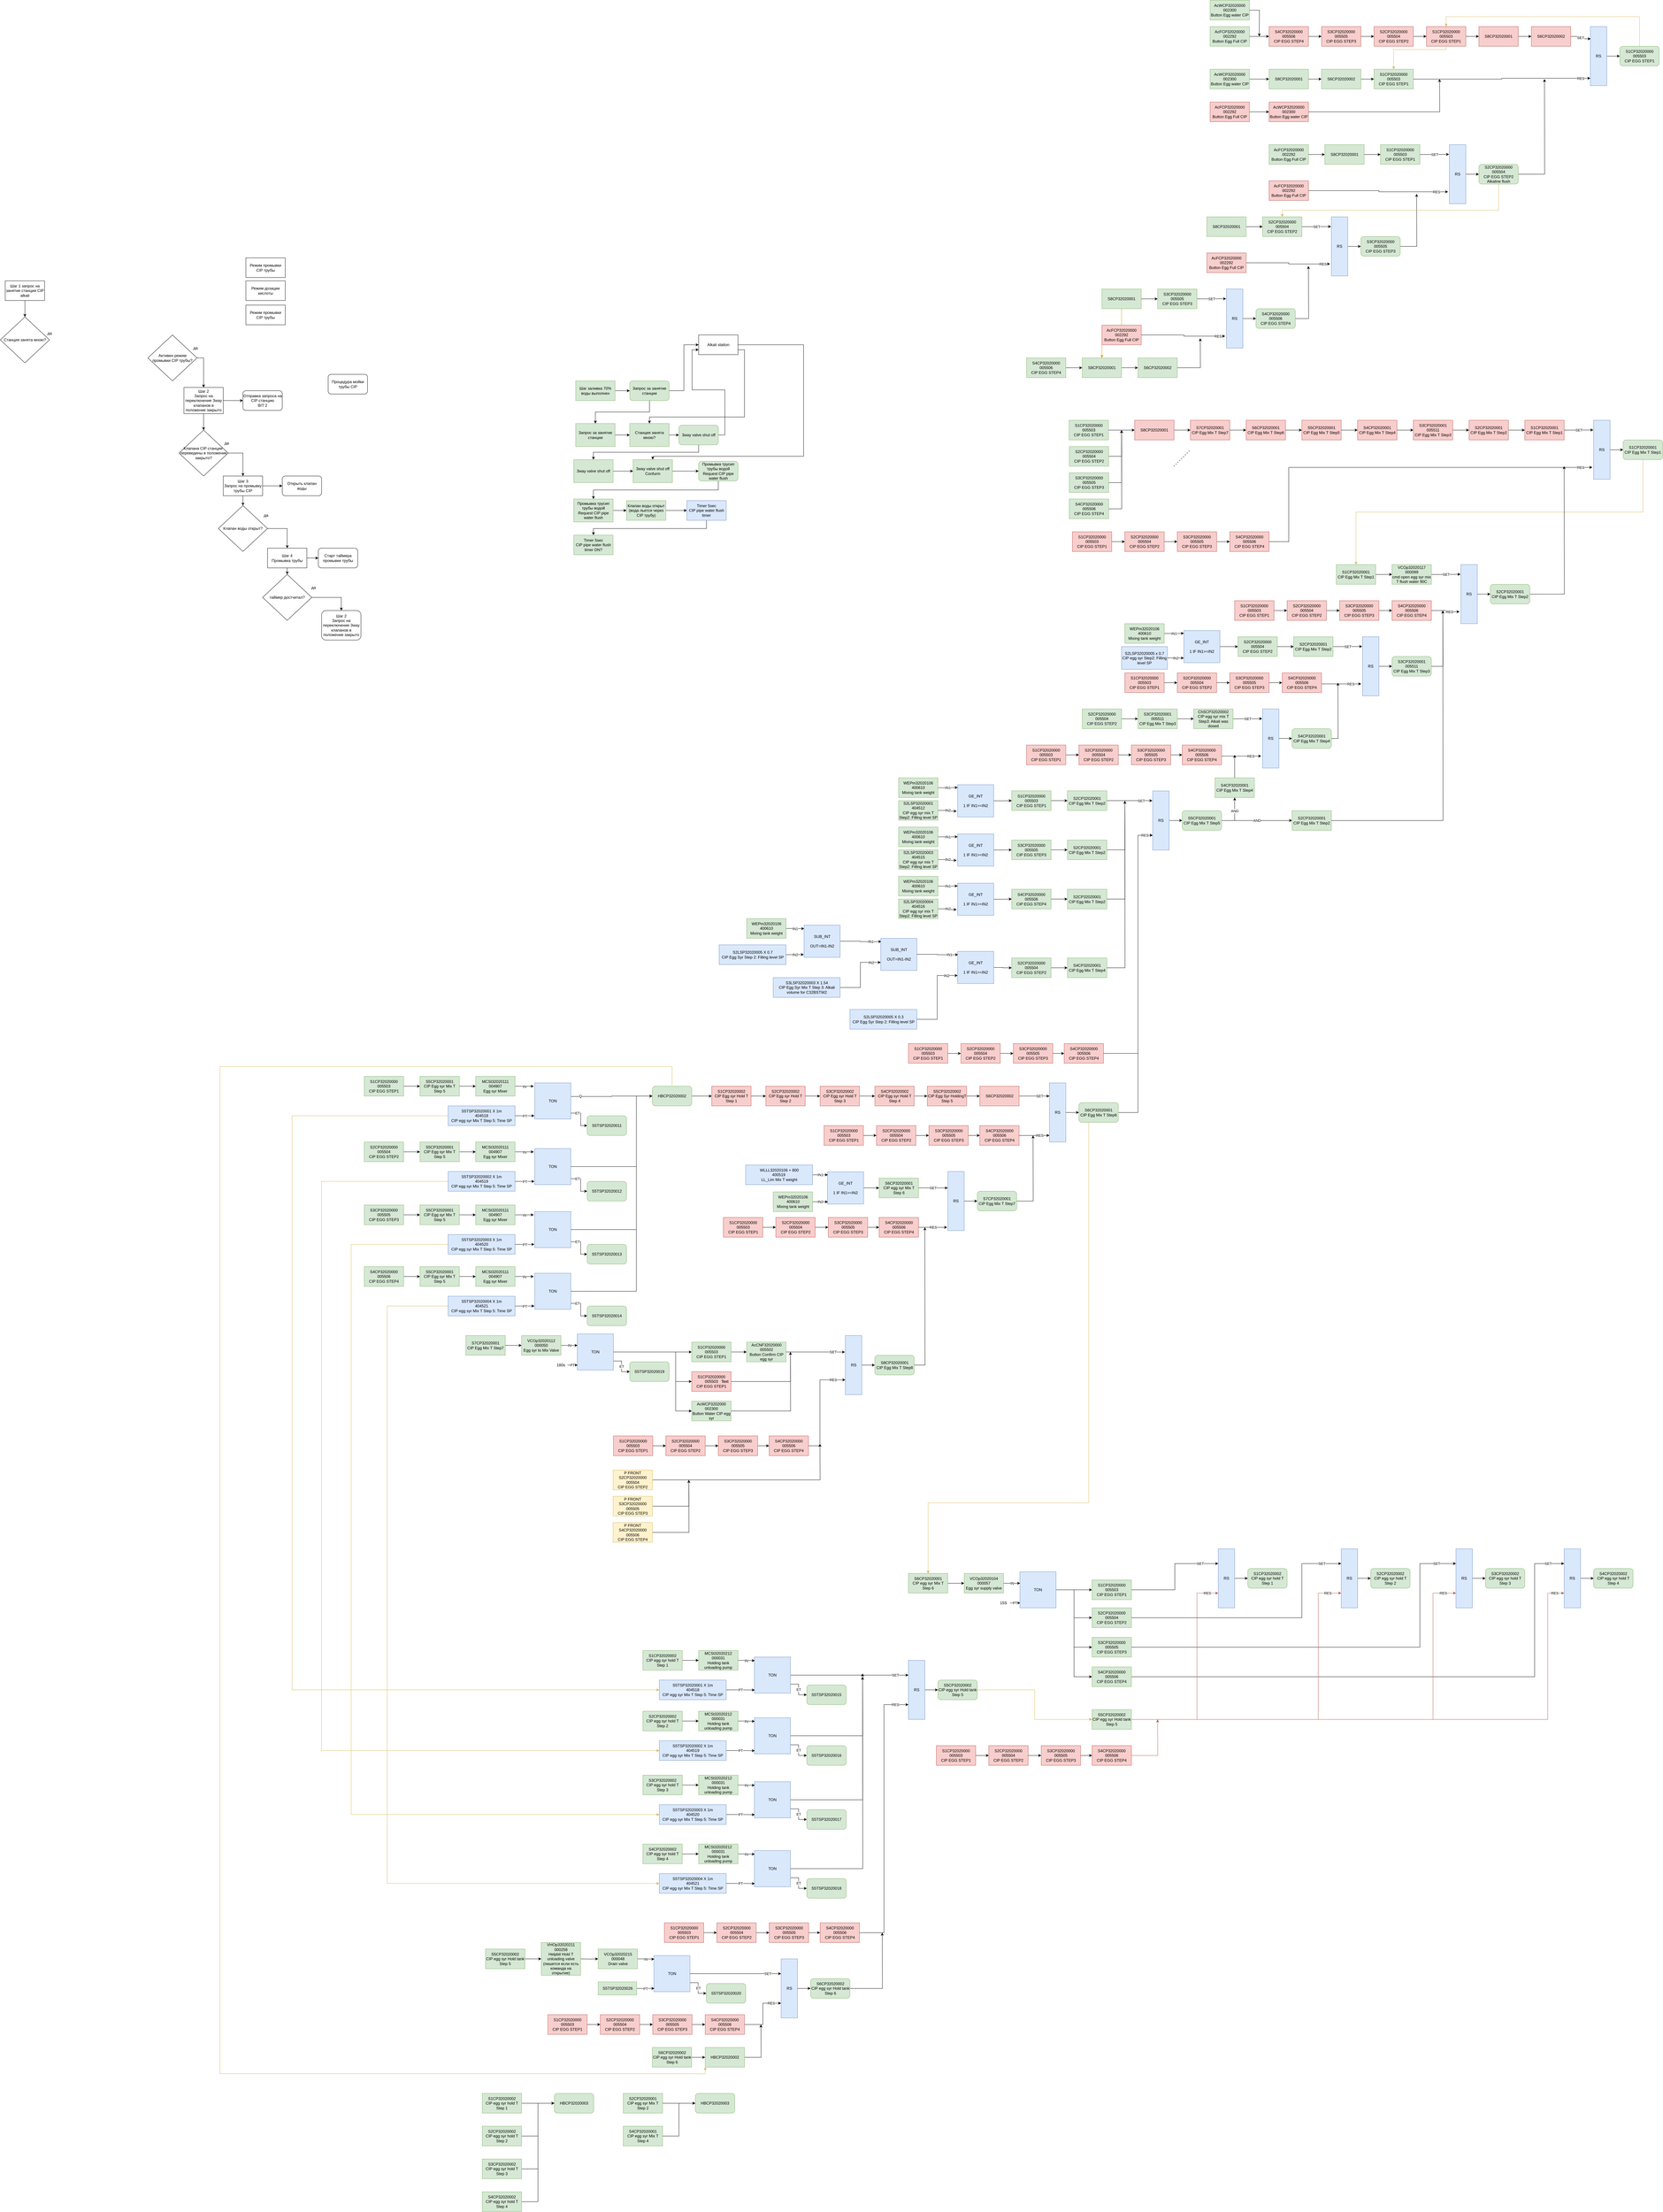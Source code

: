 <mxfile version="14.2.2" type="github">
  <diagram id="E_3tKPUa0NtoQE2HXZXB" name="Page-1">
    <mxGraphModel dx="6070" dy="689" grid="1" gridSize="10" guides="1" tooltips="1" connect="1" arrows="1" fold="1" page="1" pageScale="1" pageWidth="827" pageHeight="1169" math="0" shadow="0">
      <root>
        <mxCell id="0" />
        <mxCell id="1" parent="0" />
        <mxCell id="eKRL8oK7qd-l2Jsr5qjg-1" style="edgeStyle=orthogonalEdgeStyle;rounded=0;orthogonalLoop=1;jettySize=auto;html=1;entryX=0;entryY=0.75;entryDx=0;entryDy=0;" edge="1" parent="1" source="eKRL8oK7qd-l2Jsr5qjg-188" target="eKRL8oK7qd-l2Jsr5qjg-121">
          <mxGeometry relative="1" as="geometry">
            <Array as="points">
              <mxPoint x="-1120" y="3630" />
              <mxPoint x="-1120" y="2785" />
            </Array>
          </mxGeometry>
        </mxCell>
        <mxCell id="eKRL8oK7qd-l2Jsr5qjg-2" style="edgeStyle=orthogonalEdgeStyle;rounded=0;orthogonalLoop=1;jettySize=auto;html=1;entryX=0;entryY=0.5;entryDx=0;entryDy=0;" edge="1" parent="1" source="eKRL8oK7qd-l2Jsr5qjg-3" target="eKRL8oK7qd-l2Jsr5qjg-5">
          <mxGeometry relative="1" as="geometry" />
        </mxCell>
        <mxCell id="eKRL8oK7qd-l2Jsr5qjg-3" value="RS" style="rounded=0;whiteSpace=wrap;html=1;fillColor=#dae8fc;strokeColor=#6c8ebf;" vertex="1" parent="1">
          <mxGeometry x="-530" y="900" width="50" height="180" as="geometry" />
        </mxCell>
        <mxCell id="eKRL8oK7qd-l2Jsr5qjg-4" style="edgeStyle=orthogonalEdgeStyle;rounded=0;orthogonalLoop=1;jettySize=auto;html=1;" edge="1" parent="1" source="eKRL8oK7qd-l2Jsr5qjg-5">
          <mxGeometry relative="1" as="geometry">
            <mxPoint x="-270" y="830" as="targetPoint" />
          </mxGeometry>
        </mxCell>
        <mxCell id="eKRL8oK7qd-l2Jsr5qjg-5" value="S3CP32020000 005505&lt;br&gt;CIP EGG STEP3" style="rounded=1;whiteSpace=wrap;html=1;fillColor=#d5e8d4;strokeColor=#82b366;" vertex="1" parent="1">
          <mxGeometry x="-440" y="960" width="120" height="60" as="geometry" />
        </mxCell>
        <mxCell id="eKRL8oK7qd-l2Jsr5qjg-6" value="SET" style="edgeStyle=orthogonalEdgeStyle;rounded=0;orthogonalLoop=1;jettySize=auto;html=1;entryX=-0.022;entryY=0.164;entryDx=0;entryDy=0;entryPerimeter=0;" edge="1" parent="1" source="eKRL8oK7qd-l2Jsr5qjg-7" target="eKRL8oK7qd-l2Jsr5qjg-3">
          <mxGeometry relative="1" as="geometry" />
        </mxCell>
        <mxCell id="eKRL8oK7qd-l2Jsr5qjg-7" value="S2CP32020000 005504&lt;br&gt;CIP EGG STEP2" style="rounded=0;whiteSpace=wrap;html=1;fillColor=#d5e8d4;strokeColor=#82b366;" vertex="1" parent="1">
          <mxGeometry x="-740" y="900" width="120" height="60" as="geometry" />
        </mxCell>
        <mxCell id="eKRL8oK7qd-l2Jsr5qjg-8" style="edgeStyle=orthogonalEdgeStyle;rounded=0;orthogonalLoop=1;jettySize=auto;html=1;entryX=0;entryY=0.5;entryDx=0;entryDy=0;" edge="1" parent="1" source="eKRL8oK7qd-l2Jsr5qjg-9" target="eKRL8oK7qd-l2Jsr5qjg-7">
          <mxGeometry relative="1" as="geometry" />
        </mxCell>
        <mxCell id="eKRL8oK7qd-l2Jsr5qjg-9" value="S8CP32020001" style="rounded=0;whiteSpace=wrap;html=1;fillColor=#d5e8d4;strokeColor=#82b366;" vertex="1" parent="1">
          <mxGeometry x="-910" y="900" width="120" height="60" as="geometry" />
        </mxCell>
        <mxCell id="eKRL8oK7qd-l2Jsr5qjg-10" value="RES" style="edgeStyle=orthogonalEdgeStyle;rounded=0;orthogonalLoop=1;jettySize=auto;html=1;entryX=-0.081;entryY=0.798;entryDx=0;entryDy=0;entryPerimeter=0;" edge="1" parent="1" source="eKRL8oK7qd-l2Jsr5qjg-11" target="eKRL8oK7qd-l2Jsr5qjg-3">
          <mxGeometry x="0.833" relative="1" as="geometry">
            <mxPoint as="offset" />
          </mxGeometry>
        </mxCell>
        <mxCell id="eKRL8oK7qd-l2Jsr5qjg-11" value="AcFCP32020000&lt;br&gt;002292&lt;br&gt;Button Egg Full CIP" style="rounded=0;whiteSpace=wrap;html=1;fillColor=#f8cecc;strokeColor=#b85450;" vertex="1" parent="1">
          <mxGeometry x="-910" y="1010" width="120" height="60" as="geometry" />
        </mxCell>
        <mxCell id="eKRL8oK7qd-l2Jsr5qjg-12" style="edgeStyle=orthogonalEdgeStyle;rounded=0;orthogonalLoop=1;jettySize=auto;html=1;entryX=0;entryY=0.5;entryDx=0;entryDy=0;" edge="1" parent="1" source="eKRL8oK7qd-l2Jsr5qjg-13" target="eKRL8oK7qd-l2Jsr5qjg-15">
          <mxGeometry relative="1" as="geometry" />
        </mxCell>
        <mxCell id="eKRL8oK7qd-l2Jsr5qjg-13" value="RS" style="rounded=0;whiteSpace=wrap;html=1;fillColor=#dae8fc;strokeColor=#6c8ebf;" vertex="1" parent="1">
          <mxGeometry x="-850" y="1120" width="50" height="180" as="geometry" />
        </mxCell>
        <mxCell id="eKRL8oK7qd-l2Jsr5qjg-14" style="edgeStyle=orthogonalEdgeStyle;rounded=0;orthogonalLoop=1;jettySize=auto;html=1;" edge="1" parent="1" source="eKRL8oK7qd-l2Jsr5qjg-15">
          <mxGeometry relative="1" as="geometry">
            <mxPoint x="-600" y="1050" as="targetPoint" />
          </mxGeometry>
        </mxCell>
        <mxCell id="eKRL8oK7qd-l2Jsr5qjg-15" value="S4CP32020000 005506&lt;br&gt;CIP EGG STEP4" style="rounded=1;whiteSpace=wrap;html=1;fillColor=#d5e8d4;strokeColor=#82b366;" vertex="1" parent="1">
          <mxGeometry x="-760" y="1180" width="120" height="60" as="geometry" />
        </mxCell>
        <mxCell id="eKRL8oK7qd-l2Jsr5qjg-16" value="SET" style="edgeStyle=orthogonalEdgeStyle;rounded=0;orthogonalLoop=1;jettySize=auto;html=1;entryX=-0.022;entryY=0.164;entryDx=0;entryDy=0;entryPerimeter=0;" edge="1" parent="1" source="eKRL8oK7qd-l2Jsr5qjg-17" target="eKRL8oK7qd-l2Jsr5qjg-13">
          <mxGeometry relative="1" as="geometry" />
        </mxCell>
        <mxCell id="eKRL8oK7qd-l2Jsr5qjg-17" value="S3CP32020000 005505&lt;br&gt;CIP EGG STEP3" style="rounded=0;whiteSpace=wrap;html=1;fillColor=#d5e8d4;strokeColor=#82b366;" vertex="1" parent="1">
          <mxGeometry x="-1060" y="1120" width="120" height="60" as="geometry" />
        </mxCell>
        <mxCell id="eKRL8oK7qd-l2Jsr5qjg-18" style="edgeStyle=orthogonalEdgeStyle;rounded=0;orthogonalLoop=1;jettySize=auto;html=1;entryX=0;entryY=0.5;entryDx=0;entryDy=0;" edge="1" parent="1" source="eKRL8oK7qd-l2Jsr5qjg-19" target="eKRL8oK7qd-l2Jsr5qjg-17">
          <mxGeometry relative="1" as="geometry" />
        </mxCell>
        <mxCell id="eKRL8oK7qd-l2Jsr5qjg-1016" style="edgeStyle=orthogonalEdgeStyle;rounded=0;orthogonalLoop=1;jettySize=auto;html=1;exitX=0.5;exitY=1;exitDx=0;exitDy=0;entryX=0.5;entryY=0;entryDx=0;entryDy=0;fillColor=#ffe6cc;strokeColor=#d79b00;" edge="1" parent="1" source="eKRL8oK7qd-l2Jsr5qjg-19" target="eKRL8oK7qd-l2Jsr5qjg-25">
          <mxGeometry relative="1" as="geometry" />
        </mxCell>
        <mxCell id="eKRL8oK7qd-l2Jsr5qjg-19" value="S8CP32020001" style="rounded=0;whiteSpace=wrap;html=1;fillColor=#d5e8d4;strokeColor=#82b366;" vertex="1" parent="1">
          <mxGeometry x="-1230" y="1120" width="120" height="60" as="geometry" />
        </mxCell>
        <mxCell id="eKRL8oK7qd-l2Jsr5qjg-20" value="RES" style="edgeStyle=orthogonalEdgeStyle;rounded=0;orthogonalLoop=1;jettySize=auto;html=1;entryX=-0.081;entryY=0.798;entryDx=0;entryDy=0;entryPerimeter=0;" edge="1" parent="1" source="eKRL8oK7qd-l2Jsr5qjg-21" target="eKRL8oK7qd-l2Jsr5qjg-13">
          <mxGeometry x="0.833" relative="1" as="geometry">
            <mxPoint as="offset" />
          </mxGeometry>
        </mxCell>
        <mxCell id="eKRL8oK7qd-l2Jsr5qjg-21" value="AcFCP32020000&lt;br&gt;002292&lt;br&gt;Button Egg Full CIP" style="rounded=0;whiteSpace=wrap;html=1;fillColor=#f8cecc;strokeColor=#b85450;" vertex="1" parent="1">
          <mxGeometry x="-1230" y="1230" width="120" height="60" as="geometry" />
        </mxCell>
        <mxCell id="eKRL8oK7qd-l2Jsr5qjg-22" style="edgeStyle=orthogonalEdgeStyle;rounded=0;orthogonalLoop=1;jettySize=auto;html=1;entryX=0;entryY=0.5;entryDx=0;entryDy=0;" edge="1" parent="1" source="eKRL8oK7qd-l2Jsr5qjg-23" target="eKRL8oK7qd-l2Jsr5qjg-25">
          <mxGeometry relative="1" as="geometry" />
        </mxCell>
        <mxCell id="eKRL8oK7qd-l2Jsr5qjg-23" value="S4CP32020000 005506&lt;br&gt;CIP EGG STEP4" style="rounded=0;whiteSpace=wrap;html=1;fillColor=#d5e8d4;strokeColor=#82b366;" vertex="1" parent="1">
          <mxGeometry x="-1460" y="1330" width="120" height="60" as="geometry" />
        </mxCell>
        <mxCell id="eKRL8oK7qd-l2Jsr5qjg-24" style="edgeStyle=orthogonalEdgeStyle;rounded=0;orthogonalLoop=1;jettySize=auto;html=1;entryX=0;entryY=0.5;entryDx=0;entryDy=0;" edge="1" parent="1" source="eKRL8oK7qd-l2Jsr5qjg-25" target="eKRL8oK7qd-l2Jsr5qjg-27">
          <mxGeometry relative="1" as="geometry" />
        </mxCell>
        <mxCell id="eKRL8oK7qd-l2Jsr5qjg-25" value="S8CP32020001" style="rounded=0;whiteSpace=wrap;html=1;fillColor=#d5e8d4;strokeColor=#82b366;" vertex="1" parent="1">
          <mxGeometry x="-1290" y="1330" width="120" height="60" as="geometry" />
        </mxCell>
        <mxCell id="eKRL8oK7qd-l2Jsr5qjg-26" style="edgeStyle=orthogonalEdgeStyle;rounded=0;orthogonalLoop=1;jettySize=auto;html=1;" edge="1" parent="1" source="eKRL8oK7qd-l2Jsr5qjg-27">
          <mxGeometry relative="1" as="geometry">
            <mxPoint x="-930" y="1270" as="targetPoint" />
          </mxGeometry>
        </mxCell>
        <mxCell id="eKRL8oK7qd-l2Jsr5qjg-27" value="S6CP32020002" style="rounded=0;whiteSpace=wrap;html=1;fillColor=#d5e8d4;strokeColor=#82b366;" vertex="1" parent="1">
          <mxGeometry x="-1120" y="1330" width="120" height="60" as="geometry" />
        </mxCell>
        <mxCell id="eKRL8oK7qd-l2Jsr5qjg-28" style="edgeStyle=orthogonalEdgeStyle;rounded=0;orthogonalLoop=1;jettySize=auto;html=1;entryX=0;entryY=0.5;entryDx=0;entryDy=0;" edge="1" parent="1" source="eKRL8oK7qd-l2Jsr5qjg-29" target="eKRL8oK7qd-l2Jsr5qjg-31">
          <mxGeometry relative="1" as="geometry" />
        </mxCell>
        <mxCell id="eKRL8oK7qd-l2Jsr5qjg-29" value="RS" style="rounded=0;whiteSpace=wrap;html=1;fillColor=#dae8fc;strokeColor=#6c8ebf;" vertex="1" parent="1">
          <mxGeometry x="270" y="1520" width="50" height="180" as="geometry" />
        </mxCell>
        <mxCell id="eKRL8oK7qd-l2Jsr5qjg-30" style="edgeStyle=orthogonalEdgeStyle;rounded=0;orthogonalLoop=1;jettySize=auto;html=1;exitX=0.5;exitY=1;exitDx=0;exitDy=0;entryX=0.5;entryY=0;entryDx=0;entryDy=0;fillColor=#fff2cc;strokeColor=#d6b656;" edge="1" parent="1" source="eKRL8oK7qd-l2Jsr5qjg-31" target="eKRL8oK7qd-l2Jsr5qjg-71">
          <mxGeometry relative="1" as="geometry" />
        </mxCell>
        <mxCell id="eKRL8oK7qd-l2Jsr5qjg-31" value="S1CP32020001&lt;br&gt;CIP Egg Mix T Step1" style="rounded=1;whiteSpace=wrap;html=1;fillColor=#d5e8d4;strokeColor=#82b366;" vertex="1" parent="1">
          <mxGeometry x="360" y="1580" width="120" height="60" as="geometry" />
        </mxCell>
        <mxCell id="eKRL8oK7qd-l2Jsr5qjg-32" value="SET" style="edgeStyle=orthogonalEdgeStyle;rounded=0;orthogonalLoop=1;jettySize=auto;html=1;entryX=-0.022;entryY=0.164;entryDx=0;entryDy=0;entryPerimeter=0;" edge="1" parent="1" source="eKRL8oK7qd-l2Jsr5qjg-33" target="eKRL8oK7qd-l2Jsr5qjg-29">
          <mxGeometry relative="1" as="geometry" />
        </mxCell>
        <mxCell id="eKRL8oK7qd-l2Jsr5qjg-33" value="S1CP32020001&lt;br&gt;CIP Egg Mix T Step1" style="rounded=0;whiteSpace=wrap;html=1;fillColor=#f8cecc;strokeColor=#b85450;" vertex="1" parent="1">
          <mxGeometry x="60" y="1520" width="120" height="60" as="geometry" />
        </mxCell>
        <mxCell id="eKRL8oK7qd-l2Jsr5qjg-34" style="edgeStyle=orthogonalEdgeStyle;rounded=0;orthogonalLoop=1;jettySize=auto;html=1;entryX=0;entryY=0.5;entryDx=0;entryDy=0;" edge="1" parent="1" source="eKRL8oK7qd-l2Jsr5qjg-35" target="eKRL8oK7qd-l2Jsr5qjg-33">
          <mxGeometry relative="1" as="geometry" />
        </mxCell>
        <mxCell id="eKRL8oK7qd-l2Jsr5qjg-35" value="S2CP32020001&lt;br&gt;CIP Egg Mix T Step2" style="rounded=0;whiteSpace=wrap;html=1;fillColor=#f8cecc;strokeColor=#b85450;" vertex="1" parent="1">
          <mxGeometry x="-110" y="1520" width="120" height="60" as="geometry" />
        </mxCell>
        <mxCell id="eKRL8oK7qd-l2Jsr5qjg-36" value="RES" style="edgeStyle=orthogonalEdgeStyle;rounded=0;orthogonalLoop=1;jettySize=auto;html=1;entryX=-0.081;entryY=0.798;entryDx=0;entryDy=0;entryPerimeter=0;exitX=1;exitY=0.5;exitDx=0;exitDy=0;" edge="1" parent="1" source="eKRL8oK7qd-l2Jsr5qjg-63" target="eKRL8oK7qd-l2Jsr5qjg-29">
          <mxGeometry x="0.941" relative="1" as="geometry">
            <mxPoint x="180" y="1850" as="sourcePoint" />
            <Array as="points">
              <mxPoint x="-660" y="1890" />
              <mxPoint x="-660" y="1664" />
            </Array>
            <mxPoint as="offset" />
          </mxGeometry>
        </mxCell>
        <mxCell id="eKRL8oK7qd-l2Jsr5qjg-37" style="edgeStyle=orthogonalEdgeStyle;rounded=0;orthogonalLoop=1;jettySize=auto;html=1;entryX=0;entryY=0.5;entryDx=0;entryDy=0;" edge="1" parent="1" source="eKRL8oK7qd-l2Jsr5qjg-38" target="eKRL8oK7qd-l2Jsr5qjg-35">
          <mxGeometry relative="1" as="geometry" />
        </mxCell>
        <mxCell id="eKRL8oK7qd-l2Jsr5qjg-38" value="S3CP32020001&lt;br&gt;005511&lt;br&gt;CIP Egg Mix T Step3" style="rounded=0;whiteSpace=wrap;html=1;fillColor=#f8cecc;strokeColor=#b85450;" vertex="1" parent="1">
          <mxGeometry x="-280" y="1520" width="120" height="60" as="geometry" />
        </mxCell>
        <mxCell id="eKRL8oK7qd-l2Jsr5qjg-39" style="edgeStyle=orthogonalEdgeStyle;rounded=0;orthogonalLoop=1;jettySize=auto;html=1;entryX=0;entryY=0.5;entryDx=0;entryDy=0;" edge="1" parent="1" source="eKRL8oK7qd-l2Jsr5qjg-40" target="eKRL8oK7qd-l2Jsr5qjg-38">
          <mxGeometry relative="1" as="geometry" />
        </mxCell>
        <mxCell id="eKRL8oK7qd-l2Jsr5qjg-40" value="S4CP32020001&lt;br&gt;CIP Egg Mix T Step4" style="rounded=0;whiteSpace=wrap;html=1;fillColor=#f8cecc;strokeColor=#b85450;" vertex="1" parent="1">
          <mxGeometry x="-450" y="1520" width="120" height="60" as="geometry" />
        </mxCell>
        <mxCell id="eKRL8oK7qd-l2Jsr5qjg-41" style="edgeStyle=orthogonalEdgeStyle;rounded=0;orthogonalLoop=1;jettySize=auto;html=1;entryX=0;entryY=0.5;entryDx=0;entryDy=0;" edge="1" parent="1" source="eKRL8oK7qd-l2Jsr5qjg-42" target="eKRL8oK7qd-l2Jsr5qjg-40">
          <mxGeometry relative="1" as="geometry" />
        </mxCell>
        <mxCell id="eKRL8oK7qd-l2Jsr5qjg-42" value="S5CP32020001&lt;br&gt;CIP Egg Mix T Step5" style="rounded=0;whiteSpace=wrap;html=1;fillColor=#f8cecc;strokeColor=#b85450;" vertex="1" parent="1">
          <mxGeometry x="-620" y="1520" width="120" height="60" as="geometry" />
        </mxCell>
        <mxCell id="eKRL8oK7qd-l2Jsr5qjg-43" style="edgeStyle=orthogonalEdgeStyle;rounded=0;orthogonalLoop=1;jettySize=auto;html=1;entryX=0;entryY=0.5;entryDx=0;entryDy=0;" edge="1" parent="1" source="eKRL8oK7qd-l2Jsr5qjg-44" target="eKRL8oK7qd-l2Jsr5qjg-42">
          <mxGeometry relative="1" as="geometry" />
        </mxCell>
        <mxCell id="eKRL8oK7qd-l2Jsr5qjg-44" value="S6CP32020001&lt;br&gt;CIP Egg Mix T Step6" style="rounded=0;whiteSpace=wrap;html=1;fillColor=#f8cecc;strokeColor=#b85450;" vertex="1" parent="1">
          <mxGeometry x="-790" y="1520" width="120" height="60" as="geometry" />
        </mxCell>
        <mxCell id="eKRL8oK7qd-l2Jsr5qjg-45" style="edgeStyle=orthogonalEdgeStyle;rounded=0;orthogonalLoop=1;jettySize=auto;html=1;entryX=0;entryY=0.5;entryDx=0;entryDy=0;" edge="1" parent="1" source="eKRL8oK7qd-l2Jsr5qjg-46" target="eKRL8oK7qd-l2Jsr5qjg-44">
          <mxGeometry relative="1" as="geometry" />
        </mxCell>
        <mxCell id="eKRL8oK7qd-l2Jsr5qjg-46" value="S7CP32020001&lt;br&gt;CIP Egg Mix T Step7" style="rounded=0;whiteSpace=wrap;html=1;fillColor=#f8cecc;strokeColor=#b85450;" vertex="1" parent="1">
          <mxGeometry x="-960" y="1520" width="120" height="60" as="geometry" />
        </mxCell>
        <mxCell id="eKRL8oK7qd-l2Jsr5qjg-47" style="edgeStyle=orthogonalEdgeStyle;rounded=0;orthogonalLoop=1;jettySize=auto;html=1;" edge="1" parent="1" source="eKRL8oK7qd-l2Jsr5qjg-48" target="eKRL8oK7qd-l2Jsr5qjg-46">
          <mxGeometry relative="1" as="geometry" />
        </mxCell>
        <mxCell id="eKRL8oK7qd-l2Jsr5qjg-48" value="S8CP32020001" style="rounded=0;whiteSpace=wrap;html=1;fillColor=#f8cecc;strokeColor=#b85450;" vertex="1" parent="1">
          <mxGeometry x="-1130" y="1520" width="120" height="60" as="geometry" />
        </mxCell>
        <mxCell id="eKRL8oK7qd-l2Jsr5qjg-49" style="edgeStyle=orthogonalEdgeStyle;rounded=0;orthogonalLoop=1;jettySize=auto;html=1;entryX=0;entryY=0.5;entryDx=0;entryDy=0;" edge="1" parent="1" source="eKRL8oK7qd-l2Jsr5qjg-50" target="eKRL8oK7qd-l2Jsr5qjg-48">
          <mxGeometry relative="1" as="geometry" />
        </mxCell>
        <mxCell id="eKRL8oK7qd-l2Jsr5qjg-50" value="S1CP32020000&lt;br&gt;005503&lt;br&gt;CIP EGG STEP1" style="rounded=0;whiteSpace=wrap;html=1;fillColor=#d5e8d4;strokeColor=#82b366;" vertex="1" parent="1">
          <mxGeometry x="-1330" y="1520" width="120" height="60" as="geometry" />
        </mxCell>
        <mxCell id="eKRL8oK7qd-l2Jsr5qjg-51" style="edgeStyle=orthogonalEdgeStyle;rounded=0;orthogonalLoop=1;jettySize=auto;html=1;" edge="1" parent="1" source="eKRL8oK7qd-l2Jsr5qjg-52">
          <mxGeometry relative="1" as="geometry">
            <mxPoint x="-1170" y="1550" as="targetPoint" />
          </mxGeometry>
        </mxCell>
        <mxCell id="eKRL8oK7qd-l2Jsr5qjg-52" value="S2CP32020000 005504&lt;br&gt;CIP EGG STEP2" style="rounded=0;whiteSpace=wrap;html=1;fillColor=#d5e8d4;strokeColor=#82b366;" vertex="1" parent="1">
          <mxGeometry x="-1329.5" y="1600" width="120" height="60" as="geometry" />
        </mxCell>
        <mxCell id="eKRL8oK7qd-l2Jsr5qjg-53" style="edgeStyle=orthogonalEdgeStyle;rounded=0;orthogonalLoop=1;jettySize=auto;html=1;" edge="1" parent="1" source="eKRL8oK7qd-l2Jsr5qjg-54">
          <mxGeometry relative="1" as="geometry">
            <mxPoint x="-1170" y="1550" as="targetPoint" />
          </mxGeometry>
        </mxCell>
        <mxCell id="eKRL8oK7qd-l2Jsr5qjg-54" value="S3CP32020000 005505&lt;br&gt;CIP EGG STEP3" style="rounded=0;whiteSpace=wrap;html=1;fillColor=#d5e8d4;strokeColor=#82b366;" vertex="1" parent="1">
          <mxGeometry x="-1329.5" y="1680" width="120" height="60" as="geometry" />
        </mxCell>
        <mxCell id="eKRL8oK7qd-l2Jsr5qjg-55" style="edgeStyle=orthogonalEdgeStyle;rounded=0;orthogonalLoop=1;jettySize=auto;html=1;" edge="1" parent="1" source="eKRL8oK7qd-l2Jsr5qjg-56">
          <mxGeometry relative="1" as="geometry">
            <mxPoint x="-1170" y="1550" as="targetPoint" />
          </mxGeometry>
        </mxCell>
        <mxCell id="eKRL8oK7qd-l2Jsr5qjg-56" value="S4CP32020000 005506&lt;br&gt;CIP EGG STEP4" style="rounded=0;whiteSpace=wrap;html=1;fillColor=#d5e8d4;strokeColor=#82b366;" vertex="1" parent="1">
          <mxGeometry x="-1329.5" y="1760" width="120" height="60" as="geometry" />
        </mxCell>
        <mxCell id="eKRL8oK7qd-l2Jsr5qjg-57" style="edgeStyle=orthogonalEdgeStyle;rounded=0;orthogonalLoop=1;jettySize=auto;html=1;entryX=0;entryY=0.5;entryDx=0;entryDy=0;" edge="1" parent="1" source="eKRL8oK7qd-l2Jsr5qjg-58" target="eKRL8oK7qd-l2Jsr5qjg-60">
          <mxGeometry relative="1" as="geometry" />
        </mxCell>
        <mxCell id="eKRL8oK7qd-l2Jsr5qjg-58" value="S1CP32020000&lt;br&gt;005503&lt;br&gt;CIP EGG STEP1" style="rounded=0;whiteSpace=wrap;html=1;fillColor=#f8cecc;strokeColor=#b85450;" vertex="1" parent="1">
          <mxGeometry x="-1320" y="1860" width="120" height="60" as="geometry" />
        </mxCell>
        <mxCell id="eKRL8oK7qd-l2Jsr5qjg-59" style="edgeStyle=orthogonalEdgeStyle;rounded=0;orthogonalLoop=1;jettySize=auto;html=1;entryX=0;entryY=0.5;entryDx=0;entryDy=0;" edge="1" parent="1" source="eKRL8oK7qd-l2Jsr5qjg-60" target="eKRL8oK7qd-l2Jsr5qjg-62">
          <mxGeometry relative="1" as="geometry" />
        </mxCell>
        <mxCell id="eKRL8oK7qd-l2Jsr5qjg-60" value="S2CP32020000 005504&lt;br&gt;CIP EGG STEP2" style="rounded=0;whiteSpace=wrap;html=1;fillColor=#f8cecc;strokeColor=#b85450;" vertex="1" parent="1">
          <mxGeometry x="-1160" y="1860" width="120" height="60" as="geometry" />
        </mxCell>
        <mxCell id="eKRL8oK7qd-l2Jsr5qjg-61" style="edgeStyle=orthogonalEdgeStyle;rounded=0;orthogonalLoop=1;jettySize=auto;html=1;entryX=0;entryY=0.5;entryDx=0;entryDy=0;" edge="1" parent="1" source="eKRL8oK7qd-l2Jsr5qjg-62" target="eKRL8oK7qd-l2Jsr5qjg-63">
          <mxGeometry relative="1" as="geometry" />
        </mxCell>
        <mxCell id="eKRL8oK7qd-l2Jsr5qjg-62" value="S3CP32020000 005505&lt;br&gt;CIP EGG STEP3" style="rounded=0;whiteSpace=wrap;html=1;fillColor=#f8cecc;strokeColor=#b85450;" vertex="1" parent="1">
          <mxGeometry x="-1000" y="1860" width="120" height="60" as="geometry" />
        </mxCell>
        <mxCell id="eKRL8oK7qd-l2Jsr5qjg-63" value="S4CP32020000 005506&lt;br&gt;CIP EGG STEP4" style="rounded=0;whiteSpace=wrap;html=1;fillColor=#f8cecc;strokeColor=#b85450;" vertex="1" parent="1">
          <mxGeometry x="-840" y="1860" width="120" height="60" as="geometry" />
        </mxCell>
        <mxCell id="eKRL8oK7qd-l2Jsr5qjg-64" style="edgeStyle=orthogonalEdgeStyle;rounded=0;orthogonalLoop=1;jettySize=auto;html=1;entryX=0;entryY=0.5;entryDx=0;entryDy=0;" edge="1" parent="1" source="eKRL8oK7qd-l2Jsr5qjg-65" target="eKRL8oK7qd-l2Jsr5qjg-67">
          <mxGeometry relative="1" as="geometry" />
        </mxCell>
        <mxCell id="eKRL8oK7qd-l2Jsr5qjg-65" value="RS" style="rounded=0;whiteSpace=wrap;html=1;fillColor=#dae8fc;strokeColor=#6c8ebf;" vertex="1" parent="1">
          <mxGeometry x="-135" y="1960" width="50" height="180" as="geometry" />
        </mxCell>
        <mxCell id="eKRL8oK7qd-l2Jsr5qjg-66" style="edgeStyle=orthogonalEdgeStyle;rounded=0;orthogonalLoop=1;jettySize=auto;html=1;" edge="1" parent="1" source="eKRL8oK7qd-l2Jsr5qjg-67">
          <mxGeometry relative="1" as="geometry">
            <mxPoint x="180" y="1660" as="targetPoint" />
          </mxGeometry>
        </mxCell>
        <mxCell id="eKRL8oK7qd-l2Jsr5qjg-67" value="S2CP32020001&lt;br&gt;CIP Egg Mix T Step2" style="rounded=1;whiteSpace=wrap;html=1;fillColor=#d5e8d4;strokeColor=#82b366;" vertex="1" parent="1">
          <mxGeometry x="-45" y="2020" width="120" height="60" as="geometry" />
        </mxCell>
        <mxCell id="eKRL8oK7qd-l2Jsr5qjg-68" value="SET" style="edgeStyle=orthogonalEdgeStyle;rounded=0;orthogonalLoop=1;jettySize=auto;html=1;entryX=-0.022;entryY=0.164;entryDx=0;entryDy=0;entryPerimeter=0;" edge="1" parent="1" source="eKRL8oK7qd-l2Jsr5qjg-69" target="eKRL8oK7qd-l2Jsr5qjg-65">
          <mxGeometry relative="1" as="geometry" />
        </mxCell>
        <mxCell id="eKRL8oK7qd-l2Jsr5qjg-69" value="VCOp32020117&lt;br&gt;000099&lt;br&gt;cmd open egg syr mix T flush water 90C" style="rounded=0;whiteSpace=wrap;html=1;fillColor=#d5e8d4;strokeColor=#82b366;" vertex="1" parent="1">
          <mxGeometry x="-345" y="1960" width="120" height="60" as="geometry" />
        </mxCell>
        <mxCell id="eKRL8oK7qd-l2Jsr5qjg-70" style="edgeStyle=orthogonalEdgeStyle;rounded=0;orthogonalLoop=1;jettySize=auto;html=1;entryX=0;entryY=0.5;entryDx=0;entryDy=0;" edge="1" parent="1" source="eKRL8oK7qd-l2Jsr5qjg-71" target="eKRL8oK7qd-l2Jsr5qjg-69">
          <mxGeometry relative="1" as="geometry" />
        </mxCell>
        <mxCell id="eKRL8oK7qd-l2Jsr5qjg-71" value="S1CP32020001&lt;br&gt;CIP Egg Mix T Step1" style="rounded=0;whiteSpace=wrap;html=1;fillColor=#d5e8d4;strokeColor=#82b366;" vertex="1" parent="1">
          <mxGeometry x="-515" y="1960" width="120" height="60" as="geometry" />
        </mxCell>
        <mxCell id="eKRL8oK7qd-l2Jsr5qjg-72" value="RES" style="edgeStyle=orthogonalEdgeStyle;rounded=0;orthogonalLoop=1;jettySize=auto;html=1;entryX=-0.081;entryY=0.798;entryDx=0;entryDy=0;entryPerimeter=0;exitX=1;exitY=0.5;exitDx=0;exitDy=0;" edge="1" parent="1" source="eKRL8oK7qd-l2Jsr5qjg-79" target="eKRL8oK7qd-l2Jsr5qjg-65">
          <mxGeometry x="0.309" relative="1" as="geometry">
            <mxPoint x="-395" y="2100" as="sourcePoint" />
            <mxPoint as="offset" />
          </mxGeometry>
        </mxCell>
        <mxCell id="eKRL8oK7qd-l2Jsr5qjg-73" style="edgeStyle=orthogonalEdgeStyle;rounded=0;orthogonalLoop=1;jettySize=auto;html=1;entryX=0;entryY=0.5;entryDx=0;entryDy=0;" edge="1" parent="1" source="eKRL8oK7qd-l2Jsr5qjg-74" target="eKRL8oK7qd-l2Jsr5qjg-76">
          <mxGeometry relative="1" as="geometry" />
        </mxCell>
        <mxCell id="eKRL8oK7qd-l2Jsr5qjg-74" value="S1CP32020000&lt;br&gt;005503&lt;br&gt;CIP EGG STEP1" style="rounded=0;whiteSpace=wrap;html=1;fillColor=#f8cecc;strokeColor=#b85450;" vertex="1" parent="1">
          <mxGeometry x="-825" y="2070" width="120" height="60" as="geometry" />
        </mxCell>
        <mxCell id="eKRL8oK7qd-l2Jsr5qjg-75" style="edgeStyle=orthogonalEdgeStyle;rounded=0;orthogonalLoop=1;jettySize=auto;html=1;entryX=0;entryY=0.5;entryDx=0;entryDy=0;" edge="1" parent="1" source="eKRL8oK7qd-l2Jsr5qjg-76" target="eKRL8oK7qd-l2Jsr5qjg-78">
          <mxGeometry relative="1" as="geometry" />
        </mxCell>
        <mxCell id="eKRL8oK7qd-l2Jsr5qjg-76" value="S2CP32020000 005504&lt;br&gt;CIP EGG STEP2" style="rounded=0;whiteSpace=wrap;html=1;fillColor=#f8cecc;strokeColor=#b85450;" vertex="1" parent="1">
          <mxGeometry x="-665" y="2070" width="120" height="60" as="geometry" />
        </mxCell>
        <mxCell id="eKRL8oK7qd-l2Jsr5qjg-77" style="edgeStyle=orthogonalEdgeStyle;rounded=0;orthogonalLoop=1;jettySize=auto;html=1;entryX=0;entryY=0.5;entryDx=0;entryDy=0;" edge="1" parent="1" source="eKRL8oK7qd-l2Jsr5qjg-78" target="eKRL8oK7qd-l2Jsr5qjg-79">
          <mxGeometry relative="1" as="geometry" />
        </mxCell>
        <mxCell id="eKRL8oK7qd-l2Jsr5qjg-78" value="S3CP32020000 005505&lt;br&gt;CIP EGG STEP3" style="rounded=0;whiteSpace=wrap;html=1;fillColor=#f8cecc;strokeColor=#b85450;" vertex="1" parent="1">
          <mxGeometry x="-505" y="2070" width="120" height="60" as="geometry" />
        </mxCell>
        <mxCell id="eKRL8oK7qd-l2Jsr5qjg-79" value="S4CP32020000 005506&lt;br&gt;CIP EGG STEP4" style="rounded=0;whiteSpace=wrap;html=1;fillColor=#f8cecc;strokeColor=#b85450;" vertex="1" parent="1">
          <mxGeometry x="-345" y="2070" width="120" height="60" as="geometry" />
        </mxCell>
        <mxCell id="eKRL8oK7qd-l2Jsr5qjg-80" style="edgeStyle=orthogonalEdgeStyle;rounded=0;orthogonalLoop=1;jettySize=auto;html=1;entryX=0;entryY=0.5;entryDx=0;entryDy=0;" edge="1" parent="1" source="eKRL8oK7qd-l2Jsr5qjg-81" target="eKRL8oK7qd-l2Jsr5qjg-83">
          <mxGeometry relative="1" as="geometry" />
        </mxCell>
        <mxCell id="eKRL8oK7qd-l2Jsr5qjg-81" value="RS" style="rounded=0;whiteSpace=wrap;html=1;fillColor=#dae8fc;strokeColor=#6c8ebf;" vertex="1" parent="1">
          <mxGeometry x="-435" y="2180" width="50" height="180" as="geometry" />
        </mxCell>
        <mxCell id="eKRL8oK7qd-l2Jsr5qjg-82" style="edgeStyle=orthogonalEdgeStyle;rounded=0;orthogonalLoop=1;jettySize=auto;html=1;" edge="1" parent="1" source="eKRL8oK7qd-l2Jsr5qjg-83">
          <mxGeometry relative="1" as="geometry">
            <mxPoint x="-190" y="2100" as="targetPoint" />
          </mxGeometry>
        </mxCell>
        <mxCell id="eKRL8oK7qd-l2Jsr5qjg-83" value="S3CP32020001&lt;br&gt;005511&lt;br&gt;CIP Egg Mix T Step3" style="rounded=1;whiteSpace=wrap;html=1;fillColor=#d5e8d4;strokeColor=#82b366;" vertex="1" parent="1">
          <mxGeometry x="-345" y="2240" width="120" height="60" as="geometry" />
        </mxCell>
        <mxCell id="eKRL8oK7qd-l2Jsr5qjg-84" value="SET" style="edgeStyle=orthogonalEdgeStyle;rounded=0;orthogonalLoop=1;jettySize=auto;html=1;entryX=-0.022;entryY=0.164;entryDx=0;entryDy=0;entryPerimeter=0;" edge="1" parent="1" source="eKRL8oK7qd-l2Jsr5qjg-85" target="eKRL8oK7qd-l2Jsr5qjg-81">
          <mxGeometry relative="1" as="geometry" />
        </mxCell>
        <mxCell id="eKRL8oK7qd-l2Jsr5qjg-85" value="S2CP32020001&lt;br&gt;CIP Egg Mix T Step2" style="rounded=0;whiteSpace=wrap;html=1;fillColor=#d5e8d4;strokeColor=#82b366;" vertex="1" parent="1">
          <mxGeometry x="-645" y="2180" width="120" height="60" as="geometry" />
        </mxCell>
        <mxCell id="eKRL8oK7qd-l2Jsr5qjg-86" style="edgeStyle=orthogonalEdgeStyle;rounded=0;orthogonalLoop=1;jettySize=auto;html=1;entryX=0;entryY=0.5;entryDx=0;entryDy=0;" edge="1" parent="1" source="eKRL8oK7qd-l2Jsr5qjg-87" target="eKRL8oK7qd-l2Jsr5qjg-85">
          <mxGeometry relative="1" as="geometry" />
        </mxCell>
        <mxCell id="eKRL8oK7qd-l2Jsr5qjg-87" value="S2CP32020000 005504&lt;br&gt;CIP EGG STEP2" style="rounded=0;whiteSpace=wrap;html=1;fillColor=#d5e8d4;strokeColor=#82b366;" vertex="1" parent="1">
          <mxGeometry x="-815" y="2180" width="120" height="60" as="geometry" />
        </mxCell>
        <mxCell id="eKRL8oK7qd-l2Jsr5qjg-88" value="RES" style="edgeStyle=orthogonalEdgeStyle;rounded=0;orthogonalLoop=1;jettySize=auto;html=1;entryX=-0.081;entryY=0.798;entryDx=0;entryDy=0;entryPerimeter=0;exitX=1;exitY=0.5;exitDx=0;exitDy=0;" edge="1" parent="1" source="eKRL8oK7qd-l2Jsr5qjg-95" target="eKRL8oK7qd-l2Jsr5qjg-81">
          <mxGeometry x="0.697" relative="1" as="geometry">
            <mxPoint x="-695" y="2320" as="sourcePoint" />
            <Array as="points">
              <mxPoint x="-600" y="2324" />
            </Array>
            <mxPoint x="-1" as="offset" />
          </mxGeometry>
        </mxCell>
        <mxCell id="eKRL8oK7qd-l2Jsr5qjg-89" style="edgeStyle=orthogonalEdgeStyle;rounded=0;orthogonalLoop=1;jettySize=auto;html=1;entryX=0;entryY=0.5;entryDx=0;entryDy=0;" edge="1" parent="1" source="eKRL8oK7qd-l2Jsr5qjg-90" target="eKRL8oK7qd-l2Jsr5qjg-92">
          <mxGeometry relative="1" as="geometry" />
        </mxCell>
        <mxCell id="eKRL8oK7qd-l2Jsr5qjg-90" value="S1CP32020000&lt;br&gt;005503&lt;br&gt;CIP EGG STEP1" style="rounded=0;whiteSpace=wrap;html=1;fillColor=#f8cecc;strokeColor=#b85450;" vertex="1" parent="1">
          <mxGeometry x="-1160" y="2290" width="120" height="60" as="geometry" />
        </mxCell>
        <mxCell id="eKRL8oK7qd-l2Jsr5qjg-91" style="edgeStyle=orthogonalEdgeStyle;rounded=0;orthogonalLoop=1;jettySize=auto;html=1;entryX=0;entryY=0.5;entryDx=0;entryDy=0;" edge="1" parent="1" source="eKRL8oK7qd-l2Jsr5qjg-92" target="eKRL8oK7qd-l2Jsr5qjg-94">
          <mxGeometry relative="1" as="geometry" />
        </mxCell>
        <mxCell id="eKRL8oK7qd-l2Jsr5qjg-92" value="S2CP32020000 005504&lt;br&gt;CIP EGG STEP2" style="rounded=0;whiteSpace=wrap;html=1;fillColor=#f8cecc;strokeColor=#b85450;" vertex="1" parent="1">
          <mxGeometry x="-1000" y="2290" width="120" height="60" as="geometry" />
        </mxCell>
        <mxCell id="eKRL8oK7qd-l2Jsr5qjg-93" style="edgeStyle=orthogonalEdgeStyle;rounded=0;orthogonalLoop=1;jettySize=auto;html=1;entryX=0;entryY=0.5;entryDx=0;entryDy=0;" edge="1" parent="1" source="eKRL8oK7qd-l2Jsr5qjg-94" target="eKRL8oK7qd-l2Jsr5qjg-95">
          <mxGeometry relative="1" as="geometry" />
        </mxCell>
        <mxCell id="eKRL8oK7qd-l2Jsr5qjg-94" value="S3CP32020000 005505&lt;br&gt;CIP EGG STEP3" style="rounded=0;whiteSpace=wrap;html=1;fillColor=#f8cecc;strokeColor=#b85450;" vertex="1" parent="1">
          <mxGeometry x="-840" y="2290" width="120" height="60" as="geometry" />
        </mxCell>
        <mxCell id="eKRL8oK7qd-l2Jsr5qjg-95" value="S4CP32020000 005506&lt;br&gt;CIP EGG STEP4" style="rounded=0;whiteSpace=wrap;html=1;fillColor=#f8cecc;strokeColor=#b85450;" vertex="1" parent="1">
          <mxGeometry x="-680" y="2290" width="120" height="60" as="geometry" />
        </mxCell>
        <mxCell id="eKRL8oK7qd-l2Jsr5qjg-96" style="edgeStyle=orthogonalEdgeStyle;rounded=0;orthogonalLoop=1;jettySize=auto;html=1;entryX=0;entryY=0.5;entryDx=0;entryDy=0;" edge="1" parent="1" source="eKRL8oK7qd-l2Jsr5qjg-97" target="eKRL8oK7qd-l2Jsr5qjg-87">
          <mxGeometry relative="1" as="geometry" />
        </mxCell>
        <mxCell id="eKRL8oK7qd-l2Jsr5qjg-97" value="GE_INT&lt;br&gt;&lt;br&gt;1 IF IN1&amp;gt;=IN2" style="rounded=0;whiteSpace=wrap;html=1;fillColor=#dae8fc;strokeColor=#6c8ebf;" vertex="1" parent="1">
          <mxGeometry x="-980" y="2161" width="110" height="98" as="geometry" />
        </mxCell>
        <mxCell id="eKRL8oK7qd-l2Jsr5qjg-98" value="IN1" style="edgeStyle=orthogonalEdgeStyle;rounded=0;orthogonalLoop=1;jettySize=auto;html=1;entryX=0.001;entryY=0.087;entryDx=0;entryDy=0;entryPerimeter=0;" edge="1" parent="1" source="eKRL8oK7qd-l2Jsr5qjg-99" target="eKRL8oK7qd-l2Jsr5qjg-97">
          <mxGeometry relative="1" as="geometry" />
        </mxCell>
        <mxCell id="eKRL8oK7qd-l2Jsr5qjg-99" value="WEPm32020106&lt;br&gt;400610&lt;br&gt;Mixing tank weight" style="rounded=0;whiteSpace=wrap;html=1;fillColor=#d5e8d4;strokeColor=#82b366;" vertex="1" parent="1">
          <mxGeometry x="-1160" y="2140" width="120" height="60" as="geometry" />
        </mxCell>
        <mxCell id="eKRL8oK7qd-l2Jsr5qjg-100" value="IN2" style="edgeStyle=orthogonalEdgeStyle;rounded=0;orthogonalLoop=1;jettySize=auto;html=1;entryX=0.001;entryY=0.855;entryDx=0;entryDy=0;entryPerimeter=0;" edge="1" parent="1" source="eKRL8oK7qd-l2Jsr5qjg-101" target="eKRL8oK7qd-l2Jsr5qjg-97">
          <mxGeometry relative="1" as="geometry" />
        </mxCell>
        <mxCell id="eKRL8oK7qd-l2Jsr5qjg-101" value="S2LSP32020005 x 0.7&lt;br&gt;CIP egg syr Step2: Filling level SP" style="rounded=0;whiteSpace=wrap;html=1;fillColor=#dae8fc;strokeColor=#6c8ebf;" vertex="1" parent="1">
          <mxGeometry x="-1170" y="2210" width="140" height="69" as="geometry" />
        </mxCell>
        <mxCell id="eKRL8oK7qd-l2Jsr5qjg-102" style="edgeStyle=orthogonalEdgeStyle;rounded=0;orthogonalLoop=1;jettySize=auto;html=1;entryX=0;entryY=0.5;entryDx=0;entryDy=0;" edge="1" parent="1" source="eKRL8oK7qd-l2Jsr5qjg-103" target="eKRL8oK7qd-l2Jsr5qjg-105">
          <mxGeometry relative="1" as="geometry" />
        </mxCell>
        <mxCell id="eKRL8oK7qd-l2Jsr5qjg-103" value="RS" style="rounded=0;whiteSpace=wrap;html=1;fillColor=#dae8fc;strokeColor=#6c8ebf;" vertex="1" parent="1">
          <mxGeometry x="-740" y="2400" width="50" height="180" as="geometry" />
        </mxCell>
        <mxCell id="eKRL8oK7qd-l2Jsr5qjg-104" style="edgeStyle=orthogonalEdgeStyle;rounded=0;orthogonalLoop=1;jettySize=auto;html=1;" edge="1" parent="1" source="eKRL8oK7qd-l2Jsr5qjg-105">
          <mxGeometry relative="1" as="geometry">
            <mxPoint x="-510" y="2320" as="targetPoint" />
          </mxGeometry>
        </mxCell>
        <mxCell id="eKRL8oK7qd-l2Jsr5qjg-105" value="S4CP32020001&lt;br&gt;CIP Egg Mix T Step4" style="rounded=1;whiteSpace=wrap;html=1;fillColor=#d5e8d4;strokeColor=#82b366;" vertex="1" parent="1">
          <mxGeometry x="-650" y="2460" width="120" height="60" as="geometry" />
        </mxCell>
        <mxCell id="eKRL8oK7qd-l2Jsr5qjg-106" value="SET" style="edgeStyle=orthogonalEdgeStyle;rounded=0;orthogonalLoop=1;jettySize=auto;html=1;entryX=-0.022;entryY=0.164;entryDx=0;entryDy=0;entryPerimeter=0;" edge="1" parent="1" source="eKRL8oK7qd-l2Jsr5qjg-107" target="eKRL8oK7qd-l2Jsr5qjg-103">
          <mxGeometry relative="1" as="geometry" />
        </mxCell>
        <mxCell id="eKRL8oK7qd-l2Jsr5qjg-107" value="ChSCP32020002&lt;br&gt;CIP egg syr mix T Step3: Alkali was dosed" style="rounded=0;whiteSpace=wrap;html=1;fillColor=#d5e8d4;strokeColor=#82b366;" vertex="1" parent="1">
          <mxGeometry x="-950" y="2400" width="120" height="60" as="geometry" />
        </mxCell>
        <mxCell id="eKRL8oK7qd-l2Jsr5qjg-108" value="RES" style="edgeStyle=orthogonalEdgeStyle;rounded=0;orthogonalLoop=1;jettySize=auto;html=1;entryX=-0.081;entryY=0.798;entryDx=0;entryDy=0;entryPerimeter=0;exitX=1;exitY=0.5;exitDx=0;exitDy=0;" edge="1" parent="1" source="eKRL8oK7qd-l2Jsr5qjg-109" target="eKRL8oK7qd-l2Jsr5qjg-103">
          <mxGeometry x="0.697" relative="1" as="geometry">
            <mxPoint x="-1000" y="2540" as="sourcePoint" />
            <Array as="points">
              <mxPoint x="-905" y="2544" />
            </Array>
            <mxPoint x="-1" as="offset" />
          </mxGeometry>
        </mxCell>
        <mxCell id="eKRL8oK7qd-l2Jsr5qjg-109" value="S4CP32020000 005506&lt;br&gt;CIP EGG STEP4" style="rounded=0;whiteSpace=wrap;html=1;fillColor=#f8cecc;strokeColor=#b85450;" vertex="1" parent="1">
          <mxGeometry x="-985" y="2510" width="120" height="60" as="geometry" />
        </mxCell>
        <mxCell id="eKRL8oK7qd-l2Jsr5qjg-110" style="edgeStyle=orthogonalEdgeStyle;rounded=0;orthogonalLoop=1;jettySize=auto;html=1;entryX=0;entryY=0.5;entryDx=0;entryDy=0;" edge="1" parent="1" source="eKRL8oK7qd-l2Jsr5qjg-111" target="eKRL8oK7qd-l2Jsr5qjg-107">
          <mxGeometry relative="1" as="geometry" />
        </mxCell>
        <mxCell id="eKRL8oK7qd-l2Jsr5qjg-111" value="S3CP32020001&lt;br&gt;005511&lt;br&gt;CIP Egg Mix T Step3" style="rounded=0;whiteSpace=wrap;html=1;fillColor=#d5e8d4;strokeColor=#82b366;" vertex="1" parent="1">
          <mxGeometry x="-1120" y="2400" width="120" height="60" as="geometry" />
        </mxCell>
        <mxCell id="eKRL8oK7qd-l2Jsr5qjg-112" style="edgeStyle=orthogonalEdgeStyle;rounded=0;orthogonalLoop=1;jettySize=auto;html=1;" edge="1" parent="1" source="eKRL8oK7qd-l2Jsr5qjg-113" target="eKRL8oK7qd-l2Jsr5qjg-111">
          <mxGeometry relative="1" as="geometry" />
        </mxCell>
        <mxCell id="eKRL8oK7qd-l2Jsr5qjg-113" value="S2CP32020000 005504&lt;br&gt;CIP EGG STEP2" style="rounded=0;whiteSpace=wrap;html=1;fillColor=#d5e8d4;strokeColor=#82b366;" vertex="1" parent="1">
          <mxGeometry x="-1290" y="2400" width="120" height="60" as="geometry" />
        </mxCell>
        <mxCell id="eKRL8oK7qd-l2Jsr5qjg-114" style="edgeStyle=orthogonalEdgeStyle;rounded=0;orthogonalLoop=1;jettySize=auto;html=1;entryX=0;entryY=0.5;entryDx=0;entryDy=0;" edge="1" parent="1" source="eKRL8oK7qd-l2Jsr5qjg-115" target="eKRL8oK7qd-l2Jsr5qjg-117">
          <mxGeometry relative="1" as="geometry" />
        </mxCell>
        <mxCell id="eKRL8oK7qd-l2Jsr5qjg-115" value="S1CP32020000&lt;br&gt;005503&lt;br&gt;CIP EGG STEP1" style="rounded=0;whiteSpace=wrap;html=1;fillColor=#f8cecc;strokeColor=#b85450;" vertex="1" parent="1">
          <mxGeometry x="-1460" y="2510" width="120" height="60" as="geometry" />
        </mxCell>
        <mxCell id="eKRL8oK7qd-l2Jsr5qjg-116" style="edgeStyle=orthogonalEdgeStyle;rounded=0;orthogonalLoop=1;jettySize=auto;html=1;entryX=0;entryY=0.5;entryDx=0;entryDy=0;" edge="1" parent="1" source="eKRL8oK7qd-l2Jsr5qjg-117" target="eKRL8oK7qd-l2Jsr5qjg-119">
          <mxGeometry relative="1" as="geometry" />
        </mxCell>
        <mxCell id="eKRL8oK7qd-l2Jsr5qjg-117" value="S2CP32020000 005504&lt;br&gt;CIP EGG STEP2" style="rounded=0;whiteSpace=wrap;html=1;fillColor=#f8cecc;strokeColor=#b85450;" vertex="1" parent="1">
          <mxGeometry x="-1300" y="2510" width="120" height="60" as="geometry" />
        </mxCell>
        <mxCell id="eKRL8oK7qd-l2Jsr5qjg-118" style="edgeStyle=orthogonalEdgeStyle;rounded=0;orthogonalLoop=1;jettySize=auto;html=1;" edge="1" parent="1" source="eKRL8oK7qd-l2Jsr5qjg-119" target="eKRL8oK7qd-l2Jsr5qjg-109">
          <mxGeometry relative="1" as="geometry" />
        </mxCell>
        <mxCell id="eKRL8oK7qd-l2Jsr5qjg-119" value="S3CP32020000 005505&lt;br&gt;CIP EGG STEP3" style="rounded=0;whiteSpace=wrap;html=1;fillColor=#f8cecc;strokeColor=#b85450;" vertex="1" parent="1">
          <mxGeometry x="-1140" y="2510" width="120" height="60" as="geometry" />
        </mxCell>
        <mxCell id="eKRL8oK7qd-l2Jsr5qjg-120" style="edgeStyle=orthogonalEdgeStyle;rounded=0;orthogonalLoop=1;jettySize=auto;html=1;entryX=0;entryY=0.5;entryDx=0;entryDy=0;" edge="1" parent="1" source="eKRL8oK7qd-l2Jsr5qjg-121" target="eKRL8oK7qd-l2Jsr5qjg-124">
          <mxGeometry relative="1" as="geometry" />
        </mxCell>
        <mxCell id="eKRL8oK7qd-l2Jsr5qjg-121" value="RS" style="rounded=0;whiteSpace=wrap;html=1;fillColor=#dae8fc;strokeColor=#6c8ebf;" vertex="1" parent="1">
          <mxGeometry x="-1075" y="2650" width="50" height="180" as="geometry" />
        </mxCell>
        <mxCell id="eKRL8oK7qd-l2Jsr5qjg-122" value="AND" style="edgeStyle=orthogonalEdgeStyle;rounded=0;orthogonalLoop=1;jettySize=auto;html=1;entryX=0.5;entryY=1;entryDx=0;entryDy=0;exitX=1;exitY=0.5;exitDx=0;exitDy=0;" edge="1" parent="1" source="eKRL8oK7qd-l2Jsr5qjg-124" target="eKRL8oK7qd-l2Jsr5qjg-130">
          <mxGeometry x="0.273" relative="1" as="geometry">
            <mxPoint y="1" as="offset" />
          </mxGeometry>
        </mxCell>
        <mxCell id="eKRL8oK7qd-l2Jsr5qjg-123" value="AND" style="edgeStyle=orthogonalEdgeStyle;rounded=0;orthogonalLoop=1;jettySize=auto;html=1;entryX=0;entryY=0.5;entryDx=0;entryDy=0;" edge="1" parent="1" source="eKRL8oK7qd-l2Jsr5qjg-124" target="eKRL8oK7qd-l2Jsr5qjg-132">
          <mxGeometry relative="1" as="geometry" />
        </mxCell>
        <mxCell id="eKRL8oK7qd-l2Jsr5qjg-124" value="S5CP32020001&lt;br&gt;CIP Egg Mix T Step5" style="rounded=1;whiteSpace=wrap;html=1;fillColor=#d5e8d4;strokeColor=#82b366;" vertex="1" parent="1">
          <mxGeometry x="-985" y="2710" width="120" height="60" as="geometry" />
        </mxCell>
        <mxCell id="eKRL8oK7qd-l2Jsr5qjg-125" value="SET" style="edgeStyle=orthogonalEdgeStyle;rounded=0;orthogonalLoop=1;jettySize=auto;html=1;entryX=-0.022;entryY=0.164;entryDx=0;entryDy=0;entryPerimeter=0;" edge="1" parent="1" source="eKRL8oK7qd-l2Jsr5qjg-126" target="eKRL8oK7qd-l2Jsr5qjg-121">
          <mxGeometry x="0.512" relative="1" as="geometry">
            <mxPoint as="offset" />
          </mxGeometry>
        </mxCell>
        <mxCell id="eKRL8oK7qd-l2Jsr5qjg-126" value="S2CP32020001&lt;br&gt;CIP Egg Mix T Step2" style="rounded=0;whiteSpace=wrap;html=1;fillColor=#d5e8d4;strokeColor=#82b366;" vertex="1" parent="1">
          <mxGeometry x="-1335" y="2649.5" width="120" height="60" as="geometry" />
        </mxCell>
        <mxCell id="eKRL8oK7qd-l2Jsr5qjg-127" style="edgeStyle=orthogonalEdgeStyle;rounded=0;orthogonalLoop=1;jettySize=auto;html=1;entryX=0;entryY=0.5;entryDx=0;entryDy=0;" edge="1" parent="1" source="eKRL8oK7qd-l2Jsr5qjg-128" target="eKRL8oK7qd-l2Jsr5qjg-126">
          <mxGeometry relative="1" as="geometry" />
        </mxCell>
        <mxCell id="eKRL8oK7qd-l2Jsr5qjg-128" value="S1CP32020000&lt;br&gt;005503&lt;br&gt;CIP EGG STEP1" style="rounded=0;whiteSpace=wrap;html=1;fillColor=#d5e8d4;strokeColor=#82b366;" vertex="1" parent="1">
          <mxGeometry x="-1505" y="2649.5" width="120" height="60" as="geometry" />
        </mxCell>
        <mxCell id="eKRL8oK7qd-l2Jsr5qjg-129" style="edgeStyle=orthogonalEdgeStyle;rounded=0;orthogonalLoop=1;jettySize=auto;html=1;" edge="1" parent="1" source="eKRL8oK7qd-l2Jsr5qjg-130">
          <mxGeometry relative="1" as="geometry">
            <mxPoint x="-825" y="2540" as="targetPoint" />
          </mxGeometry>
        </mxCell>
        <mxCell id="eKRL8oK7qd-l2Jsr5qjg-130" value="S4CP32020001&lt;br&gt;CIP Egg Mix T Step4" style="rounded=0;whiteSpace=wrap;html=1;fillColor=#d5e8d4;strokeColor=#82b366;" vertex="1" parent="1">
          <mxGeometry x="-885" y="2610" width="120" height="60" as="geometry" />
        </mxCell>
        <mxCell id="eKRL8oK7qd-l2Jsr5qjg-131" style="edgeStyle=orthogonalEdgeStyle;rounded=0;orthogonalLoop=1;jettySize=auto;html=1;" edge="1" parent="1" source="eKRL8oK7qd-l2Jsr5qjg-132">
          <mxGeometry relative="1" as="geometry">
            <mxPoint x="-190" y="2100" as="targetPoint" />
          </mxGeometry>
        </mxCell>
        <mxCell id="eKRL8oK7qd-l2Jsr5qjg-132" value="S2CP32020001&lt;br&gt;CIP Egg Mix T Step2" style="rounded=0;whiteSpace=wrap;html=1;fillColor=#d5e8d4;strokeColor=#82b366;" vertex="1" parent="1">
          <mxGeometry x="-650" y="2710" width="120" height="60" as="geometry" />
        </mxCell>
        <mxCell id="eKRL8oK7qd-l2Jsr5qjg-133" style="edgeStyle=orthogonalEdgeStyle;rounded=0;orthogonalLoop=1;jettySize=auto;html=1;entryX=0;entryY=0.5;entryDx=0;entryDy=0;" edge="1" parent="1" source="eKRL8oK7qd-l2Jsr5qjg-134" target="eKRL8oK7qd-l2Jsr5qjg-128">
          <mxGeometry relative="1" as="geometry" />
        </mxCell>
        <mxCell id="eKRL8oK7qd-l2Jsr5qjg-134" value="GE_INT&lt;br&gt;&lt;br&gt;1 IF IN1&amp;gt;=IN2" style="rounded=0;whiteSpace=wrap;html=1;fillColor=#dae8fc;strokeColor=#6c8ebf;" vertex="1" parent="1">
          <mxGeometry x="-1670" y="2631" width="110" height="98" as="geometry" />
        </mxCell>
        <mxCell id="eKRL8oK7qd-l2Jsr5qjg-135" value="IN1" style="edgeStyle=orthogonalEdgeStyle;rounded=0;orthogonalLoop=1;jettySize=auto;html=1;entryX=0.001;entryY=0.087;entryDx=0;entryDy=0;entryPerimeter=0;" edge="1" parent="1" source="eKRL8oK7qd-l2Jsr5qjg-136" target="eKRL8oK7qd-l2Jsr5qjg-134">
          <mxGeometry relative="1" as="geometry" />
        </mxCell>
        <mxCell id="eKRL8oK7qd-l2Jsr5qjg-136" value="WEPm32020106&lt;br&gt;400610&lt;br&gt;Mixing tank weight" style="rounded=0;whiteSpace=wrap;html=1;fillColor=#d5e8d4;strokeColor=#82b366;" vertex="1" parent="1">
          <mxGeometry x="-1850" y="2610" width="120" height="60" as="geometry" />
        </mxCell>
        <mxCell id="eKRL8oK7qd-l2Jsr5qjg-137" value="IN2" style="edgeStyle=orthogonalEdgeStyle;rounded=0;orthogonalLoop=1;jettySize=auto;html=1;entryX=-0.027;entryY=0.821;entryDx=0;entryDy=0;entryPerimeter=0;" edge="1" parent="1" source="eKRL8oK7qd-l2Jsr5qjg-138" target="eKRL8oK7qd-l2Jsr5qjg-134">
          <mxGeometry relative="1" as="geometry" />
        </mxCell>
        <mxCell id="eKRL8oK7qd-l2Jsr5qjg-138" value="S2LSP32020001&lt;br&gt;404512&lt;br&gt;CIP egg syr mix T Step2: Filling level SP" style="rounded=0;whiteSpace=wrap;html=1;fillColor=#d5e8d4;strokeColor=#82b366;" vertex="1" parent="1">
          <mxGeometry x="-1850" y="2679.5" width="120" height="59.5" as="geometry" />
        </mxCell>
        <mxCell id="eKRL8oK7qd-l2Jsr5qjg-139" style="edgeStyle=orthogonalEdgeStyle;rounded=0;orthogonalLoop=1;jettySize=auto;html=1;" edge="1" parent="1" source="eKRL8oK7qd-l2Jsr5qjg-140">
          <mxGeometry relative="1" as="geometry">
            <mxPoint x="-1160" y="2680" as="targetPoint" />
          </mxGeometry>
        </mxCell>
        <mxCell id="eKRL8oK7qd-l2Jsr5qjg-140" value="S2CP32020001&lt;br&gt;CIP Egg Mix T Step2" style="rounded=0;whiteSpace=wrap;html=1;fillColor=#d5e8d4;strokeColor=#82b366;" vertex="1" parent="1">
          <mxGeometry x="-1335" y="2799.5" width="120" height="60" as="geometry" />
        </mxCell>
        <mxCell id="eKRL8oK7qd-l2Jsr5qjg-141" style="edgeStyle=orthogonalEdgeStyle;rounded=0;orthogonalLoop=1;jettySize=auto;html=1;entryX=0;entryY=0.5;entryDx=0;entryDy=0;" edge="1" parent="1" source="eKRL8oK7qd-l2Jsr5qjg-142" target="eKRL8oK7qd-l2Jsr5qjg-140">
          <mxGeometry relative="1" as="geometry" />
        </mxCell>
        <mxCell id="eKRL8oK7qd-l2Jsr5qjg-142" value="S3CP32020000 005505&lt;br&gt;CIP EGG STEP3" style="rounded=0;whiteSpace=wrap;html=1;fillColor=#d5e8d4;strokeColor=#82b366;" vertex="1" parent="1">
          <mxGeometry x="-1505" y="2799.5" width="120" height="60" as="geometry" />
        </mxCell>
        <mxCell id="eKRL8oK7qd-l2Jsr5qjg-143" style="edgeStyle=orthogonalEdgeStyle;rounded=0;orthogonalLoop=1;jettySize=auto;html=1;entryX=0;entryY=0.5;entryDx=0;entryDy=0;" edge="1" parent="1" source="eKRL8oK7qd-l2Jsr5qjg-144" target="eKRL8oK7qd-l2Jsr5qjg-142">
          <mxGeometry relative="1" as="geometry" />
        </mxCell>
        <mxCell id="eKRL8oK7qd-l2Jsr5qjg-144" value="GE_INT&lt;br&gt;&lt;br&gt;1 IF IN1&amp;gt;=IN2" style="rounded=0;whiteSpace=wrap;html=1;fillColor=#dae8fc;strokeColor=#6c8ebf;" vertex="1" parent="1">
          <mxGeometry x="-1670" y="2781" width="110" height="98" as="geometry" />
        </mxCell>
        <mxCell id="eKRL8oK7qd-l2Jsr5qjg-145" value="IN1" style="edgeStyle=orthogonalEdgeStyle;rounded=0;orthogonalLoop=1;jettySize=auto;html=1;entryX=0.001;entryY=0.087;entryDx=0;entryDy=0;entryPerimeter=0;" edge="1" parent="1" source="eKRL8oK7qd-l2Jsr5qjg-146" target="eKRL8oK7qd-l2Jsr5qjg-144">
          <mxGeometry relative="1" as="geometry" />
        </mxCell>
        <mxCell id="eKRL8oK7qd-l2Jsr5qjg-146" value="WEPm32020106&lt;br&gt;400610&lt;br&gt;Mixing tank weight" style="rounded=0;whiteSpace=wrap;html=1;fillColor=#d5e8d4;strokeColor=#82b366;" vertex="1" parent="1">
          <mxGeometry x="-1850" y="2760" width="120" height="60" as="geometry" />
        </mxCell>
        <mxCell id="eKRL8oK7qd-l2Jsr5qjg-147" value="IN2" style="edgeStyle=orthogonalEdgeStyle;rounded=0;orthogonalLoop=1;jettySize=auto;html=1;entryX=-0.027;entryY=0.821;entryDx=0;entryDy=0;entryPerimeter=0;" edge="1" parent="1" source="eKRL8oK7qd-l2Jsr5qjg-148" target="eKRL8oK7qd-l2Jsr5qjg-144">
          <mxGeometry relative="1" as="geometry" />
        </mxCell>
        <mxCell id="eKRL8oK7qd-l2Jsr5qjg-148" value="S2LSP32020003&lt;br&gt;404515&lt;br&gt;CIP egg syr mix T Step2: Filling level SP" style="rounded=0;whiteSpace=wrap;html=1;fillColor=#d5e8d4;strokeColor=#82b366;" vertex="1" parent="1">
          <mxGeometry x="-1850" y="2829.5" width="120" height="59.5" as="geometry" />
        </mxCell>
        <mxCell id="eKRL8oK7qd-l2Jsr5qjg-149" style="edgeStyle=orthogonalEdgeStyle;rounded=0;orthogonalLoop=1;jettySize=auto;html=1;" edge="1" parent="1" source="eKRL8oK7qd-l2Jsr5qjg-150">
          <mxGeometry relative="1" as="geometry">
            <mxPoint x="-1160" y="2680" as="targetPoint" />
          </mxGeometry>
        </mxCell>
        <mxCell id="eKRL8oK7qd-l2Jsr5qjg-150" value="S2CP32020001&lt;br&gt;CIP Egg Mix T Step2" style="rounded=0;whiteSpace=wrap;html=1;fillColor=#d5e8d4;strokeColor=#82b366;" vertex="1" parent="1">
          <mxGeometry x="-1335" y="2949.5" width="120" height="60" as="geometry" />
        </mxCell>
        <mxCell id="eKRL8oK7qd-l2Jsr5qjg-151" style="edgeStyle=orthogonalEdgeStyle;rounded=0;orthogonalLoop=1;jettySize=auto;html=1;entryX=0;entryY=0.5;entryDx=0;entryDy=0;" edge="1" parent="1" source="eKRL8oK7qd-l2Jsr5qjg-152" target="eKRL8oK7qd-l2Jsr5qjg-150">
          <mxGeometry relative="1" as="geometry" />
        </mxCell>
        <mxCell id="eKRL8oK7qd-l2Jsr5qjg-152" value="S4CP32020000 005506&lt;br&gt;CIP EGG STEP4" style="rounded=0;whiteSpace=wrap;html=1;fillColor=#d5e8d4;strokeColor=#82b366;" vertex="1" parent="1">
          <mxGeometry x="-1505" y="2949.5" width="120" height="60" as="geometry" />
        </mxCell>
        <mxCell id="eKRL8oK7qd-l2Jsr5qjg-153" style="edgeStyle=orthogonalEdgeStyle;rounded=0;orthogonalLoop=1;jettySize=auto;html=1;entryX=0;entryY=0.5;entryDx=0;entryDy=0;" edge="1" parent="1" source="eKRL8oK7qd-l2Jsr5qjg-154" target="eKRL8oK7qd-l2Jsr5qjg-152">
          <mxGeometry relative="1" as="geometry" />
        </mxCell>
        <mxCell id="eKRL8oK7qd-l2Jsr5qjg-154" value="GE_INT&lt;br&gt;&lt;br&gt;1 IF IN1&amp;gt;=IN2" style="rounded=0;whiteSpace=wrap;html=1;fillColor=#dae8fc;strokeColor=#6c8ebf;" vertex="1" parent="1">
          <mxGeometry x="-1670" y="2931" width="110" height="98" as="geometry" />
        </mxCell>
        <mxCell id="eKRL8oK7qd-l2Jsr5qjg-155" value="IN1" style="edgeStyle=orthogonalEdgeStyle;rounded=0;orthogonalLoop=1;jettySize=auto;html=1;entryX=0.001;entryY=0.087;entryDx=0;entryDy=0;entryPerimeter=0;" edge="1" parent="1" source="eKRL8oK7qd-l2Jsr5qjg-156" target="eKRL8oK7qd-l2Jsr5qjg-154">
          <mxGeometry relative="1" as="geometry" />
        </mxCell>
        <mxCell id="eKRL8oK7qd-l2Jsr5qjg-156" value="WEPm32020106&lt;br&gt;400610&lt;br&gt;Mixing tank weight" style="rounded=0;whiteSpace=wrap;html=1;fillColor=#d5e8d4;strokeColor=#82b366;" vertex="1" parent="1">
          <mxGeometry x="-1850" y="2910" width="120" height="60" as="geometry" />
        </mxCell>
        <mxCell id="eKRL8oK7qd-l2Jsr5qjg-157" value="IN2" style="edgeStyle=orthogonalEdgeStyle;rounded=0;orthogonalLoop=1;jettySize=auto;html=1;entryX=-0.027;entryY=0.821;entryDx=0;entryDy=0;entryPerimeter=0;" edge="1" parent="1" source="eKRL8oK7qd-l2Jsr5qjg-158" target="eKRL8oK7qd-l2Jsr5qjg-154">
          <mxGeometry relative="1" as="geometry" />
        </mxCell>
        <mxCell id="eKRL8oK7qd-l2Jsr5qjg-158" value="S2LSP32020004&lt;br&gt;404516&lt;br&gt;CIP egg syr mix T Step2: Filling level SP" style="rounded=0;whiteSpace=wrap;html=1;fillColor=#d5e8d4;strokeColor=#82b366;" vertex="1" parent="1">
          <mxGeometry x="-1850" y="2979.5" width="120" height="59.5" as="geometry" />
        </mxCell>
        <mxCell id="eKRL8oK7qd-l2Jsr5qjg-159" style="edgeStyle=orthogonalEdgeStyle;rounded=0;orthogonalLoop=1;jettySize=auto;html=1;" edge="1" parent="1" source="eKRL8oK7qd-l2Jsr5qjg-160">
          <mxGeometry relative="1" as="geometry">
            <mxPoint x="-1160" y="2680" as="targetPoint" />
          </mxGeometry>
        </mxCell>
        <mxCell id="eKRL8oK7qd-l2Jsr5qjg-160" value="S4CP32020001&lt;br&gt;CIP Egg Mix T Step4" style="rounded=0;whiteSpace=wrap;html=1;fillColor=#d5e8d4;strokeColor=#82b366;" vertex="1" parent="1">
          <mxGeometry x="-1335" y="3159" width="120" height="60" as="geometry" />
        </mxCell>
        <mxCell id="eKRL8oK7qd-l2Jsr5qjg-161" style="edgeStyle=orthogonalEdgeStyle;rounded=0;orthogonalLoop=1;jettySize=auto;html=1;entryX=0;entryY=0.5;entryDx=0;entryDy=0;" edge="1" parent="1" source="eKRL8oK7qd-l2Jsr5qjg-162" target="eKRL8oK7qd-l2Jsr5qjg-160">
          <mxGeometry relative="1" as="geometry" />
        </mxCell>
        <mxCell id="eKRL8oK7qd-l2Jsr5qjg-162" value="S2CP32020000 005504&lt;br&gt;CIP EGG STEP2" style="rounded=0;whiteSpace=wrap;html=1;fillColor=#d5e8d4;strokeColor=#82b366;" vertex="1" parent="1">
          <mxGeometry x="-1505" y="3159" width="120" height="60" as="geometry" />
        </mxCell>
        <mxCell id="eKRL8oK7qd-l2Jsr5qjg-163" value="IN2" style="edgeStyle=orthogonalEdgeStyle;rounded=0;orthogonalLoop=1;jettySize=auto;html=1;entryX=-0.007;entryY=0.914;entryDx=0;entryDy=0;entryPerimeter=0;" edge="1" parent="1" source="eKRL8oK7qd-l2Jsr5qjg-164" target="eKRL8oK7qd-l2Jsr5qjg-170">
          <mxGeometry relative="1" as="geometry" />
        </mxCell>
        <mxCell id="eKRL8oK7qd-l2Jsr5qjg-164" value="S2LSP32020005 X 0.7&lt;br&gt;CIP Egg Syr Step 2: Filling level SP" style="rounded=0;whiteSpace=wrap;html=1;fillColor=#dae8fc;strokeColor=#6c8ebf;" vertex="1" parent="1">
          <mxGeometry x="-2397.5" y="3119" width="204" height="60" as="geometry" />
        </mxCell>
        <mxCell id="eKRL8oK7qd-l2Jsr5qjg-165" value="IN2" style="edgeStyle=orthogonalEdgeStyle;rounded=0;orthogonalLoop=1;jettySize=auto;html=1;entryX=0;entryY=0.75;entryDx=0;entryDy=0;" edge="1" parent="1" source="eKRL8oK7qd-l2Jsr5qjg-166" target="eKRL8oK7qd-l2Jsr5qjg-174">
          <mxGeometry x="0.701" relative="1" as="geometry">
            <mxPoint as="offset" />
          </mxGeometry>
        </mxCell>
        <mxCell id="eKRL8oK7qd-l2Jsr5qjg-166" value="S3LSP32020003 X 1.54&lt;br&gt;CIP Egg Syr Mix T Step 3: Alkali volume for C32BSTW2" style="rounded=0;whiteSpace=wrap;html=1;fillColor=#dae8fc;strokeColor=#6c8ebf;" vertex="1" parent="1">
          <mxGeometry x="-2232.5" y="3219" width="204" height="60" as="geometry" />
        </mxCell>
        <mxCell id="eKRL8oK7qd-l2Jsr5qjg-167" value="IN2" style="edgeStyle=orthogonalEdgeStyle;rounded=0;orthogonalLoop=1;jettySize=auto;html=1;entryX=0;entryY=0.75;entryDx=0;entryDy=0;" edge="1" parent="1" source="eKRL8oK7qd-l2Jsr5qjg-168" target="eKRL8oK7qd-l2Jsr5qjg-176">
          <mxGeometry x="0.733" relative="1" as="geometry">
            <mxPoint as="offset" />
          </mxGeometry>
        </mxCell>
        <mxCell id="eKRL8oK7qd-l2Jsr5qjg-168" value="S2LSP32020005 X 0.3&lt;br&gt;CIP Egg Syr Step 2: Filling level SP" style="rounded=0;whiteSpace=wrap;html=1;fillColor=#dae8fc;strokeColor=#6c8ebf;" vertex="1" parent="1">
          <mxGeometry x="-1998.5" y="3316" width="204" height="60" as="geometry" />
        </mxCell>
        <mxCell id="eKRL8oK7qd-l2Jsr5qjg-169" value="IN1" style="edgeStyle=orthogonalEdgeStyle;rounded=0;orthogonalLoop=1;jettySize=auto;html=1;entryX=0.017;entryY=0.103;entryDx=0;entryDy=0;entryPerimeter=0;" edge="1" parent="1" source="eKRL8oK7qd-l2Jsr5qjg-170" target="eKRL8oK7qd-l2Jsr5qjg-174">
          <mxGeometry x="0.498" relative="1" as="geometry">
            <mxPoint as="offset" />
          </mxGeometry>
        </mxCell>
        <mxCell id="eKRL8oK7qd-l2Jsr5qjg-170" value="SUB_INT&lt;br&gt;&lt;br&gt;OUT=IN1-IN2" style="rounded=0;whiteSpace=wrap;html=1;fillColor=#dae8fc;strokeColor=#6c8ebf;" vertex="1" parent="1">
          <mxGeometry x="-2138.5" y="3059" width="110" height="98" as="geometry" />
        </mxCell>
        <mxCell id="eKRL8oK7qd-l2Jsr5qjg-171" value="IN1" style="edgeStyle=orthogonalEdgeStyle;rounded=0;orthogonalLoop=1;jettySize=auto;html=1;entryX=0.004;entryY=0.109;entryDx=0;entryDy=0;entryPerimeter=0;" edge="1" parent="1" source="eKRL8oK7qd-l2Jsr5qjg-172" target="eKRL8oK7qd-l2Jsr5qjg-170">
          <mxGeometry relative="1" as="geometry" />
        </mxCell>
        <mxCell id="eKRL8oK7qd-l2Jsr5qjg-172" value="WEPm32020106&lt;br&gt;400610&lt;br&gt;Mixing tank weight" style="rounded=0;whiteSpace=wrap;html=1;fillColor=#d5e8d4;strokeColor=#82b366;" vertex="1" parent="1">
          <mxGeometry x="-2313.5" y="3039" width="120" height="60" as="geometry" />
        </mxCell>
        <mxCell id="eKRL8oK7qd-l2Jsr5qjg-173" value="IN1" style="edgeStyle=orthogonalEdgeStyle;rounded=0;orthogonalLoop=1;jettySize=auto;html=1;entryX=0.014;entryY=0.103;entryDx=0;entryDy=0;entryPerimeter=0;" edge="1" parent="1" source="eKRL8oK7qd-l2Jsr5qjg-174" target="eKRL8oK7qd-l2Jsr5qjg-176">
          <mxGeometry x="0.59" relative="1" as="geometry">
            <mxPoint as="offset" />
          </mxGeometry>
        </mxCell>
        <mxCell id="eKRL8oK7qd-l2Jsr5qjg-174" value="SUB_INT&lt;br&gt;&lt;br&gt;OUT=IN1-IN2" style="rounded=0;whiteSpace=wrap;html=1;fillColor=#dae8fc;strokeColor=#6c8ebf;" vertex="1" parent="1">
          <mxGeometry x="-1904.5" y="3099" width="110" height="98" as="geometry" />
        </mxCell>
        <mxCell id="eKRL8oK7qd-l2Jsr5qjg-175" style="edgeStyle=orthogonalEdgeStyle;rounded=0;orthogonalLoop=1;jettySize=auto;html=1;entryX=0;entryY=0.5;entryDx=0;entryDy=0;" edge="1" parent="1" source="eKRL8oK7qd-l2Jsr5qjg-176" target="eKRL8oK7qd-l2Jsr5qjg-162">
          <mxGeometry relative="1" as="geometry" />
        </mxCell>
        <mxCell id="eKRL8oK7qd-l2Jsr5qjg-176" value="GE_INT&lt;br&gt;&lt;br&gt;1 IF IN1&amp;gt;=IN2" style="rounded=0;whiteSpace=wrap;html=1;fillColor=#dae8fc;strokeColor=#6c8ebf;" vertex="1" parent="1">
          <mxGeometry x="-1670" y="3139" width="110" height="98" as="geometry" />
        </mxCell>
        <mxCell id="eKRL8oK7qd-l2Jsr5qjg-177" value="RES" style="edgeStyle=orthogonalEdgeStyle;rounded=0;orthogonalLoop=1;jettySize=auto;html=1;entryX=0;entryY=0.75;entryDx=0;entryDy=0;" edge="1" parent="1" source="eKRL8oK7qd-l2Jsr5qjg-178" target="eKRL8oK7qd-l2Jsr5qjg-121">
          <mxGeometry x="0.939" relative="1" as="geometry">
            <Array as="points">
              <mxPoint x="-1120" y="3450" />
              <mxPoint x="-1120" y="2785" />
            </Array>
            <mxPoint x="1" as="offset" />
          </mxGeometry>
        </mxCell>
        <mxCell id="eKRL8oK7qd-l2Jsr5qjg-178" value="S4CP32020000 005506&lt;br&gt;CIP EGG STEP4" style="rounded=0;whiteSpace=wrap;html=1;fillColor=#f8cecc;strokeColor=#b85450;" vertex="1" parent="1">
          <mxGeometry x="-1345" y="3420" width="120" height="60" as="geometry" />
        </mxCell>
        <mxCell id="eKRL8oK7qd-l2Jsr5qjg-179" style="edgeStyle=orthogonalEdgeStyle;rounded=0;orthogonalLoop=1;jettySize=auto;html=1;entryX=0;entryY=0.5;entryDx=0;entryDy=0;" edge="1" parent="1" source="eKRL8oK7qd-l2Jsr5qjg-180" target="eKRL8oK7qd-l2Jsr5qjg-182">
          <mxGeometry relative="1" as="geometry" />
        </mxCell>
        <mxCell id="eKRL8oK7qd-l2Jsr5qjg-180" value="S1CP32020000&lt;br&gt;005503&lt;br&gt;CIP EGG STEP1" style="rounded=0;whiteSpace=wrap;html=1;fillColor=#f8cecc;strokeColor=#b85450;" vertex="1" parent="1">
          <mxGeometry x="-1820" y="3420" width="120" height="60" as="geometry" />
        </mxCell>
        <mxCell id="eKRL8oK7qd-l2Jsr5qjg-181" style="edgeStyle=orthogonalEdgeStyle;rounded=0;orthogonalLoop=1;jettySize=auto;html=1;entryX=0;entryY=0.5;entryDx=0;entryDy=0;" edge="1" parent="1" source="eKRL8oK7qd-l2Jsr5qjg-182" target="eKRL8oK7qd-l2Jsr5qjg-184">
          <mxGeometry relative="1" as="geometry" />
        </mxCell>
        <mxCell id="eKRL8oK7qd-l2Jsr5qjg-182" value="S2CP32020000 005504&lt;br&gt;CIP EGG STEP2" style="rounded=0;whiteSpace=wrap;html=1;fillColor=#f8cecc;strokeColor=#b85450;" vertex="1" parent="1">
          <mxGeometry x="-1660" y="3420" width="120" height="60" as="geometry" />
        </mxCell>
        <mxCell id="eKRL8oK7qd-l2Jsr5qjg-183" style="edgeStyle=orthogonalEdgeStyle;rounded=0;orthogonalLoop=1;jettySize=auto;html=1;" edge="1" parent="1" source="eKRL8oK7qd-l2Jsr5qjg-184" target="eKRL8oK7qd-l2Jsr5qjg-178">
          <mxGeometry relative="1" as="geometry" />
        </mxCell>
        <mxCell id="eKRL8oK7qd-l2Jsr5qjg-184" value="S3CP32020000 005505&lt;br&gt;CIP EGG STEP3" style="rounded=0;whiteSpace=wrap;html=1;fillColor=#f8cecc;strokeColor=#b85450;" vertex="1" parent="1">
          <mxGeometry x="-1500" y="3420" width="120" height="60" as="geometry" />
        </mxCell>
        <mxCell id="eKRL8oK7qd-l2Jsr5qjg-185" style="edgeStyle=orthogonalEdgeStyle;rounded=0;orthogonalLoop=1;jettySize=auto;html=1;entryX=0;entryY=0.5;entryDx=0;entryDy=0;" edge="1" parent="1" source="eKRL8oK7qd-l2Jsr5qjg-186" target="eKRL8oK7qd-l2Jsr5qjg-188">
          <mxGeometry relative="1" as="geometry" />
        </mxCell>
        <mxCell id="eKRL8oK7qd-l2Jsr5qjg-186" value="RS" style="rounded=0;whiteSpace=wrap;html=1;fillColor=#dae8fc;strokeColor=#6c8ebf;" vertex="1" parent="1">
          <mxGeometry x="-1390" y="3540" width="50" height="180" as="geometry" />
        </mxCell>
        <mxCell id="eKRL8oK7qd-l2Jsr5qjg-187" style="edgeStyle=orthogonalEdgeStyle;rounded=0;orthogonalLoop=1;jettySize=auto;html=1;entryX=0.5;entryY=0;entryDx=0;entryDy=0;fillColor=#fff2cc;strokeColor=#d6b656;exitX=0.25;exitY=1;exitDx=0;exitDy=0;" edge="1" parent="1" source="eKRL8oK7qd-l2Jsr5qjg-188" target="eKRL8oK7qd-l2Jsr5qjg-338">
          <mxGeometry relative="1" as="geometry">
            <Array as="points">
              <mxPoint x="-1270" y="4820" />
              <mxPoint x="-1760" y="4820" />
            </Array>
          </mxGeometry>
        </mxCell>
        <mxCell id="eKRL8oK7qd-l2Jsr5qjg-188" value="S6CP32020001&lt;br&gt;CIP Egg Mix T Step6" style="rounded=1;whiteSpace=wrap;html=1;fillColor=#d5e8d4;strokeColor=#82b366;" vertex="1" parent="1">
          <mxGeometry x="-1300" y="3600" width="120" height="60" as="geometry" />
        </mxCell>
        <mxCell id="eKRL8oK7qd-l2Jsr5qjg-189" value="SET" style="edgeStyle=orthogonalEdgeStyle;rounded=0;orthogonalLoop=1;jettySize=auto;html=1;" edge="1" parent="1" source="eKRL8oK7qd-l2Jsr5qjg-190">
          <mxGeometry x="0.351" relative="1" as="geometry">
            <mxPoint x="-1390" y="3580" as="targetPoint" />
            <mxPoint as="offset" />
          </mxGeometry>
        </mxCell>
        <mxCell id="eKRL8oK7qd-l2Jsr5qjg-190" value="S6CP32020002" style="rounded=0;whiteSpace=wrap;html=1;fillColor=#f8cecc;strokeColor=#b85450;" vertex="1" parent="1">
          <mxGeometry x="-1602.5" y="3550" width="120" height="60" as="geometry" />
        </mxCell>
        <mxCell id="eKRL8oK7qd-l2Jsr5qjg-191" style="edgeStyle=orthogonalEdgeStyle;rounded=0;orthogonalLoop=1;jettySize=auto;html=1;" edge="1" parent="1" source="eKRL8oK7qd-l2Jsr5qjg-192" target="eKRL8oK7qd-l2Jsr5qjg-190">
          <mxGeometry relative="1" as="geometry" />
        </mxCell>
        <mxCell id="eKRL8oK7qd-l2Jsr5qjg-192" value="S5CP32020002&lt;br&gt;CIP Egg Syr HoldingT Step 5" style="rounded=0;whiteSpace=wrap;html=1;fillColor=#f8cecc;strokeColor=#b85450;" vertex="1" parent="1">
          <mxGeometry x="-1762.5" y="3550" width="120" height="60" as="geometry" />
        </mxCell>
        <mxCell id="eKRL8oK7qd-l2Jsr5qjg-193" style="edgeStyle=orthogonalEdgeStyle;rounded=0;orthogonalLoop=1;jettySize=auto;html=1;" edge="1" parent="1" source="eKRL8oK7qd-l2Jsr5qjg-194" target="eKRL8oK7qd-l2Jsr5qjg-192">
          <mxGeometry relative="1" as="geometry" />
        </mxCell>
        <mxCell id="eKRL8oK7qd-l2Jsr5qjg-194" value="S4CP32020002&lt;br&gt;CIP Egg syr Hold T Step 4" style="rounded=0;whiteSpace=wrap;html=1;fillColor=#f8cecc;strokeColor=#b85450;" vertex="1" parent="1">
          <mxGeometry x="-1922.5" y="3550" width="120" height="60" as="geometry" />
        </mxCell>
        <mxCell id="eKRL8oK7qd-l2Jsr5qjg-195" style="edgeStyle=orthogonalEdgeStyle;rounded=0;orthogonalLoop=1;jettySize=auto;html=1;entryX=0;entryY=0.5;entryDx=0;entryDy=0;" edge="1" parent="1" source="eKRL8oK7qd-l2Jsr5qjg-196" target="eKRL8oK7qd-l2Jsr5qjg-194">
          <mxGeometry relative="1" as="geometry" />
        </mxCell>
        <mxCell id="eKRL8oK7qd-l2Jsr5qjg-196" value="S3CP32020002&lt;br&gt;CIP Egg syr Hold T Step 3" style="rounded=0;whiteSpace=wrap;html=1;fillColor=#f8cecc;strokeColor=#b85450;" vertex="1" parent="1">
          <mxGeometry x="-2089.5" y="3550" width="120" height="60" as="geometry" />
        </mxCell>
        <mxCell id="eKRL8oK7qd-l2Jsr5qjg-197" style="edgeStyle=orthogonalEdgeStyle;rounded=0;orthogonalLoop=1;jettySize=auto;html=1;entryX=0;entryY=0.5;entryDx=0;entryDy=0;" edge="1" parent="1" source="eKRL8oK7qd-l2Jsr5qjg-198" target="eKRL8oK7qd-l2Jsr5qjg-196">
          <mxGeometry relative="1" as="geometry" />
        </mxCell>
        <mxCell id="eKRL8oK7qd-l2Jsr5qjg-198" value="S2CP32020002&lt;br&gt;CIP Egg syr Hold T Step 2" style="rounded=0;whiteSpace=wrap;html=1;fillColor=#f8cecc;strokeColor=#b85450;" vertex="1" parent="1">
          <mxGeometry x="-2255" y="3550" width="120" height="60" as="geometry" />
        </mxCell>
        <mxCell id="eKRL8oK7qd-l2Jsr5qjg-199" style="edgeStyle=orthogonalEdgeStyle;rounded=0;orthogonalLoop=1;jettySize=auto;html=1;" edge="1" parent="1" source="eKRL8oK7qd-l2Jsr5qjg-200" target="eKRL8oK7qd-l2Jsr5qjg-198">
          <mxGeometry relative="1" as="geometry" />
        </mxCell>
        <mxCell id="eKRL8oK7qd-l2Jsr5qjg-200" value="S1CP32020002&lt;br&gt;CIP Egg syr Hold T Step 1" style="rounded=0;whiteSpace=wrap;html=1;fillColor=#f8cecc;strokeColor=#b85450;" vertex="1" parent="1">
          <mxGeometry x="-2420" y="3550" width="120" height="60" as="geometry" />
        </mxCell>
        <mxCell id="eKRL8oK7qd-l2Jsr5qjg-201" style="edgeStyle=orthogonalEdgeStyle;rounded=0;orthogonalLoop=1;jettySize=auto;html=1;entryX=0;entryY=0.5;entryDx=0;entryDy=0;" edge="1" parent="1" source="eKRL8oK7qd-l2Jsr5qjg-203" target="eKRL8oK7qd-l2Jsr5qjg-200">
          <mxGeometry relative="1" as="geometry">
            <mxPoint x="-2430" y="3580" as="targetPoint" />
          </mxGeometry>
        </mxCell>
        <mxCell id="eKRL8oK7qd-l2Jsr5qjg-202" style="edgeStyle=orthogonalEdgeStyle;rounded=0;orthogonalLoop=1;jettySize=auto;html=1;entryX=0;entryY=1;entryDx=0;entryDy=0;fillColor=#fff2cc;strokeColor=#d6b656;" edge="1" parent="1" source="eKRL8oK7qd-l2Jsr5qjg-203" target="eKRL8oK7qd-l2Jsr5qjg-448">
          <mxGeometry relative="1" as="geometry">
            <Array as="points">
              <mxPoint x="-2541" y="3490" />
              <mxPoint x="-3920" y="3490" />
              <mxPoint x="-3920" y="6560" />
              <mxPoint x="-2440" y="6560" />
            </Array>
          </mxGeometry>
        </mxCell>
        <mxCell id="eKRL8oK7qd-l2Jsr5qjg-203" value="HBCP32020002" style="rounded=1;whiteSpace=wrap;html=1;fillColor=#d5e8d4;strokeColor=#82b366;" vertex="1" parent="1">
          <mxGeometry x="-2601" y="3550" width="120" height="60" as="geometry" />
        </mxCell>
        <mxCell id="eKRL8oK7qd-l2Jsr5qjg-204" value="Q" style="edgeStyle=orthogonalEdgeStyle;rounded=0;orthogonalLoop=1;jettySize=auto;html=1;entryX=0;entryY=0.5;entryDx=0;entryDy=0;exitX=1.007;exitY=0.375;exitDx=0;exitDy=0;exitPerimeter=0;" edge="1" parent="1" source="eKRL8oK7qd-l2Jsr5qjg-206" target="eKRL8oK7qd-l2Jsr5qjg-203">
          <mxGeometry x="0.003" y="95" relative="1" as="geometry">
            <mxPoint x="-2761" y="3580" as="targetPoint" />
            <mxPoint x="-95" y="95" as="offset" />
          </mxGeometry>
        </mxCell>
        <mxCell id="eKRL8oK7qd-l2Jsr5qjg-205" value="ET" style="edgeStyle=orthogonalEdgeStyle;rounded=0;orthogonalLoop=1;jettySize=auto;html=1;exitX=0.997;exitY=0.835;exitDx=0;exitDy=0;exitPerimeter=0;" edge="1" parent="1" source="eKRL8oK7qd-l2Jsr5qjg-206" target="eKRL8oK7qd-l2Jsr5qjg-216">
          <mxGeometry x="-0.54" relative="1" as="geometry">
            <Array as="points">
              <mxPoint x="-2820" y="3632" />
              <mxPoint x="-2820" y="3670" />
            </Array>
            <mxPoint as="offset" />
          </mxGeometry>
        </mxCell>
        <mxCell id="eKRL8oK7qd-l2Jsr5qjg-206" value="TON" style="rounded=0;whiteSpace=wrap;html=1;fillColor=#dae8fc;strokeColor=#6c8ebf;" vertex="1" parent="1">
          <mxGeometry x="-2960" y="3540" width="110" height="110" as="geometry" />
        </mxCell>
        <mxCell id="eKRL8oK7qd-l2Jsr5qjg-207" value="IN" style="edgeStyle=orthogonalEdgeStyle;rounded=0;orthogonalLoop=1;jettySize=auto;html=1;" edge="1" parent="1" source="eKRL8oK7qd-l2Jsr5qjg-208">
          <mxGeometry relative="1" as="geometry">
            <mxPoint x="-2963" y="3550" as="targetPoint" />
          </mxGeometry>
        </mxCell>
        <mxCell id="eKRL8oK7qd-l2Jsr5qjg-208" value="MCSt32020111&lt;br&gt;004907&lt;br&gt;Egg syr Mixer" style="rounded=0;whiteSpace=wrap;html=1;fillColor=#d5e8d4;strokeColor=#82b366;" vertex="1" parent="1">
          <mxGeometry x="-3140" y="3520" width="120" height="60" as="geometry" />
        </mxCell>
        <mxCell id="eKRL8oK7qd-l2Jsr5qjg-209" style="edgeStyle=orthogonalEdgeStyle;rounded=0;orthogonalLoop=1;jettySize=auto;html=1;entryX=0;entryY=0.5;entryDx=0;entryDy=0;" edge="1" parent="1" source="eKRL8oK7qd-l2Jsr5qjg-210" target="eKRL8oK7qd-l2Jsr5qjg-208">
          <mxGeometry relative="1" as="geometry" />
        </mxCell>
        <mxCell id="eKRL8oK7qd-l2Jsr5qjg-210" value="S5CP32020001&lt;br&gt;CIP Egg syr Mix T Step 5" style="rounded=0;whiteSpace=wrap;html=1;fillColor=#d5e8d4;strokeColor=#82b366;" vertex="1" parent="1">
          <mxGeometry x="-3310" y="3520" width="120" height="60" as="geometry" />
        </mxCell>
        <mxCell id="eKRL8oK7qd-l2Jsr5qjg-211" style="edgeStyle=orthogonalEdgeStyle;rounded=0;orthogonalLoop=1;jettySize=auto;html=1;entryX=0;entryY=0.5;entryDx=0;entryDy=0;" edge="1" parent="1" source="eKRL8oK7qd-l2Jsr5qjg-212" target="eKRL8oK7qd-l2Jsr5qjg-210">
          <mxGeometry relative="1" as="geometry" />
        </mxCell>
        <mxCell id="eKRL8oK7qd-l2Jsr5qjg-212" value="S1CP32020000&lt;br&gt;005503&lt;br&gt;CIP EGG STEP1" style="rounded=0;whiteSpace=wrap;html=1;fillColor=#d5e8d4;strokeColor=#82b366;" vertex="1" parent="1">
          <mxGeometry x="-3480" y="3520" width="120" height="60" as="geometry" />
        </mxCell>
        <mxCell id="eKRL8oK7qd-l2Jsr5qjg-213" value="PT" style="edgeStyle=orthogonalEdgeStyle;rounded=0;orthogonalLoop=1;jettySize=auto;html=1;" edge="1" parent="1" source="eKRL8oK7qd-l2Jsr5qjg-215">
          <mxGeometry relative="1" as="geometry">
            <mxPoint x="-2961" y="3640" as="targetPoint" />
          </mxGeometry>
        </mxCell>
        <mxCell id="eKRL8oK7qd-l2Jsr5qjg-214" style="edgeStyle=orthogonalEdgeStyle;rounded=0;orthogonalLoop=1;jettySize=auto;html=1;entryX=0;entryY=0.5;entryDx=0;entryDy=0;fillColor=#fff2cc;strokeColor=#d6b656;" edge="1" parent="1" source="eKRL8oK7qd-l2Jsr5qjg-215" target="eKRL8oK7qd-l2Jsr5qjg-382">
          <mxGeometry relative="1" as="geometry">
            <Array as="points">
              <mxPoint x="-3700" y="3640" />
              <mxPoint x="-3700" y="5390" />
            </Array>
          </mxGeometry>
        </mxCell>
        <mxCell id="eKRL8oK7qd-l2Jsr5qjg-215" value="S5TSP32020001 X 1m&lt;br&gt;404518&lt;br&gt;CIP egg syr Mix T Step 5: Time SP" style="rounded=0;whiteSpace=wrap;html=1;fillColor=#dae8fc;strokeColor=#6c8ebf;" vertex="1" parent="1">
          <mxGeometry x="-3224" y="3610" width="204" height="60" as="geometry" />
        </mxCell>
        <mxCell id="eKRL8oK7qd-l2Jsr5qjg-216" value="S5TSP32020011" style="rounded=1;whiteSpace=wrap;html=1;fillColor=#d5e8d4;strokeColor=#82b366;" vertex="1" parent="1">
          <mxGeometry x="-2800" y="3640" width="120" height="60" as="geometry" />
        </mxCell>
        <mxCell id="eKRL8oK7qd-l2Jsr5qjg-217" value="ET" style="edgeStyle=orthogonalEdgeStyle;rounded=0;orthogonalLoop=1;jettySize=auto;html=1;exitX=0.997;exitY=0.835;exitDx=0;exitDy=0;exitPerimeter=0;" edge="1" parent="1" source="eKRL8oK7qd-l2Jsr5qjg-219" target="eKRL8oK7qd-l2Jsr5qjg-229">
          <mxGeometry x="-0.54" relative="1" as="geometry">
            <Array as="points">
              <mxPoint x="-2820" y="3832" />
              <mxPoint x="-2820" y="3870" />
            </Array>
            <mxPoint as="offset" />
          </mxGeometry>
        </mxCell>
        <mxCell id="eKRL8oK7qd-l2Jsr5qjg-218" style="edgeStyle=orthogonalEdgeStyle;rounded=0;orthogonalLoop=1;jettySize=auto;html=1;entryX=0;entryY=0.5;entryDx=0;entryDy=0;" edge="1" parent="1" source="eKRL8oK7qd-l2Jsr5qjg-219" target="eKRL8oK7qd-l2Jsr5qjg-203">
          <mxGeometry relative="1" as="geometry">
            <Array as="points">
              <mxPoint x="-2650" y="3795" />
              <mxPoint x="-2650" y="3580" />
            </Array>
          </mxGeometry>
        </mxCell>
        <mxCell id="eKRL8oK7qd-l2Jsr5qjg-219" value="TON" style="rounded=0;whiteSpace=wrap;html=1;fillColor=#dae8fc;strokeColor=#6c8ebf;" vertex="1" parent="1">
          <mxGeometry x="-2960" y="3740" width="110" height="110" as="geometry" />
        </mxCell>
        <mxCell id="eKRL8oK7qd-l2Jsr5qjg-220" value="IN" style="edgeStyle=orthogonalEdgeStyle;rounded=0;orthogonalLoop=1;jettySize=auto;html=1;" edge="1" parent="1" source="eKRL8oK7qd-l2Jsr5qjg-221">
          <mxGeometry relative="1" as="geometry">
            <mxPoint x="-2963" y="3750" as="targetPoint" />
          </mxGeometry>
        </mxCell>
        <mxCell id="eKRL8oK7qd-l2Jsr5qjg-221" value="MCSt32020111&lt;br&gt;004907&lt;br&gt;Egg syr Mixer" style="rounded=0;whiteSpace=wrap;html=1;fillColor=#d5e8d4;strokeColor=#82b366;" vertex="1" parent="1">
          <mxGeometry x="-3140" y="3720" width="120" height="60" as="geometry" />
        </mxCell>
        <mxCell id="eKRL8oK7qd-l2Jsr5qjg-222" style="edgeStyle=orthogonalEdgeStyle;rounded=0;orthogonalLoop=1;jettySize=auto;html=1;entryX=0;entryY=0.5;entryDx=0;entryDy=0;" edge="1" parent="1" source="eKRL8oK7qd-l2Jsr5qjg-223" target="eKRL8oK7qd-l2Jsr5qjg-221">
          <mxGeometry relative="1" as="geometry" />
        </mxCell>
        <mxCell id="eKRL8oK7qd-l2Jsr5qjg-223" value="S5CP32020001&lt;br&gt;CIP Egg syr Mix T Step 5" style="rounded=0;whiteSpace=wrap;html=1;fillColor=#d5e8d4;strokeColor=#82b366;" vertex="1" parent="1">
          <mxGeometry x="-3310" y="3720" width="120" height="60" as="geometry" />
        </mxCell>
        <mxCell id="eKRL8oK7qd-l2Jsr5qjg-224" style="edgeStyle=orthogonalEdgeStyle;rounded=0;orthogonalLoop=1;jettySize=auto;html=1;entryX=0;entryY=0.5;entryDx=0;entryDy=0;" edge="1" parent="1" source="eKRL8oK7qd-l2Jsr5qjg-225" target="eKRL8oK7qd-l2Jsr5qjg-223">
          <mxGeometry relative="1" as="geometry" />
        </mxCell>
        <mxCell id="eKRL8oK7qd-l2Jsr5qjg-225" value="S2CP32020000 005504&lt;br&gt;CIP EGG STEP2" style="rounded=0;whiteSpace=wrap;html=1;fillColor=#d5e8d4;strokeColor=#82b366;" vertex="1" parent="1">
          <mxGeometry x="-3480" y="3720" width="120" height="60" as="geometry" />
        </mxCell>
        <mxCell id="eKRL8oK7qd-l2Jsr5qjg-226" value="PT" style="edgeStyle=orthogonalEdgeStyle;rounded=0;orthogonalLoop=1;jettySize=auto;html=1;" edge="1" parent="1" source="eKRL8oK7qd-l2Jsr5qjg-228">
          <mxGeometry relative="1" as="geometry">
            <mxPoint x="-2961" y="3840" as="targetPoint" />
          </mxGeometry>
        </mxCell>
        <mxCell id="eKRL8oK7qd-l2Jsr5qjg-227" style="edgeStyle=orthogonalEdgeStyle;rounded=0;orthogonalLoop=1;jettySize=auto;html=1;entryX=0;entryY=0.5;entryDx=0;entryDy=0;fillColor=#fff2cc;strokeColor=#d6b656;" edge="1" parent="1" source="eKRL8oK7qd-l2Jsr5qjg-228" target="eKRL8oK7qd-l2Jsr5qjg-392">
          <mxGeometry relative="1" as="geometry">
            <Array as="points">
              <mxPoint x="-3610" y="3840" />
              <mxPoint x="-3610" y="5575" />
            </Array>
          </mxGeometry>
        </mxCell>
        <mxCell id="eKRL8oK7qd-l2Jsr5qjg-228" value="S5TSP32020002 X 1m&lt;br&gt;404519&lt;br&gt;CIP egg syr Mix T Step 5: Time SP" style="rounded=0;whiteSpace=wrap;html=1;fillColor=#dae8fc;strokeColor=#6c8ebf;" vertex="1" parent="1">
          <mxGeometry x="-3224" y="3810" width="204" height="60" as="geometry" />
        </mxCell>
        <mxCell id="eKRL8oK7qd-l2Jsr5qjg-229" value="S5TSP32020012" style="rounded=1;whiteSpace=wrap;html=1;fillColor=#d5e8d4;strokeColor=#82b366;" vertex="1" parent="1">
          <mxGeometry x="-2800" y="3840" width="120" height="60" as="geometry" />
        </mxCell>
        <mxCell id="eKRL8oK7qd-l2Jsr5qjg-230" value="ET" style="edgeStyle=orthogonalEdgeStyle;rounded=0;orthogonalLoop=1;jettySize=auto;html=1;exitX=0.997;exitY=0.835;exitDx=0;exitDy=0;exitPerimeter=0;" edge="1" parent="1" source="eKRL8oK7qd-l2Jsr5qjg-232" target="eKRL8oK7qd-l2Jsr5qjg-242">
          <mxGeometry x="-0.54" relative="1" as="geometry">
            <Array as="points">
              <mxPoint x="-2820" y="4024" />
              <mxPoint x="-2820" y="4062" />
            </Array>
            <mxPoint as="offset" />
          </mxGeometry>
        </mxCell>
        <mxCell id="eKRL8oK7qd-l2Jsr5qjg-231" style="edgeStyle=orthogonalEdgeStyle;rounded=0;orthogonalLoop=1;jettySize=auto;html=1;entryX=0;entryY=0.5;entryDx=0;entryDy=0;" edge="1" parent="1" source="eKRL8oK7qd-l2Jsr5qjg-232" target="eKRL8oK7qd-l2Jsr5qjg-203">
          <mxGeometry relative="1" as="geometry">
            <Array as="points">
              <mxPoint x="-2650" y="3987" />
              <mxPoint x="-2650" y="3580" />
            </Array>
          </mxGeometry>
        </mxCell>
        <mxCell id="eKRL8oK7qd-l2Jsr5qjg-232" value="TON" style="rounded=0;whiteSpace=wrap;html=1;fillColor=#dae8fc;strokeColor=#6c8ebf;" vertex="1" parent="1">
          <mxGeometry x="-2960" y="3932" width="110" height="110" as="geometry" />
        </mxCell>
        <mxCell id="eKRL8oK7qd-l2Jsr5qjg-233" value="IN" style="edgeStyle=orthogonalEdgeStyle;rounded=0;orthogonalLoop=1;jettySize=auto;html=1;" edge="1" parent="1" source="eKRL8oK7qd-l2Jsr5qjg-234">
          <mxGeometry relative="1" as="geometry">
            <mxPoint x="-2963" y="3942" as="targetPoint" />
          </mxGeometry>
        </mxCell>
        <mxCell id="eKRL8oK7qd-l2Jsr5qjg-234" value="MCSt32020111&lt;br&gt;004907&lt;br&gt;Egg syr Mixer" style="rounded=0;whiteSpace=wrap;html=1;fillColor=#d5e8d4;strokeColor=#82b366;" vertex="1" parent="1">
          <mxGeometry x="-3140" y="3912" width="120" height="60" as="geometry" />
        </mxCell>
        <mxCell id="eKRL8oK7qd-l2Jsr5qjg-235" style="edgeStyle=orthogonalEdgeStyle;rounded=0;orthogonalLoop=1;jettySize=auto;html=1;entryX=0;entryY=0.5;entryDx=0;entryDy=0;" edge="1" parent="1" source="eKRL8oK7qd-l2Jsr5qjg-236" target="eKRL8oK7qd-l2Jsr5qjg-234">
          <mxGeometry relative="1" as="geometry" />
        </mxCell>
        <mxCell id="eKRL8oK7qd-l2Jsr5qjg-236" value="S5CP32020001&lt;br&gt;CIP Egg syr Mix T Step 5" style="rounded=0;whiteSpace=wrap;html=1;fillColor=#d5e8d4;strokeColor=#82b366;" vertex="1" parent="1">
          <mxGeometry x="-3310" y="3912" width="120" height="60" as="geometry" />
        </mxCell>
        <mxCell id="eKRL8oK7qd-l2Jsr5qjg-237" style="edgeStyle=orthogonalEdgeStyle;rounded=0;orthogonalLoop=1;jettySize=auto;html=1;entryX=0;entryY=0.5;entryDx=0;entryDy=0;" edge="1" parent="1" source="eKRL8oK7qd-l2Jsr5qjg-238" target="eKRL8oK7qd-l2Jsr5qjg-236">
          <mxGeometry relative="1" as="geometry" />
        </mxCell>
        <mxCell id="eKRL8oK7qd-l2Jsr5qjg-238" value="S3CP32020000 005505&lt;br&gt;CIP EGG STEP3" style="rounded=0;whiteSpace=wrap;html=1;fillColor=#d5e8d4;strokeColor=#82b366;" vertex="1" parent="1">
          <mxGeometry x="-3480" y="3912" width="120" height="60" as="geometry" />
        </mxCell>
        <mxCell id="eKRL8oK7qd-l2Jsr5qjg-239" value="PT" style="edgeStyle=orthogonalEdgeStyle;rounded=0;orthogonalLoop=1;jettySize=auto;html=1;" edge="1" parent="1" source="eKRL8oK7qd-l2Jsr5qjg-241">
          <mxGeometry relative="1" as="geometry">
            <mxPoint x="-2961" y="4032" as="targetPoint" />
          </mxGeometry>
        </mxCell>
        <mxCell id="eKRL8oK7qd-l2Jsr5qjg-240" style="edgeStyle=orthogonalEdgeStyle;rounded=0;orthogonalLoop=1;jettySize=auto;html=1;entryX=0;entryY=0.5;entryDx=0;entryDy=0;fillColor=#fff2cc;strokeColor=#d6b656;" edge="1" parent="1" source="eKRL8oK7qd-l2Jsr5qjg-241" target="eKRL8oK7qd-l2Jsr5qjg-402">
          <mxGeometry relative="1" as="geometry">
            <Array as="points">
              <mxPoint x="-3520" y="4032" />
              <mxPoint x="-3520" y="5770" />
            </Array>
          </mxGeometry>
        </mxCell>
        <mxCell id="eKRL8oK7qd-l2Jsr5qjg-241" value="S5TSP32020003 X 1m&lt;br&gt;404520&lt;br&gt;CIP egg syr Mix T Step 5: Time SP" style="rounded=0;whiteSpace=wrap;html=1;fillColor=#dae8fc;strokeColor=#6c8ebf;" vertex="1" parent="1">
          <mxGeometry x="-3224" y="4002" width="204" height="60" as="geometry" />
        </mxCell>
        <mxCell id="eKRL8oK7qd-l2Jsr5qjg-242" value="S5TSP32020013" style="rounded=1;whiteSpace=wrap;html=1;fillColor=#d5e8d4;strokeColor=#82b366;" vertex="1" parent="1">
          <mxGeometry x="-2800" y="4032" width="120" height="60" as="geometry" />
        </mxCell>
        <mxCell id="eKRL8oK7qd-l2Jsr5qjg-243" value="ET" style="edgeStyle=orthogonalEdgeStyle;rounded=0;orthogonalLoop=1;jettySize=auto;html=1;exitX=0.997;exitY=0.835;exitDx=0;exitDy=0;exitPerimeter=0;" edge="1" parent="1" source="eKRL8oK7qd-l2Jsr5qjg-245" target="eKRL8oK7qd-l2Jsr5qjg-255">
          <mxGeometry x="-0.54" relative="1" as="geometry">
            <Array as="points">
              <mxPoint x="-2820" y="4212" />
              <mxPoint x="-2820" y="4250" />
            </Array>
            <mxPoint as="offset" />
          </mxGeometry>
        </mxCell>
        <mxCell id="eKRL8oK7qd-l2Jsr5qjg-244" style="edgeStyle=orthogonalEdgeStyle;rounded=0;orthogonalLoop=1;jettySize=auto;html=1;entryX=0;entryY=0.5;entryDx=0;entryDy=0;" edge="1" parent="1" source="eKRL8oK7qd-l2Jsr5qjg-245" target="eKRL8oK7qd-l2Jsr5qjg-203">
          <mxGeometry relative="1" as="geometry">
            <Array as="points">
              <mxPoint x="-2650" y="4175" />
              <mxPoint x="-2650" y="3580" />
            </Array>
          </mxGeometry>
        </mxCell>
        <mxCell id="eKRL8oK7qd-l2Jsr5qjg-245" value="TON" style="rounded=0;whiteSpace=wrap;html=1;fillColor=#dae8fc;strokeColor=#6c8ebf;" vertex="1" parent="1">
          <mxGeometry x="-2960" y="4120" width="110" height="110" as="geometry" />
        </mxCell>
        <mxCell id="eKRL8oK7qd-l2Jsr5qjg-246" value="IN" style="edgeStyle=orthogonalEdgeStyle;rounded=0;orthogonalLoop=1;jettySize=auto;html=1;" edge="1" parent="1" source="eKRL8oK7qd-l2Jsr5qjg-247">
          <mxGeometry relative="1" as="geometry">
            <mxPoint x="-2963" y="4130" as="targetPoint" />
          </mxGeometry>
        </mxCell>
        <mxCell id="eKRL8oK7qd-l2Jsr5qjg-247" value="MCSt32020111&lt;br&gt;004907&lt;br&gt;Egg syr Mixer" style="rounded=0;whiteSpace=wrap;html=1;fillColor=#d5e8d4;strokeColor=#82b366;" vertex="1" parent="1">
          <mxGeometry x="-3140" y="4100" width="120" height="60" as="geometry" />
        </mxCell>
        <mxCell id="eKRL8oK7qd-l2Jsr5qjg-248" style="edgeStyle=orthogonalEdgeStyle;rounded=0;orthogonalLoop=1;jettySize=auto;html=1;entryX=0;entryY=0.5;entryDx=0;entryDy=0;" edge="1" parent="1" source="eKRL8oK7qd-l2Jsr5qjg-249" target="eKRL8oK7qd-l2Jsr5qjg-247">
          <mxGeometry relative="1" as="geometry" />
        </mxCell>
        <mxCell id="eKRL8oK7qd-l2Jsr5qjg-249" value="S5CP32020001&lt;br&gt;CIP Egg syr Mix T Step 5" style="rounded=0;whiteSpace=wrap;html=1;fillColor=#d5e8d4;strokeColor=#82b366;" vertex="1" parent="1">
          <mxGeometry x="-3310" y="4100" width="120" height="60" as="geometry" />
        </mxCell>
        <mxCell id="eKRL8oK7qd-l2Jsr5qjg-250" style="edgeStyle=orthogonalEdgeStyle;rounded=0;orthogonalLoop=1;jettySize=auto;html=1;entryX=0;entryY=0.5;entryDx=0;entryDy=0;" edge="1" parent="1" source="eKRL8oK7qd-l2Jsr5qjg-251" target="eKRL8oK7qd-l2Jsr5qjg-249">
          <mxGeometry relative="1" as="geometry" />
        </mxCell>
        <mxCell id="eKRL8oK7qd-l2Jsr5qjg-251" value="S4CP32020000 005506&lt;br&gt;CIP EGG STEP4" style="rounded=0;whiteSpace=wrap;html=1;fillColor=#d5e8d4;strokeColor=#82b366;" vertex="1" parent="1">
          <mxGeometry x="-3480" y="4100" width="120" height="60" as="geometry" />
        </mxCell>
        <mxCell id="eKRL8oK7qd-l2Jsr5qjg-252" value="PT" style="edgeStyle=orthogonalEdgeStyle;rounded=0;orthogonalLoop=1;jettySize=auto;html=1;" edge="1" parent="1" source="eKRL8oK7qd-l2Jsr5qjg-254">
          <mxGeometry relative="1" as="geometry">
            <mxPoint x="-2961" y="4220" as="targetPoint" />
          </mxGeometry>
        </mxCell>
        <mxCell id="eKRL8oK7qd-l2Jsr5qjg-253" style="edgeStyle=orthogonalEdgeStyle;rounded=0;orthogonalLoop=1;jettySize=auto;html=1;entryX=0;entryY=0.5;entryDx=0;entryDy=0;fillColor=#fff2cc;strokeColor=#d6b656;" edge="1" parent="1" source="eKRL8oK7qd-l2Jsr5qjg-254" target="eKRL8oK7qd-l2Jsr5qjg-412">
          <mxGeometry relative="1" as="geometry">
            <Array as="points">
              <mxPoint x="-3410" y="4220" />
              <mxPoint x="-3410" y="5980" />
            </Array>
          </mxGeometry>
        </mxCell>
        <mxCell id="eKRL8oK7qd-l2Jsr5qjg-254" value="S5TSP32020004 X 1m&lt;br&gt;404521&lt;br&gt;CIP egg syr Mix T Step 5: Time SP" style="rounded=0;whiteSpace=wrap;html=1;fillColor=#dae8fc;strokeColor=#6c8ebf;" vertex="1" parent="1">
          <mxGeometry x="-3224" y="4190" width="204" height="60" as="geometry" />
        </mxCell>
        <mxCell id="eKRL8oK7qd-l2Jsr5qjg-255" value="S5TSP32020014" style="rounded=1;whiteSpace=wrap;html=1;fillColor=#d5e8d4;strokeColor=#82b366;" vertex="1" parent="1">
          <mxGeometry x="-2800" y="4220" width="120" height="60" as="geometry" />
        </mxCell>
        <mxCell id="eKRL8oK7qd-l2Jsr5qjg-256" value="RES" style="edgeStyle=orthogonalEdgeStyle;rounded=0;orthogonalLoop=1;jettySize=auto;html=1;" edge="1" parent="1" source="eKRL8oK7qd-l2Jsr5qjg-257">
          <mxGeometry x="0.351" relative="1" as="geometry">
            <mxPoint x="-1390" y="3700" as="targetPoint" />
            <mxPoint as="offset" />
          </mxGeometry>
        </mxCell>
        <mxCell id="eKRL8oK7qd-l2Jsr5qjg-257" value="S4CP32020000 005506&lt;br&gt;CIP EGG STEP4" style="rounded=0;whiteSpace=wrap;html=1;fillColor=#f8cecc;strokeColor=#b85450;" vertex="1" parent="1">
          <mxGeometry x="-1602.5" y="3670" width="120" height="60" as="geometry" />
        </mxCell>
        <mxCell id="eKRL8oK7qd-l2Jsr5qjg-258" style="edgeStyle=orthogonalEdgeStyle;rounded=0;orthogonalLoop=1;jettySize=auto;html=1;entryX=0;entryY=0.5;entryDx=0;entryDy=0;" edge="1" parent="1" source="eKRL8oK7qd-l2Jsr5qjg-259" target="eKRL8oK7qd-l2Jsr5qjg-261">
          <mxGeometry relative="1" as="geometry" />
        </mxCell>
        <mxCell id="eKRL8oK7qd-l2Jsr5qjg-259" value="S1CP32020000&lt;br&gt;005503&lt;br&gt;CIP EGG STEP1" style="rounded=0;whiteSpace=wrap;html=1;fillColor=#f8cecc;strokeColor=#b85450;" vertex="1" parent="1">
          <mxGeometry x="-2077.5" y="3670" width="120" height="60" as="geometry" />
        </mxCell>
        <mxCell id="eKRL8oK7qd-l2Jsr5qjg-260" style="edgeStyle=orthogonalEdgeStyle;rounded=0;orthogonalLoop=1;jettySize=auto;html=1;entryX=0;entryY=0.5;entryDx=0;entryDy=0;" edge="1" parent="1" source="eKRL8oK7qd-l2Jsr5qjg-261" target="eKRL8oK7qd-l2Jsr5qjg-263">
          <mxGeometry relative="1" as="geometry" />
        </mxCell>
        <mxCell id="eKRL8oK7qd-l2Jsr5qjg-261" value="S2CP32020000 005504&lt;br&gt;CIP EGG STEP2" style="rounded=0;whiteSpace=wrap;html=1;fillColor=#f8cecc;strokeColor=#b85450;" vertex="1" parent="1">
          <mxGeometry x="-1917.5" y="3670" width="120" height="60" as="geometry" />
        </mxCell>
        <mxCell id="eKRL8oK7qd-l2Jsr5qjg-262" style="edgeStyle=orthogonalEdgeStyle;rounded=0;orthogonalLoop=1;jettySize=auto;html=1;" edge="1" parent="1" source="eKRL8oK7qd-l2Jsr5qjg-263" target="eKRL8oK7qd-l2Jsr5qjg-257">
          <mxGeometry relative="1" as="geometry" />
        </mxCell>
        <mxCell id="eKRL8oK7qd-l2Jsr5qjg-263" value="S3CP32020000 005505&lt;br&gt;CIP EGG STEP3" style="rounded=0;whiteSpace=wrap;html=1;fillColor=#f8cecc;strokeColor=#b85450;" vertex="1" parent="1">
          <mxGeometry x="-1757.5" y="3670" width="120" height="60" as="geometry" />
        </mxCell>
        <mxCell id="eKRL8oK7qd-l2Jsr5qjg-264" style="edgeStyle=orthogonalEdgeStyle;rounded=0;orthogonalLoop=1;jettySize=auto;html=1;entryX=0;entryY=0.5;entryDx=0;entryDy=0;" edge="1" parent="1" source="eKRL8oK7qd-l2Jsr5qjg-265" target="eKRL8oK7qd-l2Jsr5qjg-267">
          <mxGeometry relative="1" as="geometry" />
        </mxCell>
        <mxCell id="eKRL8oK7qd-l2Jsr5qjg-265" value="RS" style="rounded=0;whiteSpace=wrap;html=1;fillColor=#dae8fc;strokeColor=#6c8ebf;" vertex="1" parent="1">
          <mxGeometry x="-1700" y="3810" width="50" height="180" as="geometry" />
        </mxCell>
        <mxCell id="eKRL8oK7qd-l2Jsr5qjg-266" style="edgeStyle=orthogonalEdgeStyle;rounded=0;orthogonalLoop=1;jettySize=auto;html=1;" edge="1" parent="1" source="eKRL8oK7qd-l2Jsr5qjg-267">
          <mxGeometry relative="1" as="geometry">
            <mxPoint x="-1440" y="3700" as="targetPoint" />
          </mxGeometry>
        </mxCell>
        <mxCell id="eKRL8oK7qd-l2Jsr5qjg-267" value="S7CP32020001&lt;br&gt;CIP Egg Mix T Step7" style="rounded=1;whiteSpace=wrap;html=1;fillColor=#d5e8d4;strokeColor=#82b366;" vertex="1" parent="1">
          <mxGeometry x="-1610" y="3870" width="120" height="60" as="geometry" />
        </mxCell>
        <mxCell id="eKRL8oK7qd-l2Jsr5qjg-268" value="SET" style="edgeStyle=orthogonalEdgeStyle;rounded=0;orthogonalLoop=1;jettySize=auto;html=1;" edge="1" parent="1" source="eKRL8oK7qd-l2Jsr5qjg-269">
          <mxGeometry relative="1" as="geometry">
            <mxPoint x="-1700" y="3860" as="targetPoint" />
          </mxGeometry>
        </mxCell>
        <mxCell id="eKRL8oK7qd-l2Jsr5qjg-269" value="S6CP32020001&lt;br&gt;CIP egg syr Mix T Step 6" style="rounded=0;whiteSpace=wrap;html=1;fillColor=#d5e8d4;strokeColor=#82b366;" vertex="1" parent="1">
          <mxGeometry x="-1909.5" y="3830" width="120" height="60" as="geometry" />
        </mxCell>
        <mxCell id="eKRL8oK7qd-l2Jsr5qjg-270" style="edgeStyle=orthogonalEdgeStyle;rounded=0;orthogonalLoop=1;jettySize=auto;html=1;entryX=0;entryY=0.5;entryDx=0;entryDy=0;" edge="1" parent="1" source="eKRL8oK7qd-l2Jsr5qjg-271" target="eKRL8oK7qd-l2Jsr5qjg-269">
          <mxGeometry relative="1" as="geometry" />
        </mxCell>
        <mxCell id="eKRL8oK7qd-l2Jsr5qjg-271" value="GE_INT&lt;br&gt;&lt;br&gt;1 IF IN1&amp;gt;=IN2" style="rounded=0;whiteSpace=wrap;html=1;fillColor=#dae8fc;strokeColor=#6c8ebf;" vertex="1" parent="1">
          <mxGeometry x="-2067" y="3811" width="110" height="98" as="geometry" />
        </mxCell>
        <mxCell id="eKRL8oK7qd-l2Jsr5qjg-272" value="IN2" style="edgeStyle=orthogonalEdgeStyle;rounded=0;orthogonalLoop=1;jettySize=auto;html=1;entryX=0.012;entryY=0.933;entryDx=0;entryDy=0;entryPerimeter=0;" edge="1" parent="1" source="eKRL8oK7qd-l2Jsr5qjg-273" target="eKRL8oK7qd-l2Jsr5qjg-271">
          <mxGeometry relative="1" as="geometry" />
        </mxCell>
        <mxCell id="eKRL8oK7qd-l2Jsr5qjg-273" value="WEPm32020106&lt;br&gt;400610&lt;br&gt;Mixing tank weight" style="rounded=0;whiteSpace=wrap;html=1;fillColor=#d5e8d4;strokeColor=#82b366;" vertex="1" parent="1">
          <mxGeometry x="-2232.5" y="3872" width="120" height="60" as="geometry" />
        </mxCell>
        <mxCell id="eKRL8oK7qd-l2Jsr5qjg-274" value="IN1" style="edgeStyle=orthogonalEdgeStyle;rounded=0;orthogonalLoop=1;jettySize=auto;html=1;entryX=0.012;entryY=0.092;entryDx=0;entryDy=0;entryPerimeter=0;" edge="1" parent="1" source="eKRL8oK7qd-l2Jsr5qjg-275" target="eKRL8oK7qd-l2Jsr5qjg-271">
          <mxGeometry relative="1" as="geometry" />
        </mxCell>
        <mxCell id="eKRL8oK7qd-l2Jsr5qjg-275" value="WLLL32020106 + 800&lt;br&gt;400519&amp;nbsp;&lt;br&gt;LL_Lim Mix T weight" style="rounded=0;whiteSpace=wrap;html=1;fillColor=#dae8fc;strokeColor=#6c8ebf;" vertex="1" parent="1">
          <mxGeometry x="-2316.5" y="3790" width="204" height="60" as="geometry" />
        </mxCell>
        <mxCell id="eKRL8oK7qd-l2Jsr5qjg-276" value="RES" style="edgeStyle=orthogonalEdgeStyle;rounded=0;orthogonalLoop=1;jettySize=auto;html=1;entryX=-0.042;entryY=0.945;entryDx=0;entryDy=0;entryPerimeter=0;" edge="1" parent="1" source="eKRL8oK7qd-l2Jsr5qjg-277" target="eKRL8oK7qd-l2Jsr5qjg-265">
          <mxGeometry relative="1" as="geometry" />
        </mxCell>
        <mxCell id="eKRL8oK7qd-l2Jsr5qjg-277" value="S4CP32020000 005506&lt;br&gt;CIP EGG STEP4" style="rounded=0;whiteSpace=wrap;html=1;fillColor=#f8cecc;strokeColor=#b85450;" vertex="1" parent="1">
          <mxGeometry x="-1909.5" y="3950" width="120" height="60" as="geometry" />
        </mxCell>
        <mxCell id="eKRL8oK7qd-l2Jsr5qjg-278" style="edgeStyle=orthogonalEdgeStyle;rounded=0;orthogonalLoop=1;jettySize=auto;html=1;entryX=0;entryY=0.5;entryDx=0;entryDy=0;" edge="1" parent="1" source="eKRL8oK7qd-l2Jsr5qjg-279" target="eKRL8oK7qd-l2Jsr5qjg-281">
          <mxGeometry relative="1" as="geometry" />
        </mxCell>
        <mxCell id="eKRL8oK7qd-l2Jsr5qjg-279" value="S1CP32020000&lt;br&gt;005503&lt;br&gt;CIP EGG STEP1" style="rounded=0;whiteSpace=wrap;html=1;fillColor=#f8cecc;strokeColor=#b85450;" vertex="1" parent="1">
          <mxGeometry x="-2384.5" y="3950" width="120" height="60" as="geometry" />
        </mxCell>
        <mxCell id="eKRL8oK7qd-l2Jsr5qjg-280" style="edgeStyle=orthogonalEdgeStyle;rounded=0;orthogonalLoop=1;jettySize=auto;html=1;entryX=0;entryY=0.5;entryDx=0;entryDy=0;" edge="1" parent="1" source="eKRL8oK7qd-l2Jsr5qjg-281" target="eKRL8oK7qd-l2Jsr5qjg-283">
          <mxGeometry relative="1" as="geometry" />
        </mxCell>
        <mxCell id="eKRL8oK7qd-l2Jsr5qjg-281" value="S2CP32020000 005504&lt;br&gt;CIP EGG STEP2" style="rounded=0;whiteSpace=wrap;html=1;fillColor=#f8cecc;strokeColor=#b85450;" vertex="1" parent="1">
          <mxGeometry x="-2224.5" y="3950" width="120" height="60" as="geometry" />
        </mxCell>
        <mxCell id="eKRL8oK7qd-l2Jsr5qjg-282" style="edgeStyle=orthogonalEdgeStyle;rounded=0;orthogonalLoop=1;jettySize=auto;html=1;" edge="1" parent="1" source="eKRL8oK7qd-l2Jsr5qjg-283" target="eKRL8oK7qd-l2Jsr5qjg-277">
          <mxGeometry relative="1" as="geometry" />
        </mxCell>
        <mxCell id="eKRL8oK7qd-l2Jsr5qjg-283" value="S3CP32020000 005505&lt;br&gt;CIP EGG STEP3" style="rounded=0;whiteSpace=wrap;html=1;fillColor=#f8cecc;strokeColor=#b85450;" vertex="1" parent="1">
          <mxGeometry x="-2064.5" y="3950" width="120" height="60" as="geometry" />
        </mxCell>
        <mxCell id="eKRL8oK7qd-l2Jsr5qjg-284" style="edgeStyle=orthogonalEdgeStyle;rounded=0;orthogonalLoop=1;jettySize=auto;html=1;entryX=0;entryY=0.5;entryDx=0;entryDy=0;" edge="1" parent="1" source="eKRL8oK7qd-l2Jsr5qjg-285" target="eKRL8oK7qd-l2Jsr5qjg-287">
          <mxGeometry relative="1" as="geometry" />
        </mxCell>
        <mxCell id="eKRL8oK7qd-l2Jsr5qjg-285" value="RS" style="rounded=0;whiteSpace=wrap;html=1;fillColor=#dae8fc;strokeColor=#6c8ebf;" vertex="1" parent="1">
          <mxGeometry x="-2012.5" y="4310" width="50" height="180" as="geometry" />
        </mxCell>
        <mxCell id="eKRL8oK7qd-l2Jsr5qjg-286" style="edgeStyle=orthogonalEdgeStyle;rounded=0;orthogonalLoop=1;jettySize=auto;html=1;" edge="1" parent="1" source="eKRL8oK7qd-l2Jsr5qjg-287">
          <mxGeometry relative="1" as="geometry">
            <mxPoint x="-1770" y="3980" as="targetPoint" />
          </mxGeometry>
        </mxCell>
        <mxCell id="eKRL8oK7qd-l2Jsr5qjg-287" value="S8CP32020001&lt;br&gt;CIP Egg Mix T Step8" style="rounded=1;whiteSpace=wrap;html=1;fillColor=#d5e8d4;strokeColor=#82b366;" vertex="1" parent="1">
          <mxGeometry x="-1922.5" y="4370" width="120" height="60" as="geometry" />
        </mxCell>
        <mxCell id="eKRL8oK7qd-l2Jsr5qjg-288" value="SET" style="edgeStyle=orthogonalEdgeStyle;rounded=0;orthogonalLoop=1;jettySize=auto;html=1;entryX=-0.022;entryY=0.279;entryDx=0;entryDy=0;entryPerimeter=0;" edge="1" parent="1" source="eKRL8oK7qd-l2Jsr5qjg-289" target="eKRL8oK7qd-l2Jsr5qjg-285">
          <mxGeometry x="0.596" relative="1" as="geometry">
            <mxPoint x="-2104" y="4360" as="targetPoint" />
            <mxPoint as="offset" />
          </mxGeometry>
        </mxCell>
        <mxCell id="eKRL8oK7qd-l2Jsr5qjg-289" value="AcCNF32020000&lt;br&gt;005502&lt;br&gt;Button Confirm CIP egg syr" style="rounded=0;whiteSpace=wrap;html=1;fillColor=#d5e8d4;strokeColor=#82b366;" vertex="1" parent="1">
          <mxGeometry x="-2313.5" y="4330" width="120" height="60" as="geometry" />
        </mxCell>
        <mxCell id="eKRL8oK7qd-l2Jsr5qjg-290" style="edgeStyle=orthogonalEdgeStyle;rounded=0;orthogonalLoop=1;jettySize=auto;html=1;" edge="1" parent="1" source="eKRL8oK7qd-l2Jsr5qjg-291" target="eKRL8oK7qd-l2Jsr5qjg-289">
          <mxGeometry relative="1" as="geometry">
            <mxPoint x="-2320.0" y="4360" as="targetPoint" />
          </mxGeometry>
        </mxCell>
        <mxCell id="eKRL8oK7qd-l2Jsr5qjg-291" value="S1CP32020000&lt;br&gt;005503&lt;br&gt;CIP EGG STEP1" style="rounded=0;whiteSpace=wrap;html=1;fillColor=#d5e8d4;strokeColor=#82b366;" vertex="1" parent="1">
          <mxGeometry x="-2481" y="4330" width="120" height="60" as="geometry" />
        </mxCell>
        <mxCell id="eKRL8oK7qd-l2Jsr5qjg-292" style="edgeStyle=orthogonalEdgeStyle;rounded=0;orthogonalLoop=1;jettySize=auto;html=1;" edge="1" parent="1" source="eKRL8oK7qd-l2Jsr5qjg-293">
          <mxGeometry relative="1" as="geometry">
            <mxPoint x="-2180.0" y="4360" as="targetPoint" />
          </mxGeometry>
        </mxCell>
        <mxCell id="eKRL8oK7qd-l2Jsr5qjg-293" value="S1CP32020000&lt;br&gt;005503&lt;br&gt;CIP EGG STEP1" style="rounded=0;whiteSpace=wrap;html=1;fillColor=#f8cecc;strokeColor=#b85450;" vertex="1" parent="1">
          <mxGeometry x="-2481" y="4420" width="120" height="60" as="geometry" />
        </mxCell>
        <mxCell id="eKRL8oK7qd-l2Jsr5qjg-294" style="edgeStyle=orthogonalEdgeStyle;rounded=0;orthogonalLoop=1;jettySize=auto;html=1;" edge="1" parent="1" source="eKRL8oK7qd-l2Jsr5qjg-295">
          <mxGeometry relative="1" as="geometry">
            <mxPoint x="-2180.0" y="4360" as="targetPoint" />
          </mxGeometry>
        </mxCell>
        <mxCell id="eKRL8oK7qd-l2Jsr5qjg-295" value="AcWCP3202000&lt;br&gt;002300&lt;br&gt;Button Water CIP egg syr" style="rounded=0;whiteSpace=wrap;html=1;fillColor=#d5e8d4;strokeColor=#82b366;" vertex="1" parent="1">
          <mxGeometry x="-2481" y="4510" width="120" height="60" as="geometry" />
        </mxCell>
        <mxCell id="eKRL8oK7qd-l2Jsr5qjg-296" style="edgeStyle=orthogonalEdgeStyle;rounded=0;orthogonalLoop=1;jettySize=auto;html=1;entryX=0;entryY=0.5;entryDx=0;entryDy=0;" edge="1" parent="1" source="eKRL8oK7qd-l2Jsr5qjg-300" target="eKRL8oK7qd-l2Jsr5qjg-291">
          <mxGeometry relative="1" as="geometry" />
        </mxCell>
        <mxCell id="eKRL8oK7qd-l2Jsr5qjg-297" style="edgeStyle=orthogonalEdgeStyle;rounded=0;orthogonalLoop=1;jettySize=auto;html=1;entryX=0;entryY=0.5;entryDx=0;entryDy=0;" edge="1" parent="1" source="eKRL8oK7qd-l2Jsr5qjg-300" target="eKRL8oK7qd-l2Jsr5qjg-293">
          <mxGeometry relative="1" as="geometry">
            <Array as="points">
              <mxPoint x="-2530" y="4360" />
              <mxPoint x="-2530" y="4450" />
            </Array>
          </mxGeometry>
        </mxCell>
        <mxCell id="eKRL8oK7qd-l2Jsr5qjg-298" style="edgeStyle=orthogonalEdgeStyle;rounded=0;orthogonalLoop=1;jettySize=auto;html=1;entryX=0;entryY=0.5;entryDx=0;entryDy=0;" edge="1" parent="1" source="eKRL8oK7qd-l2Jsr5qjg-300" target="eKRL8oK7qd-l2Jsr5qjg-295">
          <mxGeometry relative="1" as="geometry">
            <Array as="points">
              <mxPoint x="-2530" y="4360" />
              <mxPoint x="-2530" y="4540" />
            </Array>
          </mxGeometry>
        </mxCell>
        <mxCell id="eKRL8oK7qd-l2Jsr5qjg-299" value="ET" style="edgeStyle=orthogonalEdgeStyle;rounded=0;orthogonalLoop=1;jettySize=auto;html=1;exitX=1;exitY=0.75;exitDx=0;exitDy=0;" edge="1" parent="1" source="eKRL8oK7qd-l2Jsr5qjg-300" target="eKRL8oK7qd-l2Jsr5qjg-301">
          <mxGeometry relative="1" as="geometry" />
        </mxCell>
        <mxCell id="eKRL8oK7qd-l2Jsr5qjg-300" value="TON" style="rounded=0;whiteSpace=wrap;html=1;fillColor=#dae8fc;strokeColor=#6c8ebf;" vertex="1" parent="1">
          <mxGeometry x="-2830" y="4305" width="110" height="110" as="geometry" />
        </mxCell>
        <mxCell id="eKRL8oK7qd-l2Jsr5qjg-301" value="S5TSP32020019" style="rounded=1;whiteSpace=wrap;html=1;fillColor=#d5e8d4;strokeColor=#82b366;" vertex="1" parent="1">
          <mxGeometry x="-2670" y="4390" width="120" height="60" as="geometry" />
        </mxCell>
        <mxCell id="eKRL8oK7qd-l2Jsr5qjg-302" value="Text" style="text;html=1;strokeColor=none;fillColor=none;align=center;verticalAlign=middle;whiteSpace=wrap;rounded=0;" vertex="1" parent="1">
          <mxGeometry x="-2400" y="4440" width="40" height="20" as="geometry" />
        </mxCell>
        <mxCell id="eKRL8oK7qd-l2Jsr5qjg-303" value="Text" style="text;html=1;strokeColor=none;fillColor=none;align=center;verticalAlign=middle;whiteSpace=wrap;rounded=0;" vertex="1" parent="1">
          <mxGeometry x="-2400" y="4440" width="40" height="20" as="geometry" />
        </mxCell>
        <mxCell id="eKRL8oK7qd-l2Jsr5qjg-304" value="PT" style="edgeStyle=orthogonalEdgeStyle;rounded=0;orthogonalLoop=1;jettySize=auto;html=1;entryX=0.007;entryY=0.864;entryDx=0;entryDy=0;entryPerimeter=0;" edge="1" parent="1" source="eKRL8oK7qd-l2Jsr5qjg-305" target="eKRL8oK7qd-l2Jsr5qjg-300">
          <mxGeometry relative="1" as="geometry" />
        </mxCell>
        <mxCell id="eKRL8oK7qd-l2Jsr5qjg-305" value="180s" style="text;html=1;strokeColor=none;fillColor=none;align=center;verticalAlign=middle;whiteSpace=wrap;rounded=0;" vertex="1" parent="1">
          <mxGeometry x="-2900" y="4390" width="40" height="20" as="geometry" />
        </mxCell>
        <mxCell id="eKRL8oK7qd-l2Jsr5qjg-306" value="IN" style="edgeStyle=orthogonalEdgeStyle;rounded=0;orthogonalLoop=1;jettySize=auto;html=1;entryX=0.006;entryY=0.318;entryDx=0;entryDy=0;entryPerimeter=0;" edge="1" parent="1" source="eKRL8oK7qd-l2Jsr5qjg-307" target="eKRL8oK7qd-l2Jsr5qjg-300">
          <mxGeometry relative="1" as="geometry" />
        </mxCell>
        <mxCell id="eKRL8oK7qd-l2Jsr5qjg-307" value="VCOp32020112&lt;br&gt;000050&lt;br&gt;Egg syr to Mix Valve" style="rounded=0;whiteSpace=wrap;html=1;fillColor=#d5e8d4;strokeColor=#82b366;" vertex="1" parent="1">
          <mxGeometry x="-3000" y="4310" width="120" height="60" as="geometry" />
        </mxCell>
        <mxCell id="eKRL8oK7qd-l2Jsr5qjg-308" style="edgeStyle=orthogonalEdgeStyle;rounded=0;orthogonalLoop=1;jettySize=auto;html=1;entryX=0;entryY=0.5;entryDx=0;entryDy=0;" edge="1" parent="1" source="eKRL8oK7qd-l2Jsr5qjg-309" target="eKRL8oK7qd-l2Jsr5qjg-307">
          <mxGeometry relative="1" as="geometry" />
        </mxCell>
        <mxCell id="eKRL8oK7qd-l2Jsr5qjg-309" value="S7CP32020001&lt;br&gt;CIP Egg Mix T Step7" style="rounded=0;whiteSpace=wrap;html=1;fillColor=#d5e8d4;strokeColor=#82b366;" vertex="1" parent="1">
          <mxGeometry x="-3170" y="4310" width="120" height="60" as="geometry" />
        </mxCell>
        <mxCell id="eKRL8oK7qd-l2Jsr5qjg-310" value="RES" style="edgeStyle=orthogonalEdgeStyle;rounded=0;orthogonalLoop=1;jettySize=auto;html=1;entryX=0;entryY=0.75;entryDx=0;entryDy=0;" edge="1" parent="1" source="eKRL8oK7qd-l2Jsr5qjg-311" target="eKRL8oK7qd-l2Jsr5qjg-285">
          <mxGeometry x="0.761" relative="1" as="geometry">
            <Array as="points">
              <mxPoint x="-2090" y="4646" />
              <mxPoint x="-2090" y="4445" />
            </Array>
            <mxPoint as="offset" />
          </mxGeometry>
        </mxCell>
        <mxCell id="eKRL8oK7qd-l2Jsr5qjg-311" value="S4CP32020000 005506&lt;br&gt;CIP EGG STEP4" style="rounded=0;whiteSpace=wrap;html=1;fillColor=#f8cecc;strokeColor=#b85450;" vertex="1" parent="1">
          <mxGeometry x="-2245" y="4616" width="120" height="60" as="geometry" />
        </mxCell>
        <mxCell id="eKRL8oK7qd-l2Jsr5qjg-312" style="edgeStyle=orthogonalEdgeStyle;rounded=0;orthogonalLoop=1;jettySize=auto;html=1;entryX=0;entryY=0.5;entryDx=0;entryDy=0;" edge="1" parent="1" source="eKRL8oK7qd-l2Jsr5qjg-313" target="eKRL8oK7qd-l2Jsr5qjg-315">
          <mxGeometry relative="1" as="geometry" />
        </mxCell>
        <mxCell id="eKRL8oK7qd-l2Jsr5qjg-313" value="S1CP32020000&lt;br&gt;005503&lt;br&gt;CIP EGG STEP1" style="rounded=0;whiteSpace=wrap;html=1;fillColor=#f8cecc;strokeColor=#b85450;" vertex="1" parent="1">
          <mxGeometry x="-2720" y="4616" width="120" height="60" as="geometry" />
        </mxCell>
        <mxCell id="eKRL8oK7qd-l2Jsr5qjg-314" style="edgeStyle=orthogonalEdgeStyle;rounded=0;orthogonalLoop=1;jettySize=auto;html=1;entryX=0;entryY=0.5;entryDx=0;entryDy=0;" edge="1" parent="1" source="eKRL8oK7qd-l2Jsr5qjg-315" target="eKRL8oK7qd-l2Jsr5qjg-317">
          <mxGeometry relative="1" as="geometry" />
        </mxCell>
        <mxCell id="eKRL8oK7qd-l2Jsr5qjg-315" value="S2CP32020000 005504&lt;br&gt;CIP EGG STEP2" style="rounded=0;whiteSpace=wrap;html=1;fillColor=#f8cecc;strokeColor=#b85450;" vertex="1" parent="1">
          <mxGeometry x="-2560" y="4616" width="120" height="60" as="geometry" />
        </mxCell>
        <mxCell id="eKRL8oK7qd-l2Jsr5qjg-316" style="edgeStyle=orthogonalEdgeStyle;rounded=0;orthogonalLoop=1;jettySize=auto;html=1;" edge="1" parent="1" source="eKRL8oK7qd-l2Jsr5qjg-317" target="eKRL8oK7qd-l2Jsr5qjg-311">
          <mxGeometry relative="1" as="geometry" />
        </mxCell>
        <mxCell id="eKRL8oK7qd-l2Jsr5qjg-317" value="S3CP32020000 005505&lt;br&gt;CIP EGG STEP3" style="rounded=0;whiteSpace=wrap;html=1;fillColor=#f8cecc;strokeColor=#b85450;" vertex="1" parent="1">
          <mxGeometry x="-2400" y="4616" width="120" height="60" as="geometry" />
        </mxCell>
        <mxCell id="eKRL8oK7qd-l2Jsr5qjg-318" style="edgeStyle=orthogonalEdgeStyle;rounded=0;orthogonalLoop=1;jettySize=auto;html=1;" edge="1" parent="1" source="eKRL8oK7qd-l2Jsr5qjg-319">
          <mxGeometry relative="1" as="geometry">
            <mxPoint x="-2090.0" y="4640" as="targetPoint" />
          </mxGeometry>
        </mxCell>
        <mxCell id="eKRL8oK7qd-l2Jsr5qjg-319" value="P FRONT&lt;br&gt;S2CP32020000 005504&lt;br&gt;CIP EGG STEP2" style="rounded=0;whiteSpace=wrap;html=1;fillColor=#fff2cc;strokeColor=#d6b656;" vertex="1" parent="1">
          <mxGeometry x="-2721" y="4720" width="120" height="60" as="geometry" />
        </mxCell>
        <mxCell id="eKRL8oK7qd-l2Jsr5qjg-320" style="edgeStyle=orthogonalEdgeStyle;rounded=0;orthogonalLoop=1;jettySize=auto;html=1;" edge="1" parent="1" source="eKRL8oK7qd-l2Jsr5qjg-321">
          <mxGeometry relative="1" as="geometry">
            <mxPoint x="-2490.0" y="4750" as="targetPoint" />
          </mxGeometry>
        </mxCell>
        <mxCell id="eKRL8oK7qd-l2Jsr5qjg-321" value="P FRONT&lt;br&gt;S3CP32020000 005505&lt;br&gt;CIP EGG STEP3" style="rounded=0;whiteSpace=wrap;html=1;fillColor=#fff2cc;strokeColor=#d6b656;" vertex="1" parent="1">
          <mxGeometry x="-2721" y="4800" width="120" height="60" as="geometry" />
        </mxCell>
        <mxCell id="eKRL8oK7qd-l2Jsr5qjg-322" style="edgeStyle=orthogonalEdgeStyle;rounded=0;orthogonalLoop=1;jettySize=auto;html=1;" edge="1" parent="1" source="eKRL8oK7qd-l2Jsr5qjg-323">
          <mxGeometry relative="1" as="geometry">
            <mxPoint x="-2490.0" y="4750" as="targetPoint" />
          </mxGeometry>
        </mxCell>
        <mxCell id="eKRL8oK7qd-l2Jsr5qjg-323" value="P FRONT&lt;br&gt;S4CP32020000 005506&lt;br&gt;CIP EGG STEP4" style="rounded=0;whiteSpace=wrap;html=1;fillColor=#fff2cc;strokeColor=#d6b656;" vertex="1" parent="1">
          <mxGeometry x="-2721" y="4880" width="120" height="60" as="geometry" />
        </mxCell>
        <mxCell id="eKRL8oK7qd-l2Jsr5qjg-324" value="" style="endArrow=none;dashed=1;html=1;dashPattern=1 3;strokeWidth=2;" edge="1" parent="1">
          <mxGeometry width="50" height="50" relative="1" as="geometry">
            <mxPoint x="-1010" y="1660" as="sourcePoint" />
            <mxPoint x="-960" y="1610" as="targetPoint" />
          </mxGeometry>
        </mxCell>
        <mxCell id="eKRL8oK7qd-l2Jsr5qjg-325" style="edgeStyle=orthogonalEdgeStyle;rounded=0;orthogonalLoop=1;jettySize=auto;html=1;entryX=0;entryY=0.5;entryDx=0;entryDy=0;" edge="1" parent="1" source="eKRL8oK7qd-l2Jsr5qjg-326" target="eKRL8oK7qd-l2Jsr5qjg-327">
          <mxGeometry relative="1" as="geometry" />
        </mxCell>
        <mxCell id="eKRL8oK7qd-l2Jsr5qjg-326" value="RS" style="rounded=0;whiteSpace=wrap;html=1;fillColor=#dae8fc;strokeColor=#6c8ebf;" vertex="1" parent="1">
          <mxGeometry x="-875" y="4960" width="50" height="180" as="geometry" />
        </mxCell>
        <mxCell id="eKRL8oK7qd-l2Jsr5qjg-327" value="S1CP32020002&lt;br&gt;CIP egg syr hold T Step 1" style="rounded=1;whiteSpace=wrap;html=1;fillColor=#d5e8d4;strokeColor=#82b366;" vertex="1" parent="1">
          <mxGeometry x="-785" y="5020" width="120" height="60" as="geometry" />
        </mxCell>
        <mxCell id="eKRL8oK7qd-l2Jsr5qjg-328" style="edgeStyle=orthogonalEdgeStyle;rounded=0;orthogonalLoop=1;jettySize=auto;html=1;entryX=0;entryY=0.5;entryDx=0;entryDy=0;" edge="1" parent="1" source="eKRL8oK7qd-l2Jsr5qjg-332" target="eKRL8oK7qd-l2Jsr5qjg-340">
          <mxGeometry relative="1" as="geometry" />
        </mxCell>
        <mxCell id="eKRL8oK7qd-l2Jsr5qjg-329" style="edgeStyle=orthogonalEdgeStyle;rounded=0;orthogonalLoop=1;jettySize=auto;html=1;entryX=0;entryY=0.5;entryDx=0;entryDy=0;" edge="1" parent="1" source="eKRL8oK7qd-l2Jsr5qjg-332" target="eKRL8oK7qd-l2Jsr5qjg-342">
          <mxGeometry relative="1" as="geometry" />
        </mxCell>
        <mxCell id="eKRL8oK7qd-l2Jsr5qjg-330" style="edgeStyle=orthogonalEdgeStyle;rounded=0;orthogonalLoop=1;jettySize=auto;html=1;entryX=0;entryY=0.5;entryDx=0;entryDy=0;" edge="1" parent="1" source="eKRL8oK7qd-l2Jsr5qjg-332" target="eKRL8oK7qd-l2Jsr5qjg-344">
          <mxGeometry relative="1" as="geometry" />
        </mxCell>
        <mxCell id="eKRL8oK7qd-l2Jsr5qjg-331" style="edgeStyle=orthogonalEdgeStyle;rounded=0;orthogonalLoop=1;jettySize=auto;html=1;entryX=0;entryY=0.5;entryDx=0;entryDy=0;" edge="1" parent="1" source="eKRL8oK7qd-l2Jsr5qjg-332" target="eKRL8oK7qd-l2Jsr5qjg-346">
          <mxGeometry relative="1" as="geometry" />
        </mxCell>
        <mxCell id="eKRL8oK7qd-l2Jsr5qjg-332" value="TON" style="rounded=0;whiteSpace=wrap;html=1;fillColor=#dae8fc;strokeColor=#6c8ebf;" vertex="1" parent="1">
          <mxGeometry x="-1480" y="5030" width="110" height="110" as="geometry" />
        </mxCell>
        <mxCell id="eKRL8oK7qd-l2Jsr5qjg-333" value="PT" style="edgeStyle=orthogonalEdgeStyle;rounded=0;orthogonalLoop=1;jettySize=auto;html=1;entryX=0.007;entryY=0.864;entryDx=0;entryDy=0;entryPerimeter=0;" edge="1" parent="1" source="eKRL8oK7qd-l2Jsr5qjg-334" target="eKRL8oK7qd-l2Jsr5qjg-332">
          <mxGeometry relative="1" as="geometry" />
        </mxCell>
        <mxCell id="eKRL8oK7qd-l2Jsr5qjg-334" value="15S" style="text;html=1;strokeColor=none;fillColor=none;align=center;verticalAlign=middle;whiteSpace=wrap;rounded=0;" vertex="1" parent="1">
          <mxGeometry x="-1550" y="5115" width="40" height="20" as="geometry" />
        </mxCell>
        <mxCell id="eKRL8oK7qd-l2Jsr5qjg-335" value="IN" style="edgeStyle=orthogonalEdgeStyle;rounded=0;orthogonalLoop=1;jettySize=auto;html=1;entryX=0.006;entryY=0.318;entryDx=0;entryDy=0;entryPerimeter=0;" edge="1" parent="1" source="eKRL8oK7qd-l2Jsr5qjg-336" target="eKRL8oK7qd-l2Jsr5qjg-332">
          <mxGeometry relative="1" as="geometry" />
        </mxCell>
        <mxCell id="eKRL8oK7qd-l2Jsr5qjg-336" value="VCOp32020104&lt;br&gt;000057&lt;br&gt;Egg syr supply valve" style="rounded=0;whiteSpace=wrap;html=1;fillColor=#d5e8d4;strokeColor=#82b366;" vertex="1" parent="1">
          <mxGeometry x="-1650" y="5035" width="120" height="60" as="geometry" />
        </mxCell>
        <mxCell id="eKRL8oK7qd-l2Jsr5qjg-337" style="edgeStyle=orthogonalEdgeStyle;rounded=0;orthogonalLoop=1;jettySize=auto;html=1;entryX=0;entryY=0.5;entryDx=0;entryDy=0;" edge="1" parent="1" source="eKRL8oK7qd-l2Jsr5qjg-338" target="eKRL8oK7qd-l2Jsr5qjg-336">
          <mxGeometry relative="1" as="geometry" />
        </mxCell>
        <mxCell id="eKRL8oK7qd-l2Jsr5qjg-338" value="S6CP32020001&lt;br&gt;CIP egg syr Mix T Step 6" style="rounded=0;whiteSpace=wrap;html=1;fillColor=#d5e8d4;strokeColor=#82b366;" vertex="1" parent="1">
          <mxGeometry x="-1820" y="5035" width="120" height="60" as="geometry" />
        </mxCell>
        <mxCell id="eKRL8oK7qd-l2Jsr5qjg-339" value="SET" style="edgeStyle=orthogonalEdgeStyle;rounded=0;orthogonalLoop=1;jettySize=auto;html=1;entryX=0;entryY=0.25;entryDx=0;entryDy=0;" edge="1" parent="1" source="eKRL8oK7qd-l2Jsr5qjg-340" target="eKRL8oK7qd-l2Jsr5qjg-326">
          <mxGeometry x="0.681" relative="1" as="geometry">
            <mxPoint as="offset" />
          </mxGeometry>
        </mxCell>
        <mxCell id="eKRL8oK7qd-l2Jsr5qjg-340" value="S1CP32020000&lt;br&gt;005503&lt;br&gt;CIP EGG STEP1" style="rounded=0;whiteSpace=wrap;html=1;fillColor=#d5e8d4;strokeColor=#82b366;" vertex="1" parent="1">
          <mxGeometry x="-1260" y="5055" width="120" height="60" as="geometry" />
        </mxCell>
        <mxCell id="eKRL8oK7qd-l2Jsr5qjg-341" value="SET" style="edgeStyle=orthogonalEdgeStyle;rounded=0;orthogonalLoop=1;jettySize=auto;html=1;entryX=0;entryY=0.25;entryDx=0;entryDy=0;" edge="1" parent="1" source="eKRL8oK7qd-l2Jsr5qjg-342" target="eKRL8oK7qd-l2Jsr5qjg-348">
          <mxGeometry x="0.851" relative="1" as="geometry">
            <Array as="points">
              <mxPoint x="-620" y="5170" />
              <mxPoint x="-620" y="5005" />
            </Array>
            <mxPoint x="1" as="offset" />
          </mxGeometry>
        </mxCell>
        <mxCell id="eKRL8oK7qd-l2Jsr5qjg-342" value="S2CP32020000 005504&lt;br&gt;CIP EGG STEP2" style="rounded=0;whiteSpace=wrap;html=1;fillColor=#d5e8d4;strokeColor=#82b366;" vertex="1" parent="1">
          <mxGeometry x="-1260" y="5140" width="120" height="60" as="geometry" />
        </mxCell>
        <mxCell id="eKRL8oK7qd-l2Jsr5qjg-343" value="SET" style="edgeStyle=orthogonalEdgeStyle;rounded=0;orthogonalLoop=1;jettySize=auto;html=1;entryX=0;entryY=0.25;entryDx=0;entryDy=0;" edge="1" parent="1" source="eKRL8oK7qd-l2Jsr5qjg-344" target="eKRL8oK7qd-l2Jsr5qjg-351">
          <mxGeometry x="0.904" relative="1" as="geometry">
            <Array as="points">
              <mxPoint x="-260" y="5260" />
              <mxPoint x="-260" y="5005" />
            </Array>
            <mxPoint x="1" as="offset" />
          </mxGeometry>
        </mxCell>
        <mxCell id="eKRL8oK7qd-l2Jsr5qjg-344" value="S3CP32020000 005505&lt;br&gt;CIP EGG STEP3" style="rounded=0;whiteSpace=wrap;html=1;fillColor=#d5e8d4;strokeColor=#82b366;" vertex="1" parent="1">
          <mxGeometry x="-1260" y="5230" width="120" height="60" as="geometry" />
        </mxCell>
        <mxCell id="eKRL8oK7qd-l2Jsr5qjg-345" value="SET" style="edgeStyle=orthogonalEdgeStyle;rounded=0;orthogonalLoop=1;jettySize=auto;html=1;entryX=0;entryY=0.25;entryDx=0;entryDy=0;" edge="1" parent="1" source="eKRL8oK7qd-l2Jsr5qjg-346" target="eKRL8oK7qd-l2Jsr5qjg-354">
          <mxGeometry x="0.94" relative="1" as="geometry">
            <Array as="points">
              <mxPoint x="90" y="5350" />
              <mxPoint x="90" y="5005" />
            </Array>
            <mxPoint x="1" as="offset" />
          </mxGeometry>
        </mxCell>
        <mxCell id="eKRL8oK7qd-l2Jsr5qjg-346" value="S4CP32020000 005506&lt;br&gt;CIP EGG STEP4" style="rounded=0;whiteSpace=wrap;html=1;fillColor=#d5e8d4;strokeColor=#82b366;" vertex="1" parent="1">
          <mxGeometry x="-1260" y="5320" width="120" height="60" as="geometry" />
        </mxCell>
        <mxCell id="eKRL8oK7qd-l2Jsr5qjg-347" style="edgeStyle=orthogonalEdgeStyle;rounded=0;orthogonalLoop=1;jettySize=auto;html=1;entryX=0;entryY=0.5;entryDx=0;entryDy=0;" edge="1" parent="1" source="eKRL8oK7qd-l2Jsr5qjg-348" target="eKRL8oK7qd-l2Jsr5qjg-349">
          <mxGeometry relative="1" as="geometry" />
        </mxCell>
        <mxCell id="eKRL8oK7qd-l2Jsr5qjg-348" value="RS" style="rounded=0;whiteSpace=wrap;html=1;fillColor=#dae8fc;strokeColor=#6c8ebf;" vertex="1" parent="1">
          <mxGeometry x="-500" y="4960" width="50" height="180" as="geometry" />
        </mxCell>
        <mxCell id="eKRL8oK7qd-l2Jsr5qjg-349" value="S2CP32020002&lt;br&gt;CIP egg syr hold T Step 2" style="rounded=1;whiteSpace=wrap;html=1;fillColor=#d5e8d4;strokeColor=#82b366;" vertex="1" parent="1">
          <mxGeometry x="-410" y="5020" width="120" height="60" as="geometry" />
        </mxCell>
        <mxCell id="eKRL8oK7qd-l2Jsr5qjg-350" style="edgeStyle=orthogonalEdgeStyle;rounded=0;orthogonalLoop=1;jettySize=auto;html=1;entryX=0;entryY=0.5;entryDx=0;entryDy=0;" edge="1" parent="1" source="eKRL8oK7qd-l2Jsr5qjg-351" target="eKRL8oK7qd-l2Jsr5qjg-352">
          <mxGeometry relative="1" as="geometry" />
        </mxCell>
        <mxCell id="eKRL8oK7qd-l2Jsr5qjg-351" value="RS" style="rounded=0;whiteSpace=wrap;html=1;fillColor=#dae8fc;strokeColor=#6c8ebf;" vertex="1" parent="1">
          <mxGeometry x="-150" y="4960" width="50" height="180" as="geometry" />
        </mxCell>
        <mxCell id="eKRL8oK7qd-l2Jsr5qjg-352" value="S3CP32020002&lt;br&gt;CIP egg syr hold T Step 3" style="rounded=1;whiteSpace=wrap;html=1;fillColor=#d5e8d4;strokeColor=#82b366;" vertex="1" parent="1">
          <mxGeometry x="-60" y="5020" width="120" height="60" as="geometry" />
        </mxCell>
        <mxCell id="eKRL8oK7qd-l2Jsr5qjg-353" style="edgeStyle=orthogonalEdgeStyle;rounded=0;orthogonalLoop=1;jettySize=auto;html=1;entryX=0;entryY=0.5;entryDx=0;entryDy=0;" edge="1" parent="1" source="eKRL8oK7qd-l2Jsr5qjg-354" target="eKRL8oK7qd-l2Jsr5qjg-355">
          <mxGeometry relative="1" as="geometry" />
        </mxCell>
        <mxCell id="eKRL8oK7qd-l2Jsr5qjg-354" value="RS" style="rounded=0;whiteSpace=wrap;html=1;fillColor=#dae8fc;strokeColor=#6c8ebf;" vertex="1" parent="1">
          <mxGeometry x="180" y="4960" width="50" height="180" as="geometry" />
        </mxCell>
        <mxCell id="eKRL8oK7qd-l2Jsr5qjg-355" value="S4CP32020002&lt;br&gt;CIP egg syr hold T Step 4" style="rounded=1;whiteSpace=wrap;html=1;fillColor=#d5e8d4;strokeColor=#82b366;" vertex="1" parent="1">
          <mxGeometry x="270" y="5020" width="120" height="60" as="geometry" />
        </mxCell>
        <mxCell id="eKRL8oK7qd-l2Jsr5qjg-356" value="RES" style="edgeStyle=orthogonalEdgeStyle;rounded=0;orthogonalLoop=1;jettySize=auto;html=1;entryX=0;entryY=0.75;entryDx=0;entryDy=0;fillColor=#f8cecc;strokeColor=#b85450;" edge="1" parent="1" source="eKRL8oK7qd-l2Jsr5qjg-360" target="eKRL8oK7qd-l2Jsr5qjg-326">
          <mxGeometry x="0.892" relative="1" as="geometry">
            <Array as="points">
              <mxPoint x="-940" y="5480" />
              <mxPoint x="-940" y="5095" />
            </Array>
            <mxPoint x="1" as="offset" />
          </mxGeometry>
        </mxCell>
        <mxCell id="eKRL8oK7qd-l2Jsr5qjg-357" value="RES" style="edgeStyle=orthogonalEdgeStyle;rounded=0;orthogonalLoop=1;jettySize=auto;html=1;entryX=0;entryY=0.75;entryDx=0;entryDy=0;fillColor=#f8cecc;strokeColor=#b85450;" edge="1" parent="1" source="eKRL8oK7qd-l2Jsr5qjg-360" target="eKRL8oK7qd-l2Jsr5qjg-348">
          <mxGeometry x="0.922" relative="1" as="geometry">
            <Array as="points">
              <mxPoint x="-570" y="5480" />
              <mxPoint x="-570" y="5095" />
            </Array>
            <mxPoint x="-1" as="offset" />
          </mxGeometry>
        </mxCell>
        <mxCell id="eKRL8oK7qd-l2Jsr5qjg-358" value="RES" style="edgeStyle=orthogonalEdgeStyle;rounded=0;orthogonalLoop=1;jettySize=auto;html=1;entryX=0;entryY=0.75;entryDx=0;entryDy=0;fillColor=#f8cecc;strokeColor=#b85450;" edge="1" parent="1" source="eKRL8oK7qd-l2Jsr5qjg-360" target="eKRL8oK7qd-l2Jsr5qjg-351">
          <mxGeometry x="0.942" relative="1" as="geometry">
            <Array as="points">
              <mxPoint x="-220" y="5480" />
              <mxPoint x="-220" y="5095" />
            </Array>
            <mxPoint x="1" as="offset" />
          </mxGeometry>
        </mxCell>
        <mxCell id="eKRL8oK7qd-l2Jsr5qjg-359" value="RES" style="edgeStyle=orthogonalEdgeStyle;rounded=0;orthogonalLoop=1;jettySize=auto;html=1;entryX=0;entryY=0.75;entryDx=0;entryDy=0;fillColor=#f8cecc;strokeColor=#b85450;" edge="1" parent="1" source="eKRL8oK7qd-l2Jsr5qjg-360" target="eKRL8oK7qd-l2Jsr5qjg-354">
          <mxGeometry x="0.965" relative="1" as="geometry">
            <Array as="points">
              <mxPoint x="130" y="5480" />
              <mxPoint x="130" y="5095" />
            </Array>
            <mxPoint x="1" as="offset" />
          </mxGeometry>
        </mxCell>
        <mxCell id="eKRL8oK7qd-l2Jsr5qjg-360" value="S5CP32020002&lt;br&gt;CIP egg syr Hold tank Step 5" style="rounded=0;whiteSpace=wrap;html=1;fillColor=#d5e8d4;strokeColor=#82b366;" vertex="1" parent="1">
          <mxGeometry x="-1260" y="5450" width="120" height="60" as="geometry" />
        </mxCell>
        <mxCell id="eKRL8oK7qd-l2Jsr5qjg-361" style="edgeStyle=orthogonalEdgeStyle;rounded=0;orthogonalLoop=1;jettySize=auto;html=1;fillColor=#f8cecc;strokeColor=#b85450;" edge="1" parent="1" source="eKRL8oK7qd-l2Jsr5qjg-362">
          <mxGeometry relative="1" as="geometry">
            <mxPoint x="-1060" y="5480" as="targetPoint" />
          </mxGeometry>
        </mxCell>
        <mxCell id="eKRL8oK7qd-l2Jsr5qjg-362" value="S4CP32020000 005506&lt;br&gt;CIP EGG STEP4" style="rounded=0;whiteSpace=wrap;html=1;fillColor=#f8cecc;strokeColor=#b85450;" vertex="1" parent="1">
          <mxGeometry x="-1260" y="5560" width="120" height="60" as="geometry" />
        </mxCell>
        <mxCell id="eKRL8oK7qd-l2Jsr5qjg-363" style="edgeStyle=orthogonalEdgeStyle;rounded=0;orthogonalLoop=1;jettySize=auto;html=1;entryX=0;entryY=0.5;entryDx=0;entryDy=0;" edge="1" parent="1" source="eKRL8oK7qd-l2Jsr5qjg-364" target="eKRL8oK7qd-l2Jsr5qjg-366">
          <mxGeometry relative="1" as="geometry" />
        </mxCell>
        <mxCell id="eKRL8oK7qd-l2Jsr5qjg-364" value="S1CP32020000&lt;br&gt;005503&lt;br&gt;CIP EGG STEP1" style="rounded=0;whiteSpace=wrap;html=1;fillColor=#f8cecc;strokeColor=#b85450;" vertex="1" parent="1">
          <mxGeometry x="-1735" y="5560" width="120" height="60" as="geometry" />
        </mxCell>
        <mxCell id="eKRL8oK7qd-l2Jsr5qjg-365" style="edgeStyle=orthogonalEdgeStyle;rounded=0;orthogonalLoop=1;jettySize=auto;html=1;entryX=0;entryY=0.5;entryDx=0;entryDy=0;" edge="1" parent="1" source="eKRL8oK7qd-l2Jsr5qjg-366" target="eKRL8oK7qd-l2Jsr5qjg-368">
          <mxGeometry relative="1" as="geometry" />
        </mxCell>
        <mxCell id="eKRL8oK7qd-l2Jsr5qjg-366" value="S2CP32020000 005504&lt;br&gt;CIP EGG STEP2" style="rounded=0;whiteSpace=wrap;html=1;fillColor=#f8cecc;strokeColor=#b85450;" vertex="1" parent="1">
          <mxGeometry x="-1575" y="5560" width="120" height="60" as="geometry" />
        </mxCell>
        <mxCell id="eKRL8oK7qd-l2Jsr5qjg-367" style="edgeStyle=orthogonalEdgeStyle;rounded=0;orthogonalLoop=1;jettySize=auto;html=1;" edge="1" parent="1" source="eKRL8oK7qd-l2Jsr5qjg-368" target="eKRL8oK7qd-l2Jsr5qjg-362">
          <mxGeometry relative="1" as="geometry" />
        </mxCell>
        <mxCell id="eKRL8oK7qd-l2Jsr5qjg-368" value="S3CP32020000 005505&lt;br&gt;CIP EGG STEP3" style="rounded=0;whiteSpace=wrap;html=1;fillColor=#f8cecc;strokeColor=#b85450;" vertex="1" parent="1">
          <mxGeometry x="-1415" y="5560" width="120" height="60" as="geometry" />
        </mxCell>
        <mxCell id="eKRL8oK7qd-l2Jsr5qjg-369" style="edgeStyle=orthogonalEdgeStyle;rounded=0;orthogonalLoop=1;jettySize=auto;html=1;entryX=0;entryY=0.5;entryDx=0;entryDy=0;" edge="1" parent="1" source="eKRL8oK7qd-l2Jsr5qjg-370" target="eKRL8oK7qd-l2Jsr5qjg-372">
          <mxGeometry relative="1" as="geometry" />
        </mxCell>
        <mxCell id="eKRL8oK7qd-l2Jsr5qjg-370" value="RS" style="rounded=0;whiteSpace=wrap;html=1;fillColor=#dae8fc;strokeColor=#6c8ebf;" vertex="1" parent="1">
          <mxGeometry x="-1820" y="5300" width="50" height="180" as="geometry" />
        </mxCell>
        <mxCell id="eKRL8oK7qd-l2Jsr5qjg-371" style="edgeStyle=orthogonalEdgeStyle;rounded=0;orthogonalLoop=1;jettySize=auto;html=1;entryX=0;entryY=0.5;entryDx=0;entryDy=0;fillColor=#fff2cc;strokeColor=#d6b656;" edge="1" parent="1" source="eKRL8oK7qd-l2Jsr5qjg-372" target="eKRL8oK7qd-l2Jsr5qjg-360">
          <mxGeometry relative="1" as="geometry" />
        </mxCell>
        <mxCell id="eKRL8oK7qd-l2Jsr5qjg-372" value="S5CP32020002&lt;br&gt;CIP egg syr Hold tank Step 5" style="rounded=1;whiteSpace=wrap;html=1;fillColor=#d5e8d4;strokeColor=#82b366;" vertex="1" parent="1">
          <mxGeometry x="-1730" y="5360" width="120" height="60" as="geometry" />
        </mxCell>
        <mxCell id="eKRL8oK7qd-l2Jsr5qjg-373" value="ET" style="edgeStyle=orthogonalEdgeStyle;rounded=0;orthogonalLoop=1;jettySize=auto;html=1;exitX=1;exitY=0.75;exitDx=0;exitDy=0;" edge="1" parent="1" source="eKRL8oK7qd-l2Jsr5qjg-375" target="eKRL8oK7qd-l2Jsr5qjg-376">
          <mxGeometry relative="1" as="geometry" />
        </mxCell>
        <mxCell id="eKRL8oK7qd-l2Jsr5qjg-374" value="SET" style="edgeStyle=orthogonalEdgeStyle;rounded=0;orthogonalLoop=1;jettySize=auto;html=1;entryX=0;entryY=0.25;entryDx=0;entryDy=0;" edge="1" parent="1" source="eKRL8oK7qd-l2Jsr5qjg-375" target="eKRL8oK7qd-l2Jsr5qjg-370">
          <mxGeometry x="0.778" relative="1" as="geometry">
            <mxPoint as="offset" />
          </mxGeometry>
        </mxCell>
        <mxCell id="eKRL8oK7qd-l2Jsr5qjg-375" value="TON" style="rounded=0;whiteSpace=wrap;html=1;fillColor=#dae8fc;strokeColor=#6c8ebf;" vertex="1" parent="1">
          <mxGeometry x="-2290" y="5290" width="110" height="110" as="geometry" />
        </mxCell>
        <mxCell id="eKRL8oK7qd-l2Jsr5qjg-376" value="S5TSP32020015" style="rounded=1;whiteSpace=wrap;html=1;fillColor=#d5e8d4;strokeColor=#82b366;" vertex="1" parent="1">
          <mxGeometry x="-2130" y="5375" width="120" height="60" as="geometry" />
        </mxCell>
        <mxCell id="eKRL8oK7qd-l2Jsr5qjg-377" value="PT" style="edgeStyle=orthogonalEdgeStyle;rounded=0;orthogonalLoop=1;jettySize=auto;html=1;entryX=0.012;entryY=0.913;entryDx=0;entryDy=0;entryPerimeter=0;exitX=1;exitY=0.5;exitDx=0;exitDy=0;" edge="1" parent="1" source="eKRL8oK7qd-l2Jsr5qjg-382" target="eKRL8oK7qd-l2Jsr5qjg-375">
          <mxGeometry relative="1" as="geometry">
            <mxPoint x="-2320" y="5385" as="sourcePoint" />
          </mxGeometry>
        </mxCell>
        <mxCell id="eKRL8oK7qd-l2Jsr5qjg-378" value="IN" style="edgeStyle=orthogonalEdgeStyle;rounded=0;orthogonalLoop=1;jettySize=auto;html=1;entryX=0.012;entryY=0.099;entryDx=0;entryDy=0;entryPerimeter=0;" edge="1" parent="1" source="eKRL8oK7qd-l2Jsr5qjg-379" target="eKRL8oK7qd-l2Jsr5qjg-375">
          <mxGeometry relative="1" as="geometry">
            <mxPoint x="-2292" y="5296" as="targetPoint" />
          </mxGeometry>
        </mxCell>
        <mxCell id="eKRL8oK7qd-l2Jsr5qjg-379" value="MCSt32020212&lt;br&gt;000031&lt;br&gt;Holding tank unloading pump" style="rounded=0;whiteSpace=wrap;html=1;fillColor=#d5e8d4;strokeColor=#82b366;" vertex="1" parent="1">
          <mxGeometry x="-2460" y="5270" width="120" height="60" as="geometry" />
        </mxCell>
        <mxCell id="eKRL8oK7qd-l2Jsr5qjg-380" style="edgeStyle=orthogonalEdgeStyle;rounded=0;orthogonalLoop=1;jettySize=auto;html=1;entryX=0;entryY=0.5;entryDx=0;entryDy=0;" edge="1" parent="1" source="eKRL8oK7qd-l2Jsr5qjg-381" target="eKRL8oK7qd-l2Jsr5qjg-379">
          <mxGeometry relative="1" as="geometry" />
        </mxCell>
        <mxCell id="eKRL8oK7qd-l2Jsr5qjg-381" value="S1CP32020002&lt;br&gt;CIP egg syr hold T Step 1" style="rounded=0;whiteSpace=wrap;html=1;fillColor=#d5e8d4;strokeColor=#82b366;" vertex="1" parent="1">
          <mxGeometry x="-2630" y="5270" width="120" height="60" as="geometry" />
        </mxCell>
        <mxCell id="eKRL8oK7qd-l2Jsr5qjg-382" value="S5TSP32020001 X 1m&lt;br&gt;404518&lt;br&gt;CIP egg syr Mix T Step 5: Time SP" style="rounded=0;whiteSpace=wrap;html=1;fillColor=#dae8fc;strokeColor=#6c8ebf;" vertex="1" parent="1">
          <mxGeometry x="-2580" y="5360" width="204" height="60" as="geometry" />
        </mxCell>
        <mxCell id="eKRL8oK7qd-l2Jsr5qjg-383" value="ET" style="edgeStyle=orthogonalEdgeStyle;rounded=0;orthogonalLoop=1;jettySize=auto;html=1;exitX=1;exitY=0.75;exitDx=0;exitDy=0;" edge="1" parent="1" source="eKRL8oK7qd-l2Jsr5qjg-385" target="eKRL8oK7qd-l2Jsr5qjg-386">
          <mxGeometry relative="1" as="geometry" />
        </mxCell>
        <mxCell id="eKRL8oK7qd-l2Jsr5qjg-384" style="edgeStyle=orthogonalEdgeStyle;rounded=0;orthogonalLoop=1;jettySize=auto;html=1;" edge="1" parent="1" source="eKRL8oK7qd-l2Jsr5qjg-385">
          <mxGeometry relative="1" as="geometry">
            <mxPoint x="-1960" y="5350" as="targetPoint" />
          </mxGeometry>
        </mxCell>
        <mxCell id="eKRL8oK7qd-l2Jsr5qjg-385" value="TON" style="rounded=0;whiteSpace=wrap;html=1;fillColor=#dae8fc;strokeColor=#6c8ebf;" vertex="1" parent="1">
          <mxGeometry x="-2290" y="5475" width="110" height="110" as="geometry" />
        </mxCell>
        <mxCell id="eKRL8oK7qd-l2Jsr5qjg-386" value="S5TSP32020016" style="rounded=1;whiteSpace=wrap;html=1;fillColor=#d5e8d4;strokeColor=#82b366;" vertex="1" parent="1">
          <mxGeometry x="-2130" y="5560" width="120" height="60" as="geometry" />
        </mxCell>
        <mxCell id="eKRL8oK7qd-l2Jsr5qjg-387" value="PT" style="edgeStyle=orthogonalEdgeStyle;rounded=0;orthogonalLoop=1;jettySize=auto;html=1;entryX=0.012;entryY=0.913;entryDx=0;entryDy=0;entryPerimeter=0;exitX=1;exitY=0.5;exitDx=0;exitDy=0;" edge="1" parent="1" source="eKRL8oK7qd-l2Jsr5qjg-392" target="eKRL8oK7qd-l2Jsr5qjg-385">
          <mxGeometry relative="1" as="geometry">
            <mxPoint x="-2320" y="5570" as="sourcePoint" />
          </mxGeometry>
        </mxCell>
        <mxCell id="eKRL8oK7qd-l2Jsr5qjg-388" value="IN" style="edgeStyle=orthogonalEdgeStyle;rounded=0;orthogonalLoop=1;jettySize=auto;html=1;entryX=0.012;entryY=0.099;entryDx=0;entryDy=0;entryPerimeter=0;" edge="1" parent="1" source="eKRL8oK7qd-l2Jsr5qjg-389" target="eKRL8oK7qd-l2Jsr5qjg-385">
          <mxGeometry relative="1" as="geometry">
            <mxPoint x="-2292" y="5481" as="targetPoint" />
          </mxGeometry>
        </mxCell>
        <mxCell id="eKRL8oK7qd-l2Jsr5qjg-389" value="MCSt32020212&lt;br&gt;000031&lt;br&gt;Holding tank unloading pump" style="rounded=0;whiteSpace=wrap;html=1;fillColor=#d5e8d4;strokeColor=#82b366;" vertex="1" parent="1">
          <mxGeometry x="-2460" y="5455" width="120" height="60" as="geometry" />
        </mxCell>
        <mxCell id="eKRL8oK7qd-l2Jsr5qjg-390" style="edgeStyle=orthogonalEdgeStyle;rounded=0;orthogonalLoop=1;jettySize=auto;html=1;entryX=0;entryY=0.5;entryDx=0;entryDy=0;" edge="1" parent="1" source="eKRL8oK7qd-l2Jsr5qjg-391" target="eKRL8oK7qd-l2Jsr5qjg-389">
          <mxGeometry relative="1" as="geometry" />
        </mxCell>
        <mxCell id="eKRL8oK7qd-l2Jsr5qjg-391" value="S2CP32020002&lt;br&gt;CIP egg syr hold T Step 2" style="rounded=0;whiteSpace=wrap;html=1;fillColor=#d5e8d4;strokeColor=#82b366;" vertex="1" parent="1">
          <mxGeometry x="-2630" y="5455" width="120" height="60" as="geometry" />
        </mxCell>
        <mxCell id="eKRL8oK7qd-l2Jsr5qjg-392" value="S5TSP32020002 X 1m&lt;br&gt;404519&lt;br&gt;CIP egg syr Mix T Step 5: Time SP" style="rounded=0;whiteSpace=wrap;html=1;fillColor=#dae8fc;strokeColor=#6c8ebf;" vertex="1" parent="1">
          <mxGeometry x="-2580" y="5545" width="204" height="60" as="geometry" />
        </mxCell>
        <mxCell id="eKRL8oK7qd-l2Jsr5qjg-393" value="ET" style="edgeStyle=orthogonalEdgeStyle;rounded=0;orthogonalLoop=1;jettySize=auto;html=1;exitX=1;exitY=0.75;exitDx=0;exitDy=0;" edge="1" parent="1" source="eKRL8oK7qd-l2Jsr5qjg-395" target="eKRL8oK7qd-l2Jsr5qjg-396">
          <mxGeometry relative="1" as="geometry" />
        </mxCell>
        <mxCell id="eKRL8oK7qd-l2Jsr5qjg-394" style="edgeStyle=orthogonalEdgeStyle;rounded=0;orthogonalLoop=1;jettySize=auto;html=1;" edge="1" parent="1" source="eKRL8oK7qd-l2Jsr5qjg-395">
          <mxGeometry relative="1" as="geometry">
            <mxPoint x="-1960" y="5350" as="targetPoint" />
          </mxGeometry>
        </mxCell>
        <mxCell id="eKRL8oK7qd-l2Jsr5qjg-395" value="TON" style="rounded=0;whiteSpace=wrap;html=1;fillColor=#dae8fc;strokeColor=#6c8ebf;" vertex="1" parent="1">
          <mxGeometry x="-2290" y="5670" width="110" height="110" as="geometry" />
        </mxCell>
        <mxCell id="eKRL8oK7qd-l2Jsr5qjg-396" value="S5TSP32020017" style="rounded=1;whiteSpace=wrap;html=1;fillColor=#d5e8d4;strokeColor=#82b366;" vertex="1" parent="1">
          <mxGeometry x="-2130" y="5755" width="120" height="60" as="geometry" />
        </mxCell>
        <mxCell id="eKRL8oK7qd-l2Jsr5qjg-397" value="PT" style="edgeStyle=orthogonalEdgeStyle;rounded=0;orthogonalLoop=1;jettySize=auto;html=1;entryX=0.012;entryY=0.913;entryDx=0;entryDy=0;entryPerimeter=0;exitX=1;exitY=0.5;exitDx=0;exitDy=0;" edge="1" parent="1" source="eKRL8oK7qd-l2Jsr5qjg-402" target="eKRL8oK7qd-l2Jsr5qjg-395">
          <mxGeometry relative="1" as="geometry">
            <mxPoint x="-2320" y="5765" as="sourcePoint" />
          </mxGeometry>
        </mxCell>
        <mxCell id="eKRL8oK7qd-l2Jsr5qjg-398" value="IN" style="edgeStyle=orthogonalEdgeStyle;rounded=0;orthogonalLoop=1;jettySize=auto;html=1;entryX=0.012;entryY=0.099;entryDx=0;entryDy=0;entryPerimeter=0;" edge="1" parent="1" source="eKRL8oK7qd-l2Jsr5qjg-399" target="eKRL8oK7qd-l2Jsr5qjg-395">
          <mxGeometry relative="1" as="geometry">
            <mxPoint x="-2292" y="5676" as="targetPoint" />
          </mxGeometry>
        </mxCell>
        <mxCell id="eKRL8oK7qd-l2Jsr5qjg-399" value="MCSt32020212&lt;br&gt;000031&lt;br&gt;Holding tank unloading pump" style="rounded=0;whiteSpace=wrap;html=1;fillColor=#d5e8d4;strokeColor=#82b366;" vertex="1" parent="1">
          <mxGeometry x="-2460" y="5650" width="120" height="60" as="geometry" />
        </mxCell>
        <mxCell id="eKRL8oK7qd-l2Jsr5qjg-400" style="edgeStyle=orthogonalEdgeStyle;rounded=0;orthogonalLoop=1;jettySize=auto;html=1;entryX=0;entryY=0.5;entryDx=0;entryDy=0;" edge="1" parent="1" source="eKRL8oK7qd-l2Jsr5qjg-401" target="eKRL8oK7qd-l2Jsr5qjg-399">
          <mxGeometry relative="1" as="geometry" />
        </mxCell>
        <mxCell id="eKRL8oK7qd-l2Jsr5qjg-401" value="S3CP32020002&lt;br&gt;CIP egg syr hold T Step 3" style="rounded=0;whiteSpace=wrap;html=1;fillColor=#d5e8d4;strokeColor=#82b366;" vertex="1" parent="1">
          <mxGeometry x="-2630" y="5650" width="120" height="60" as="geometry" />
        </mxCell>
        <mxCell id="eKRL8oK7qd-l2Jsr5qjg-402" value="S5TSP32020003 X 1m&lt;br&gt;404520&lt;br&gt;CIP egg syr Mix T Step 5: Time SP" style="rounded=0;whiteSpace=wrap;html=1;fillColor=#dae8fc;strokeColor=#6c8ebf;" vertex="1" parent="1">
          <mxGeometry x="-2580" y="5740" width="204" height="60" as="geometry" />
        </mxCell>
        <mxCell id="eKRL8oK7qd-l2Jsr5qjg-403" value="ET" style="edgeStyle=orthogonalEdgeStyle;rounded=0;orthogonalLoop=1;jettySize=auto;html=1;exitX=1;exitY=0.75;exitDx=0;exitDy=0;" edge="1" parent="1" source="eKRL8oK7qd-l2Jsr5qjg-405" target="eKRL8oK7qd-l2Jsr5qjg-406">
          <mxGeometry relative="1" as="geometry" />
        </mxCell>
        <mxCell id="eKRL8oK7qd-l2Jsr5qjg-404" style="edgeStyle=orthogonalEdgeStyle;rounded=0;orthogonalLoop=1;jettySize=auto;html=1;" edge="1" parent="1" source="eKRL8oK7qd-l2Jsr5qjg-405">
          <mxGeometry relative="1" as="geometry">
            <mxPoint x="-1960" y="5340" as="targetPoint" />
          </mxGeometry>
        </mxCell>
        <mxCell id="eKRL8oK7qd-l2Jsr5qjg-405" value="TON" style="rounded=0;whiteSpace=wrap;html=1;fillColor=#dae8fc;strokeColor=#6c8ebf;" vertex="1" parent="1">
          <mxGeometry x="-2290" y="5880" width="110" height="110" as="geometry" />
        </mxCell>
        <mxCell id="eKRL8oK7qd-l2Jsr5qjg-406" value="S5TSP32020018" style="rounded=1;whiteSpace=wrap;html=1;fillColor=#d5e8d4;strokeColor=#82b366;" vertex="1" parent="1">
          <mxGeometry x="-2130" y="5965" width="120" height="60" as="geometry" />
        </mxCell>
        <mxCell id="eKRL8oK7qd-l2Jsr5qjg-407" value="PT" style="edgeStyle=orthogonalEdgeStyle;rounded=0;orthogonalLoop=1;jettySize=auto;html=1;entryX=0.012;entryY=0.913;entryDx=0;entryDy=0;entryPerimeter=0;exitX=1;exitY=0.5;exitDx=0;exitDy=0;" edge="1" parent="1" source="eKRL8oK7qd-l2Jsr5qjg-412" target="eKRL8oK7qd-l2Jsr5qjg-405">
          <mxGeometry relative="1" as="geometry">
            <mxPoint x="-2320" y="5975" as="sourcePoint" />
          </mxGeometry>
        </mxCell>
        <mxCell id="eKRL8oK7qd-l2Jsr5qjg-408" value="IN" style="edgeStyle=orthogonalEdgeStyle;rounded=0;orthogonalLoop=1;jettySize=auto;html=1;entryX=0.012;entryY=0.099;entryDx=0;entryDy=0;entryPerimeter=0;" edge="1" parent="1" source="eKRL8oK7qd-l2Jsr5qjg-409" target="eKRL8oK7qd-l2Jsr5qjg-405">
          <mxGeometry relative="1" as="geometry">
            <mxPoint x="-2292" y="5886" as="targetPoint" />
          </mxGeometry>
        </mxCell>
        <mxCell id="eKRL8oK7qd-l2Jsr5qjg-409" value="MCSt32020212&lt;br&gt;000031&lt;br&gt;Holding tank unloading pump" style="rounded=0;whiteSpace=wrap;html=1;fillColor=#d5e8d4;strokeColor=#82b366;" vertex="1" parent="1">
          <mxGeometry x="-2460" y="5860" width="120" height="60" as="geometry" />
        </mxCell>
        <mxCell id="eKRL8oK7qd-l2Jsr5qjg-410" style="edgeStyle=orthogonalEdgeStyle;rounded=0;orthogonalLoop=1;jettySize=auto;html=1;entryX=0;entryY=0.5;entryDx=0;entryDy=0;" edge="1" parent="1" source="eKRL8oK7qd-l2Jsr5qjg-411" target="eKRL8oK7qd-l2Jsr5qjg-409">
          <mxGeometry relative="1" as="geometry" />
        </mxCell>
        <mxCell id="eKRL8oK7qd-l2Jsr5qjg-411" value="S4CP32020002&lt;br&gt;CIP egg syr hold T Step 4" style="rounded=0;whiteSpace=wrap;html=1;fillColor=#d5e8d4;strokeColor=#82b366;" vertex="1" parent="1">
          <mxGeometry x="-2630" y="5860" width="120" height="60" as="geometry" />
        </mxCell>
        <mxCell id="eKRL8oK7qd-l2Jsr5qjg-412" value="S5TSP32020004 X 1m&lt;br&gt;404521&lt;br&gt;CIP egg syr Mix T Step 5: Time SP" style="rounded=0;whiteSpace=wrap;html=1;fillColor=#dae8fc;strokeColor=#6c8ebf;" vertex="1" parent="1">
          <mxGeometry x="-2580" y="5950" width="204" height="60" as="geometry" />
        </mxCell>
        <mxCell id="eKRL8oK7qd-l2Jsr5qjg-413" value="RES" style="edgeStyle=orthogonalEdgeStyle;rounded=0;orthogonalLoop=1;jettySize=auto;html=1;entryX=0;entryY=0.75;entryDx=0;entryDy=0;" edge="1" parent="1" source="eKRL8oK7qd-l2Jsr5qjg-414" target="eKRL8oK7qd-l2Jsr5qjg-370">
          <mxGeometry x="0.905" relative="1" as="geometry">
            <mxPoint as="offset" />
          </mxGeometry>
        </mxCell>
        <mxCell id="eKRL8oK7qd-l2Jsr5qjg-414" value="S4CP32020000 005506&lt;br&gt;CIP EGG STEP4" style="rounded=0;whiteSpace=wrap;html=1;fillColor=#f8cecc;strokeColor=#b85450;" vertex="1" parent="1">
          <mxGeometry x="-2089.5" y="6100" width="120" height="60" as="geometry" />
        </mxCell>
        <mxCell id="eKRL8oK7qd-l2Jsr5qjg-415" style="edgeStyle=orthogonalEdgeStyle;rounded=0;orthogonalLoop=1;jettySize=auto;html=1;entryX=0;entryY=0.5;entryDx=0;entryDy=0;" edge="1" parent="1" source="eKRL8oK7qd-l2Jsr5qjg-416" target="eKRL8oK7qd-l2Jsr5qjg-418">
          <mxGeometry relative="1" as="geometry" />
        </mxCell>
        <mxCell id="eKRL8oK7qd-l2Jsr5qjg-416" value="S1CP32020000&lt;br&gt;005503&lt;br&gt;CIP EGG STEP1" style="rounded=0;whiteSpace=wrap;html=1;fillColor=#f8cecc;strokeColor=#b85450;" vertex="1" parent="1">
          <mxGeometry x="-2564.5" y="6100" width="120" height="60" as="geometry" />
        </mxCell>
        <mxCell id="eKRL8oK7qd-l2Jsr5qjg-417" style="edgeStyle=orthogonalEdgeStyle;rounded=0;orthogonalLoop=1;jettySize=auto;html=1;entryX=0;entryY=0.5;entryDx=0;entryDy=0;" edge="1" parent="1" source="eKRL8oK7qd-l2Jsr5qjg-418" target="eKRL8oK7qd-l2Jsr5qjg-420">
          <mxGeometry relative="1" as="geometry" />
        </mxCell>
        <mxCell id="eKRL8oK7qd-l2Jsr5qjg-418" value="S2CP32020000 005504&lt;br&gt;CIP EGG STEP2" style="rounded=0;whiteSpace=wrap;html=1;fillColor=#f8cecc;strokeColor=#b85450;" vertex="1" parent="1">
          <mxGeometry x="-2404.5" y="6100" width="120" height="60" as="geometry" />
        </mxCell>
        <mxCell id="eKRL8oK7qd-l2Jsr5qjg-419" style="edgeStyle=orthogonalEdgeStyle;rounded=0;orthogonalLoop=1;jettySize=auto;html=1;" edge="1" parent="1" source="eKRL8oK7qd-l2Jsr5qjg-420" target="eKRL8oK7qd-l2Jsr5qjg-414">
          <mxGeometry relative="1" as="geometry" />
        </mxCell>
        <mxCell id="eKRL8oK7qd-l2Jsr5qjg-420" value="S3CP32020000 005505&lt;br&gt;CIP EGG STEP3" style="rounded=0;whiteSpace=wrap;html=1;fillColor=#f8cecc;strokeColor=#b85450;" vertex="1" parent="1">
          <mxGeometry x="-2244.5" y="6100" width="120" height="60" as="geometry" />
        </mxCell>
        <mxCell id="eKRL8oK7qd-l2Jsr5qjg-421" style="edgeStyle=orthogonalEdgeStyle;rounded=0;orthogonalLoop=1;jettySize=auto;html=1;entryX=0;entryY=0.5;entryDx=0;entryDy=0;" edge="1" parent="1" source="eKRL8oK7qd-l2Jsr5qjg-422" target="eKRL8oK7qd-l2Jsr5qjg-424">
          <mxGeometry relative="1" as="geometry" />
        </mxCell>
        <mxCell id="eKRL8oK7qd-l2Jsr5qjg-422" value="RS" style="rounded=0;whiteSpace=wrap;html=1;fillColor=#dae8fc;strokeColor=#6c8ebf;" vertex="1" parent="1">
          <mxGeometry x="-2208.5" y="6210" width="50" height="180" as="geometry" />
        </mxCell>
        <mxCell id="eKRL8oK7qd-l2Jsr5qjg-423" style="edgeStyle=orthogonalEdgeStyle;rounded=0;orthogonalLoop=1;jettySize=auto;html=1;" edge="1" parent="1" source="eKRL8oK7qd-l2Jsr5qjg-424">
          <mxGeometry relative="1" as="geometry">
            <mxPoint x="-1900" y="6130" as="targetPoint" />
          </mxGeometry>
        </mxCell>
        <mxCell id="eKRL8oK7qd-l2Jsr5qjg-424" value="S6CP32020002&lt;br&gt;CIP egg syr Hold tank Step 6" style="rounded=1;whiteSpace=wrap;html=1;fillColor=#d5e8d4;strokeColor=#82b366;" vertex="1" parent="1">
          <mxGeometry x="-2118.5" y="6270" width="120" height="60" as="geometry" />
        </mxCell>
        <mxCell id="eKRL8oK7qd-l2Jsr5qjg-425" value="ET" style="edgeStyle=orthogonalEdgeStyle;rounded=0;orthogonalLoop=1;jettySize=auto;html=1;exitX=1;exitY=0.75;exitDx=0;exitDy=0;" edge="1" parent="1" source="eKRL8oK7qd-l2Jsr5qjg-427" target="eKRL8oK7qd-l2Jsr5qjg-428">
          <mxGeometry relative="1" as="geometry" />
        </mxCell>
        <mxCell id="eKRL8oK7qd-l2Jsr5qjg-426" value="SET" style="edgeStyle=orthogonalEdgeStyle;rounded=0;orthogonalLoop=1;jettySize=auto;html=1;entryX=0;entryY=0.25;entryDx=0;entryDy=0;" edge="1" parent="1" source="eKRL8oK7qd-l2Jsr5qjg-427" target="eKRL8oK7qd-l2Jsr5qjg-422">
          <mxGeometry x="0.701" relative="1" as="geometry">
            <mxPoint x="1" as="offset" />
          </mxGeometry>
        </mxCell>
        <mxCell id="eKRL8oK7qd-l2Jsr5qjg-427" value="TON" style="rounded=0;whiteSpace=wrap;html=1;fillColor=#dae8fc;strokeColor=#6c8ebf;" vertex="1" parent="1">
          <mxGeometry x="-2596.5" y="6200" width="110" height="110" as="geometry" />
        </mxCell>
        <mxCell id="eKRL8oK7qd-l2Jsr5qjg-428" value="S5TSP32020020" style="rounded=1;whiteSpace=wrap;html=1;fillColor=#d5e8d4;strokeColor=#82b366;" vertex="1" parent="1">
          <mxGeometry x="-2436.5" y="6285" width="120" height="60" as="geometry" />
        </mxCell>
        <mxCell id="eKRL8oK7qd-l2Jsr5qjg-429" value="PT" style="edgeStyle=orthogonalEdgeStyle;rounded=0;orthogonalLoop=1;jettySize=auto;html=1;exitX=1;exitY=0.5;exitDx=0;exitDy=0;" edge="1" parent="1" source="eKRL8oK7qd-l2Jsr5qjg-434">
          <mxGeometry relative="1" as="geometry">
            <mxPoint x="-2626.5" y="6295" as="sourcePoint" />
            <mxPoint x="-2595" y="6300" as="targetPoint" />
          </mxGeometry>
        </mxCell>
        <mxCell id="eKRL8oK7qd-l2Jsr5qjg-430" value="IN" style="edgeStyle=orthogonalEdgeStyle;rounded=0;orthogonalLoop=1;jettySize=auto;html=1;entryX=0.012;entryY=0.099;entryDx=0;entryDy=0;entryPerimeter=0;" edge="1" parent="1" source="eKRL8oK7qd-l2Jsr5qjg-431" target="eKRL8oK7qd-l2Jsr5qjg-427">
          <mxGeometry relative="1" as="geometry">
            <mxPoint x="-2598.5" y="6206" as="targetPoint" />
          </mxGeometry>
        </mxCell>
        <mxCell id="eKRL8oK7qd-l2Jsr5qjg-431" value="VCOp32020215&lt;br&gt;000048&lt;br&gt;Drain valve" style="rounded=0;whiteSpace=wrap;html=1;fillColor=#d5e8d4;strokeColor=#82b366;" vertex="1" parent="1">
          <mxGeometry x="-2766.5" y="6180" width="120" height="60" as="geometry" />
        </mxCell>
        <mxCell id="eKRL8oK7qd-l2Jsr5qjg-432" style="edgeStyle=orthogonalEdgeStyle;rounded=0;orthogonalLoop=1;jettySize=auto;html=1;entryX=0;entryY=0.5;entryDx=0;entryDy=0;" edge="1" parent="1" target="eKRL8oK7qd-l2Jsr5qjg-431">
          <mxGeometry relative="1" as="geometry">
            <mxPoint x="-2820" y="6210.0" as="sourcePoint" />
          </mxGeometry>
        </mxCell>
        <mxCell id="eKRL8oK7qd-l2Jsr5qjg-433" value="VHOp32020211&lt;br&gt;000258&lt;br&gt;Helpbit Hold T unloading valve&lt;br&gt;(пишется если есть команда на открытие)" style="rounded=0;whiteSpace=wrap;html=1;fillColor=#d5e8d4;strokeColor=#82b366;" vertex="1" parent="1">
          <mxGeometry x="-2940" y="6160" width="120" height="100" as="geometry" />
        </mxCell>
        <mxCell id="eKRL8oK7qd-l2Jsr5qjg-434" value="S5TSP32020026" style="rounded=0;whiteSpace=wrap;html=1;fillColor=#d5e8d4;strokeColor=#82b366;" vertex="1" parent="1">
          <mxGeometry x="-2766.5" y="6280" width="117.5" height="40" as="geometry" />
        </mxCell>
        <mxCell id="eKRL8oK7qd-l2Jsr5qjg-435" style="edgeStyle=orthogonalEdgeStyle;rounded=0;orthogonalLoop=1;jettySize=auto;html=1;entryX=0;entryY=0.5;entryDx=0;entryDy=0;" edge="1" parent="1" source="eKRL8oK7qd-l2Jsr5qjg-436" target="eKRL8oK7qd-l2Jsr5qjg-433">
          <mxGeometry relative="1" as="geometry" />
        </mxCell>
        <mxCell id="eKRL8oK7qd-l2Jsr5qjg-436" value="S5CP32020002&lt;br&gt;CIP egg syr Hold tank Step 5" style="rounded=0;whiteSpace=wrap;html=1;fillColor=#d5e8d4;strokeColor=#82b366;" vertex="1" parent="1">
          <mxGeometry x="-3110" y="6180" width="120" height="60" as="geometry" />
        </mxCell>
        <mxCell id="eKRL8oK7qd-l2Jsr5qjg-437" value="RES" style="edgeStyle=orthogonalEdgeStyle;rounded=0;orthogonalLoop=1;jettySize=auto;html=1;entryX=0;entryY=0.75;entryDx=0;entryDy=0;" edge="1" parent="1" source="eKRL8oK7qd-l2Jsr5qjg-438" target="eKRL8oK7qd-l2Jsr5qjg-422">
          <mxGeometry x="0.653" relative="1" as="geometry">
            <mxPoint as="offset" />
          </mxGeometry>
        </mxCell>
        <mxCell id="eKRL8oK7qd-l2Jsr5qjg-438" value="S4CP32020000 005506&lt;br&gt;CIP EGG STEP4" style="rounded=0;whiteSpace=wrap;html=1;fillColor=#f8cecc;strokeColor=#b85450;" vertex="1" parent="1">
          <mxGeometry x="-2440" y="6380" width="120" height="60" as="geometry" />
        </mxCell>
        <mxCell id="eKRL8oK7qd-l2Jsr5qjg-439" style="edgeStyle=orthogonalEdgeStyle;rounded=0;orthogonalLoop=1;jettySize=auto;html=1;entryX=0;entryY=0.5;entryDx=0;entryDy=0;" edge="1" parent="1" source="eKRL8oK7qd-l2Jsr5qjg-440" target="eKRL8oK7qd-l2Jsr5qjg-442">
          <mxGeometry relative="1" as="geometry" />
        </mxCell>
        <mxCell id="eKRL8oK7qd-l2Jsr5qjg-440" value="S1CP32020000&lt;br&gt;005503&lt;br&gt;CIP EGG STEP1" style="rounded=0;whiteSpace=wrap;html=1;fillColor=#f8cecc;strokeColor=#b85450;" vertex="1" parent="1">
          <mxGeometry x="-2920" y="6380" width="120" height="60" as="geometry" />
        </mxCell>
        <mxCell id="eKRL8oK7qd-l2Jsr5qjg-441" style="edgeStyle=orthogonalEdgeStyle;rounded=0;orthogonalLoop=1;jettySize=auto;html=1;entryX=0;entryY=0.5;entryDx=0;entryDy=0;" edge="1" parent="1" source="eKRL8oK7qd-l2Jsr5qjg-442" target="eKRL8oK7qd-l2Jsr5qjg-444">
          <mxGeometry relative="1" as="geometry" />
        </mxCell>
        <mxCell id="eKRL8oK7qd-l2Jsr5qjg-442" value="S2CP32020000 005504&lt;br&gt;CIP EGG STEP2" style="rounded=0;whiteSpace=wrap;html=1;fillColor=#f8cecc;strokeColor=#b85450;" vertex="1" parent="1">
          <mxGeometry x="-2760" y="6380" width="120" height="60" as="geometry" />
        </mxCell>
        <mxCell id="eKRL8oK7qd-l2Jsr5qjg-443" style="edgeStyle=orthogonalEdgeStyle;rounded=0;orthogonalLoop=1;jettySize=auto;html=1;" edge="1" parent="1" source="eKRL8oK7qd-l2Jsr5qjg-444" target="eKRL8oK7qd-l2Jsr5qjg-438">
          <mxGeometry relative="1" as="geometry" />
        </mxCell>
        <mxCell id="eKRL8oK7qd-l2Jsr5qjg-444" value="S3CP32020000 005505&lt;br&gt;CIP EGG STEP3" style="rounded=0;whiteSpace=wrap;html=1;fillColor=#f8cecc;strokeColor=#b85450;" vertex="1" parent="1">
          <mxGeometry x="-2600" y="6380" width="120" height="60" as="geometry" />
        </mxCell>
        <mxCell id="eKRL8oK7qd-l2Jsr5qjg-445" style="edgeStyle=orthogonalEdgeStyle;rounded=0;orthogonalLoop=1;jettySize=auto;html=1;entryX=0;entryY=0.5;entryDx=0;entryDy=0;" edge="1" parent="1" source="eKRL8oK7qd-l2Jsr5qjg-446" target="eKRL8oK7qd-l2Jsr5qjg-448">
          <mxGeometry relative="1" as="geometry" />
        </mxCell>
        <mxCell id="eKRL8oK7qd-l2Jsr5qjg-446" value="S6CP32020002&lt;br&gt;CIP egg syr Hold tank Step 6" style="rounded=0;whiteSpace=wrap;html=1;fillColor=#d5e8d4;strokeColor=#82b366;" vertex="1" parent="1">
          <mxGeometry x="-2601.5" y="6480" width="120" height="60" as="geometry" />
        </mxCell>
        <mxCell id="eKRL8oK7qd-l2Jsr5qjg-447" style="edgeStyle=orthogonalEdgeStyle;rounded=0;orthogonalLoop=1;jettySize=auto;html=1;" edge="1" parent="1" source="eKRL8oK7qd-l2Jsr5qjg-448">
          <mxGeometry relative="1" as="geometry">
            <mxPoint x="-2270" y="6410.0" as="targetPoint" />
          </mxGeometry>
        </mxCell>
        <mxCell id="eKRL8oK7qd-l2Jsr5qjg-448" value="HBCP32020002" style="rounded=0;whiteSpace=wrap;html=1;fillColor=#d5e8d4;strokeColor=#82b366;" vertex="1" parent="1">
          <mxGeometry x="-2440" y="6480" width="120" height="60" as="geometry" />
        </mxCell>
        <mxCell id="eKRL8oK7qd-l2Jsr5qjg-449" style="edgeStyle=orthogonalEdgeStyle;rounded=0;orthogonalLoop=1;jettySize=auto;html=1;entryX=0;entryY=0.5;entryDx=0;entryDy=0;" edge="1" parent="1" source="eKRL8oK7qd-l2Jsr5qjg-450" target="eKRL8oK7qd-l2Jsr5qjg-457">
          <mxGeometry relative="1" as="geometry" />
        </mxCell>
        <mxCell id="eKRL8oK7qd-l2Jsr5qjg-450" value="S1CP32020002&lt;br&gt;CIP egg syr hold T Step 1" style="rounded=0;whiteSpace=wrap;html=1;fillColor=#d5e8d4;strokeColor=#82b366;" vertex="1" parent="1">
          <mxGeometry x="-3120" y="6620" width="120" height="60" as="geometry" />
        </mxCell>
        <mxCell id="eKRL8oK7qd-l2Jsr5qjg-451" style="edgeStyle=orthogonalEdgeStyle;rounded=0;orthogonalLoop=1;jettySize=auto;html=1;entryX=0;entryY=0.5;entryDx=0;entryDy=0;" edge="1" parent="1" source="eKRL8oK7qd-l2Jsr5qjg-452" target="eKRL8oK7qd-l2Jsr5qjg-457">
          <mxGeometry relative="1" as="geometry" />
        </mxCell>
        <mxCell id="eKRL8oK7qd-l2Jsr5qjg-452" value="S2CP32020002&lt;br&gt;CIP egg syr hold T Step 2" style="rounded=0;whiteSpace=wrap;html=1;fillColor=#d5e8d4;strokeColor=#82b366;" vertex="1" parent="1">
          <mxGeometry x="-3120" y="6720" width="120" height="60" as="geometry" />
        </mxCell>
        <mxCell id="eKRL8oK7qd-l2Jsr5qjg-453" style="edgeStyle=orthogonalEdgeStyle;rounded=0;orthogonalLoop=1;jettySize=auto;html=1;entryX=0;entryY=0.5;entryDx=0;entryDy=0;" edge="1" parent="1" source="eKRL8oK7qd-l2Jsr5qjg-454" target="eKRL8oK7qd-l2Jsr5qjg-457">
          <mxGeometry relative="1" as="geometry" />
        </mxCell>
        <mxCell id="eKRL8oK7qd-l2Jsr5qjg-454" value="S3CP32020002&lt;br&gt;CIP egg syr hold T Step 3" style="rounded=0;whiteSpace=wrap;html=1;fillColor=#d5e8d4;strokeColor=#82b366;" vertex="1" parent="1">
          <mxGeometry x="-3120" y="6820" width="120" height="60" as="geometry" />
        </mxCell>
        <mxCell id="eKRL8oK7qd-l2Jsr5qjg-455" style="edgeStyle=orthogonalEdgeStyle;rounded=0;orthogonalLoop=1;jettySize=auto;html=1;entryX=0;entryY=0.5;entryDx=0;entryDy=0;" edge="1" parent="1" source="eKRL8oK7qd-l2Jsr5qjg-456" target="eKRL8oK7qd-l2Jsr5qjg-457">
          <mxGeometry relative="1" as="geometry" />
        </mxCell>
        <mxCell id="eKRL8oK7qd-l2Jsr5qjg-456" value="S4CP32020002&lt;br&gt;CIP egg syr hold T Step 4" style="rounded=0;whiteSpace=wrap;html=1;fillColor=#d5e8d4;strokeColor=#82b366;" vertex="1" parent="1">
          <mxGeometry x="-3120" y="6920" width="120" height="60" as="geometry" />
        </mxCell>
        <mxCell id="eKRL8oK7qd-l2Jsr5qjg-457" value="HBCP32020003" style="rounded=1;whiteSpace=wrap;html=1;fillColor=#d5e8d4;strokeColor=#82b366;" vertex="1" parent="1">
          <mxGeometry x="-2900" y="6620" width="120" height="60" as="geometry" />
        </mxCell>
        <mxCell id="eKRL8oK7qd-l2Jsr5qjg-458" style="edgeStyle=orthogonalEdgeStyle;rounded=0;orthogonalLoop=1;jettySize=auto;html=1;entryX=0;entryY=0.5;entryDx=0;entryDy=0;" edge="1" parent="1" source="eKRL8oK7qd-l2Jsr5qjg-459" target="eKRL8oK7qd-l2Jsr5qjg-462">
          <mxGeometry relative="1" as="geometry" />
        </mxCell>
        <mxCell id="eKRL8oK7qd-l2Jsr5qjg-459" value="S2CP32020001&lt;br&gt;CIP egg syr Mix T Step 2" style="rounded=0;whiteSpace=wrap;html=1;fillColor=#d5e8d4;strokeColor=#82b366;" vertex="1" parent="1">
          <mxGeometry x="-2690" y="6620" width="120" height="60" as="geometry" />
        </mxCell>
        <mxCell id="eKRL8oK7qd-l2Jsr5qjg-460" style="edgeStyle=orthogonalEdgeStyle;rounded=0;orthogonalLoop=1;jettySize=auto;html=1;entryX=0;entryY=0.5;entryDx=0;entryDy=0;" edge="1" parent="1" source="eKRL8oK7qd-l2Jsr5qjg-461" target="eKRL8oK7qd-l2Jsr5qjg-462">
          <mxGeometry relative="1" as="geometry" />
        </mxCell>
        <mxCell id="eKRL8oK7qd-l2Jsr5qjg-461" value="S4CP32020001&lt;br&gt;CIP egg syr Mix T Step 4" style="rounded=0;whiteSpace=wrap;html=1;fillColor=#d5e8d4;strokeColor=#82b366;" vertex="1" parent="1">
          <mxGeometry x="-2690" y="6720" width="120" height="60" as="geometry" />
        </mxCell>
        <mxCell id="eKRL8oK7qd-l2Jsr5qjg-462" value="HBCP32020003" style="rounded=1;whiteSpace=wrap;html=1;fillColor=#d5e8d4;strokeColor=#82b366;" vertex="1" parent="1">
          <mxGeometry x="-2470" y="6620" width="120" height="60" as="geometry" />
        </mxCell>
        <mxCell id="eKRL8oK7qd-l2Jsr5qjg-463" style="edgeStyle=orthogonalEdgeStyle;rounded=0;orthogonalLoop=1;jettySize=auto;html=1;entryX=0.5;entryY=0;entryDx=0;entryDy=0;fillColor=#fff2cc;strokeColor=#d6b656;" edge="1" parent="1" source="eKRL8oK7qd-l2Jsr5qjg-464" target="eKRL8oK7qd-l2Jsr5qjg-473">
          <mxGeometry relative="1" as="geometry">
            <Array as="points">
              <mxPoint x="410" y="290" />
              <mxPoint x="-180" y="290" />
            </Array>
          </mxGeometry>
        </mxCell>
        <mxCell id="eKRL8oK7qd-l2Jsr5qjg-464" value="S1CP32020000 005503&lt;br&gt;CIP EGG STEP1" style="rounded=1;whiteSpace=wrap;html=1;fillColor=#d5e8d4;strokeColor=#82b366;" vertex="1" parent="1">
          <mxGeometry x="350" y="380" width="120" height="60" as="geometry" />
        </mxCell>
        <mxCell id="eKRL8oK7qd-l2Jsr5qjg-465" style="edgeStyle=orthogonalEdgeStyle;rounded=0;orthogonalLoop=1;jettySize=auto;html=1;entryX=0;entryY=0.5;entryDx=0;entryDy=0;" edge="1" parent="1" source="eKRL8oK7qd-l2Jsr5qjg-466" target="eKRL8oK7qd-l2Jsr5qjg-464">
          <mxGeometry relative="1" as="geometry" />
        </mxCell>
        <mxCell id="eKRL8oK7qd-l2Jsr5qjg-466" value="RS" style="rounded=0;whiteSpace=wrap;html=1;fillColor=#dae8fc;strokeColor=#6c8ebf;" vertex="1" parent="1">
          <mxGeometry x="260" y="320" width="50" height="180" as="geometry" />
        </mxCell>
        <mxCell id="eKRL8oK7qd-l2Jsr5qjg-467" value="SET" style="edgeStyle=orthogonalEdgeStyle;rounded=0;orthogonalLoop=1;jettySize=auto;html=1;entryX=0.02;entryY=0.207;entryDx=0;entryDy=0;entryPerimeter=0;" edge="1" parent="1" source="eKRL8oK7qd-l2Jsr5qjg-468" target="eKRL8oK7qd-l2Jsr5qjg-466">
          <mxGeometry relative="1" as="geometry" />
        </mxCell>
        <mxCell id="eKRL8oK7qd-l2Jsr5qjg-468" value="S6CP32020002" style="rounded=0;whiteSpace=wrap;html=1;fillColor=#f8cecc;strokeColor=#b85450;" vertex="1" parent="1">
          <mxGeometry x="80" y="320" width="120" height="60" as="geometry" />
        </mxCell>
        <mxCell id="eKRL8oK7qd-l2Jsr5qjg-469" style="edgeStyle=orthogonalEdgeStyle;rounded=0;orthogonalLoop=1;jettySize=auto;html=1;entryX=0;entryY=0.5;entryDx=0;entryDy=0;" edge="1" parent="1" source="eKRL8oK7qd-l2Jsr5qjg-470" target="eKRL8oK7qd-l2Jsr5qjg-468">
          <mxGeometry relative="1" as="geometry" />
        </mxCell>
        <mxCell id="eKRL8oK7qd-l2Jsr5qjg-470" value="S8CP32020001" style="rounded=0;whiteSpace=wrap;html=1;fillColor=#f8cecc;strokeColor=#b85450;" vertex="1" parent="1">
          <mxGeometry x="-80" y="320" width="120" height="60" as="geometry" />
        </mxCell>
        <mxCell id="eKRL8oK7qd-l2Jsr5qjg-471" style="edgeStyle=orthogonalEdgeStyle;rounded=0;orthogonalLoop=1;jettySize=auto;html=1;" edge="1" parent="1" source="eKRL8oK7qd-l2Jsr5qjg-473" target="eKRL8oK7qd-l2Jsr5qjg-470">
          <mxGeometry relative="1" as="geometry" />
        </mxCell>
        <mxCell id="eKRL8oK7qd-l2Jsr5qjg-472" style="edgeStyle=orthogonalEdgeStyle;rounded=0;orthogonalLoop=1;jettySize=auto;html=1;entryX=0.5;entryY=0;entryDx=0;entryDy=0;fillColor=#fff2cc;strokeColor=#d6b656;" edge="1" parent="1" source="eKRL8oK7qd-l2Jsr5qjg-473" target="eKRL8oK7qd-l2Jsr5qjg-491">
          <mxGeometry relative="1" as="geometry">
            <Array as="points">
              <mxPoint x="-180" y="390" />
              <mxPoint x="-340" y="390" />
            </Array>
          </mxGeometry>
        </mxCell>
        <mxCell id="eKRL8oK7qd-l2Jsr5qjg-473" value="S1CP32020000&lt;br&gt;005503&lt;br&gt;CIP EGG STEP1" style="rounded=0;whiteSpace=wrap;html=1;fillColor=#f8cecc;strokeColor=#b85450;" vertex="1" parent="1">
          <mxGeometry x="-240" y="320" width="120" height="60" as="geometry" />
        </mxCell>
        <mxCell id="eKRL8oK7qd-l2Jsr5qjg-474" style="edgeStyle=orthogonalEdgeStyle;rounded=0;orthogonalLoop=1;jettySize=auto;html=1;entryX=0;entryY=0.5;entryDx=0;entryDy=0;" edge="1" parent="1" source="eKRL8oK7qd-l2Jsr5qjg-475" target="eKRL8oK7qd-l2Jsr5qjg-473">
          <mxGeometry relative="1" as="geometry" />
        </mxCell>
        <mxCell id="eKRL8oK7qd-l2Jsr5qjg-475" value="S2CP32020000&lt;br&gt;005504&lt;br&gt;CIP EGG STEP2" style="rounded=0;whiteSpace=wrap;html=1;fillColor=#f8cecc;strokeColor=#b85450;" vertex="1" parent="1">
          <mxGeometry x="-400" y="320" width="120" height="60" as="geometry" />
        </mxCell>
        <mxCell id="eKRL8oK7qd-l2Jsr5qjg-476" style="edgeStyle=orthogonalEdgeStyle;rounded=0;orthogonalLoop=1;jettySize=auto;html=1;entryX=0;entryY=0.5;entryDx=0;entryDy=0;" edge="1" parent="1" source="eKRL8oK7qd-l2Jsr5qjg-477" target="eKRL8oK7qd-l2Jsr5qjg-475">
          <mxGeometry relative="1" as="geometry" />
        </mxCell>
        <mxCell id="eKRL8oK7qd-l2Jsr5qjg-477" value="S3CP32020000&lt;br&gt;005505&lt;br&gt;CIP EGG STEP3" style="rounded=0;whiteSpace=wrap;html=1;fillColor=#f8cecc;strokeColor=#b85450;" vertex="1" parent="1">
          <mxGeometry x="-560" y="320" width="120" height="60" as="geometry" />
        </mxCell>
        <mxCell id="eKRL8oK7qd-l2Jsr5qjg-478" style="edgeStyle=orthogonalEdgeStyle;rounded=0;orthogonalLoop=1;jettySize=auto;html=1;entryX=0;entryY=0.5;entryDx=0;entryDy=0;" edge="1" parent="1" source="eKRL8oK7qd-l2Jsr5qjg-479" target="eKRL8oK7qd-l2Jsr5qjg-477">
          <mxGeometry relative="1" as="geometry" />
        </mxCell>
        <mxCell id="eKRL8oK7qd-l2Jsr5qjg-479" value="S4CP32020000&lt;br&gt;005506&lt;br&gt;CIP EGG STEP4" style="rounded=0;whiteSpace=wrap;html=1;fillColor=#f8cecc;strokeColor=#b85450;" vertex="1" parent="1">
          <mxGeometry x="-720" y="320" width="120" height="60" as="geometry" />
        </mxCell>
        <mxCell id="eKRL8oK7qd-l2Jsr5qjg-480" style="edgeStyle=orthogonalEdgeStyle;rounded=0;orthogonalLoop=1;jettySize=auto;html=1;entryX=0;entryY=0.5;entryDx=0;entryDy=0;" edge="1" parent="1" source="eKRL8oK7qd-l2Jsr5qjg-481" target="eKRL8oK7qd-l2Jsr5qjg-479">
          <mxGeometry relative="1" as="geometry" />
        </mxCell>
        <mxCell id="eKRL8oK7qd-l2Jsr5qjg-481" value="AcFCP32020000&lt;br&gt;002292&lt;br&gt;Button Egg Full CIP" style="rounded=0;whiteSpace=wrap;html=1;fillColor=#d5e8d4;strokeColor=#82b366;" vertex="1" parent="1">
          <mxGeometry x="-900" y="320" width="120" height="60" as="geometry" />
        </mxCell>
        <mxCell id="eKRL8oK7qd-l2Jsr5qjg-482" style="edgeStyle=orthogonalEdgeStyle;rounded=0;orthogonalLoop=1;jettySize=auto;html=1;" edge="1" parent="1" source="eKRL8oK7qd-l2Jsr5qjg-483">
          <mxGeometry relative="1" as="geometry">
            <mxPoint x="-750" y="350.0" as="targetPoint" />
          </mxGeometry>
        </mxCell>
        <mxCell id="eKRL8oK7qd-l2Jsr5qjg-483" value="AcWCP32020000&lt;br&gt;002300&lt;br&gt;Button Egg water CIP" style="rounded=0;whiteSpace=wrap;html=1;fillColor=#d5e8d4;strokeColor=#82b366;" vertex="1" parent="1">
          <mxGeometry x="-900" y="240" width="120" height="60" as="geometry" />
        </mxCell>
        <mxCell id="eKRL8oK7qd-l2Jsr5qjg-484" style="edgeStyle=orthogonalEdgeStyle;rounded=0;orthogonalLoop=1;jettySize=auto;html=1;entryX=0;entryY=0.5;entryDx=0;entryDy=0;" edge="1" parent="1" source="eKRL8oK7qd-l2Jsr5qjg-485" target="eKRL8oK7qd-l2Jsr5qjg-487">
          <mxGeometry relative="1" as="geometry" />
        </mxCell>
        <mxCell id="eKRL8oK7qd-l2Jsr5qjg-485" value="AcWCP32020000&lt;br&gt;002300&lt;br&gt;Button Egg water CIP" style="rounded=0;whiteSpace=wrap;html=1;fillColor=#d5e8d4;strokeColor=#82b366;" vertex="1" parent="1">
          <mxGeometry x="-900" y="450" width="120" height="60" as="geometry" />
        </mxCell>
        <mxCell id="eKRL8oK7qd-l2Jsr5qjg-486" style="edgeStyle=orthogonalEdgeStyle;rounded=0;orthogonalLoop=1;jettySize=auto;html=1;entryX=0;entryY=0.5;entryDx=0;entryDy=0;" edge="1" parent="1" source="eKRL8oK7qd-l2Jsr5qjg-487" target="eKRL8oK7qd-l2Jsr5qjg-489">
          <mxGeometry relative="1" as="geometry" />
        </mxCell>
        <mxCell id="eKRL8oK7qd-l2Jsr5qjg-487" value="S8CP32020001" style="rounded=0;whiteSpace=wrap;html=1;fillColor=#d5e8d4;strokeColor=#82b366;" vertex="1" parent="1">
          <mxGeometry x="-720" y="450" width="120" height="60" as="geometry" />
        </mxCell>
        <mxCell id="eKRL8oK7qd-l2Jsr5qjg-488" style="edgeStyle=orthogonalEdgeStyle;rounded=0;orthogonalLoop=1;jettySize=auto;html=1;" edge="1" parent="1" source="eKRL8oK7qd-l2Jsr5qjg-489" target="eKRL8oK7qd-l2Jsr5qjg-491">
          <mxGeometry relative="1" as="geometry" />
        </mxCell>
        <mxCell id="eKRL8oK7qd-l2Jsr5qjg-489" value="S6CP32020002" style="rounded=0;whiteSpace=wrap;html=1;fillColor=#d5e8d4;strokeColor=#82b366;" vertex="1" parent="1">
          <mxGeometry x="-560" y="450" width="120" height="60" as="geometry" />
        </mxCell>
        <mxCell id="eKRL8oK7qd-l2Jsr5qjg-490" value="RES" style="edgeStyle=orthogonalEdgeStyle;rounded=0;orthogonalLoop=1;jettySize=auto;html=1;entryX=0;entryY=0.875;entryDx=0;entryDy=0;entryPerimeter=0;" edge="1" parent="1" source="eKRL8oK7qd-l2Jsr5qjg-491" target="eKRL8oK7qd-l2Jsr5qjg-466">
          <mxGeometry x="0.889" relative="1" as="geometry">
            <mxPoint as="offset" />
          </mxGeometry>
        </mxCell>
        <mxCell id="eKRL8oK7qd-l2Jsr5qjg-491" value="S1CP32020000&lt;br&gt;005503&lt;br&gt;CIP EGG STEP1" style="rounded=0;whiteSpace=wrap;html=1;fillColor=#d5e8d4;strokeColor=#82b366;" vertex="1" parent="1">
          <mxGeometry x="-400" y="450" width="120" height="60" as="geometry" />
        </mxCell>
        <mxCell id="eKRL8oK7qd-l2Jsr5qjg-492" style="edgeStyle=orthogonalEdgeStyle;rounded=0;orthogonalLoop=1;jettySize=auto;html=1;entryX=0;entryY=0.5;entryDx=0;entryDy=0;" edge="1" parent="1" source="eKRL8oK7qd-l2Jsr5qjg-493" target="eKRL8oK7qd-l2Jsr5qjg-495">
          <mxGeometry relative="1" as="geometry" />
        </mxCell>
        <mxCell id="eKRL8oK7qd-l2Jsr5qjg-493" value="AcFCP32020000&lt;br&gt;002292&lt;br&gt;Button Egg Full CIP" style="rounded=0;whiteSpace=wrap;html=1;fillColor=#f8cecc;strokeColor=#b85450;" vertex="1" parent="1">
          <mxGeometry x="-900" y="550" width="120" height="60" as="geometry" />
        </mxCell>
        <mxCell id="eKRL8oK7qd-l2Jsr5qjg-494" style="edgeStyle=orthogonalEdgeStyle;rounded=0;orthogonalLoop=1;jettySize=auto;html=1;" edge="1" parent="1" source="eKRL8oK7qd-l2Jsr5qjg-495">
          <mxGeometry relative="1" as="geometry">
            <mxPoint x="-200" y="480" as="targetPoint" />
          </mxGeometry>
        </mxCell>
        <mxCell id="eKRL8oK7qd-l2Jsr5qjg-495" value="AcWCP32020000&lt;br&gt;002300&lt;br&gt;Button Egg water CIP" style="rounded=0;whiteSpace=wrap;html=1;fillColor=#f8cecc;strokeColor=#b85450;" vertex="1" parent="1">
          <mxGeometry x="-720" y="550" width="120" height="60" as="geometry" />
        </mxCell>
        <mxCell id="eKRL8oK7qd-l2Jsr5qjg-496" style="edgeStyle=orthogonalEdgeStyle;rounded=0;orthogonalLoop=1;jettySize=auto;html=1;entryX=0;entryY=0.5;entryDx=0;entryDy=0;" edge="1" parent="1" source="eKRL8oK7qd-l2Jsr5qjg-497" target="eKRL8oK7qd-l2Jsr5qjg-499">
          <mxGeometry relative="1" as="geometry" />
        </mxCell>
        <mxCell id="eKRL8oK7qd-l2Jsr5qjg-497" value="RS" style="rounded=0;whiteSpace=wrap;html=1;fillColor=#dae8fc;strokeColor=#6c8ebf;" vertex="1" parent="1">
          <mxGeometry x="-170" y="680" width="50" height="180" as="geometry" />
        </mxCell>
        <mxCell id="eKRL8oK7qd-l2Jsr5qjg-498" style="edgeStyle=orthogonalEdgeStyle;rounded=0;orthogonalLoop=1;jettySize=auto;html=1;" edge="1" parent="1" source="eKRL8oK7qd-l2Jsr5qjg-499">
          <mxGeometry relative="1" as="geometry">
            <mxPoint x="120" y="480" as="targetPoint" />
          </mxGeometry>
        </mxCell>
        <mxCell id="eKRL8oK7qd-l2Jsr5qjg-1015" style="edgeStyle=orthogonalEdgeStyle;rounded=0;orthogonalLoop=1;jettySize=auto;html=1;exitX=0.5;exitY=1;exitDx=0;exitDy=0;entryX=0.5;entryY=0;entryDx=0;entryDy=0;fillColor=#fff2cc;strokeColor=#d6b656;" edge="1" parent="1" source="eKRL8oK7qd-l2Jsr5qjg-499" target="eKRL8oK7qd-l2Jsr5qjg-7">
          <mxGeometry relative="1" as="geometry">
            <Array as="points">
              <mxPoint x="-20" y="880" />
              <mxPoint x="-680" y="880" />
            </Array>
          </mxGeometry>
        </mxCell>
        <mxCell id="eKRL8oK7qd-l2Jsr5qjg-499" value="S2CP32020000 005504&lt;br&gt;&lt;div&gt;CIP EGG STEP2&lt;/div&gt;&lt;div&gt;Alkaline flush&lt;br&gt;&lt;/div&gt;" style="rounded=1;whiteSpace=wrap;html=1;fillColor=#d5e8d4;strokeColor=#82b366;" vertex="1" parent="1">
          <mxGeometry x="-80" y="740" width="120" height="60" as="geometry" />
        </mxCell>
        <mxCell id="eKRL8oK7qd-l2Jsr5qjg-500" value="SET" style="edgeStyle=orthogonalEdgeStyle;rounded=0;orthogonalLoop=1;jettySize=auto;html=1;entryX=-0.022;entryY=0.164;entryDx=0;entryDy=0;entryPerimeter=0;" edge="1" parent="1" source="eKRL8oK7qd-l2Jsr5qjg-501" target="eKRL8oK7qd-l2Jsr5qjg-497">
          <mxGeometry relative="1" as="geometry" />
        </mxCell>
        <mxCell id="eKRL8oK7qd-l2Jsr5qjg-501" value="S1CP32020000&lt;br&gt;005503&lt;br&gt;CIP EGG STEP1" style="rounded=0;whiteSpace=wrap;html=1;fillColor=#d5e8d4;strokeColor=#82b366;" vertex="1" parent="1">
          <mxGeometry x="-380" y="680" width="120" height="60" as="geometry" />
        </mxCell>
        <mxCell id="eKRL8oK7qd-l2Jsr5qjg-502" style="edgeStyle=orthogonalEdgeStyle;rounded=0;orthogonalLoop=1;jettySize=auto;html=1;entryX=0;entryY=0.5;entryDx=0;entryDy=0;" edge="1" parent="1" source="eKRL8oK7qd-l2Jsr5qjg-503" target="eKRL8oK7qd-l2Jsr5qjg-501">
          <mxGeometry relative="1" as="geometry" />
        </mxCell>
        <mxCell id="eKRL8oK7qd-l2Jsr5qjg-503" value="S8CP32020001" style="rounded=0;whiteSpace=wrap;html=1;fillColor=#d5e8d4;strokeColor=#82b366;" vertex="1" parent="1">
          <mxGeometry x="-550" y="680" width="120" height="60" as="geometry" />
        </mxCell>
        <mxCell id="eKRL8oK7qd-l2Jsr5qjg-504" style="edgeStyle=orthogonalEdgeStyle;rounded=0;orthogonalLoop=1;jettySize=auto;html=1;entryX=0;entryY=0.5;entryDx=0;entryDy=0;" edge="1" parent="1" source="eKRL8oK7qd-l2Jsr5qjg-505" target="eKRL8oK7qd-l2Jsr5qjg-503">
          <mxGeometry relative="1" as="geometry" />
        </mxCell>
        <mxCell id="eKRL8oK7qd-l2Jsr5qjg-505" value="AcFCP32020000&lt;br&gt;002292&lt;br&gt;Button Egg Full CIP" style="rounded=0;whiteSpace=wrap;html=1;fillColor=#d5e8d4;strokeColor=#82b366;" vertex="1" parent="1">
          <mxGeometry x="-720" y="680" width="120" height="60" as="geometry" />
        </mxCell>
        <mxCell id="eKRL8oK7qd-l2Jsr5qjg-506" value="RES" style="edgeStyle=orthogonalEdgeStyle;rounded=0;orthogonalLoop=1;jettySize=auto;html=1;entryX=-0.081;entryY=0.798;entryDx=0;entryDy=0;entryPerimeter=0;" edge="1" parent="1" source="eKRL8oK7qd-l2Jsr5qjg-507" target="eKRL8oK7qd-l2Jsr5qjg-497">
          <mxGeometry x="0.833" relative="1" as="geometry">
            <mxPoint as="offset" />
          </mxGeometry>
        </mxCell>
        <mxCell id="eKRL8oK7qd-l2Jsr5qjg-507" value="AcFCP32020000&lt;br&gt;002292&lt;br&gt;Button Egg Full CIP" style="rounded=0;whiteSpace=wrap;html=1;fillColor=#f8cecc;strokeColor=#b85450;" vertex="1" parent="1">
          <mxGeometry x="-720" y="790" width="120" height="60" as="geometry" />
        </mxCell>
        <mxCell id="eKRL8oK7qd-l2Jsr5qjg-1022" style="edgeStyle=orthogonalEdgeStyle;rounded=0;orthogonalLoop=1;jettySize=auto;html=1;exitX=1;exitY=0.5;exitDx=0;exitDy=0;entryX=0;entryY=0.5;entryDx=0;entryDy=0;" edge="1" parent="1" source="eKRL8oK7qd-l2Jsr5qjg-1018" target="eKRL8oK7qd-l2Jsr5qjg-1021">
          <mxGeometry relative="1" as="geometry" />
        </mxCell>
        <mxCell id="eKRL8oK7qd-l2Jsr5qjg-1018" value="Запрос за занятие станции" style="rounded=0;whiteSpace=wrap;html=1;fillColor=#d5e8d4;strokeColor=#82b366;" vertex="1" parent="1">
          <mxGeometry x="-2835" y="1530" width="120" height="70" as="geometry" />
        </mxCell>
        <mxCell id="eKRL8oK7qd-l2Jsr5qjg-1032" style="edgeStyle=orthogonalEdgeStyle;rounded=0;orthogonalLoop=1;jettySize=auto;html=1;exitX=1;exitY=0.5;exitDx=0;exitDy=0;entryX=0;entryY=0.5;entryDx=0;entryDy=0;" edge="1" parent="1" source="eKRL8oK7qd-l2Jsr5qjg-1021" target="eKRL8oK7qd-l2Jsr5qjg-1031">
          <mxGeometry relative="1" as="geometry" />
        </mxCell>
        <mxCell id="eKRL8oK7qd-l2Jsr5qjg-1021" value="Станция занята мною?" style="rounded=0;whiteSpace=wrap;html=1;fillColor=#d5e8d4;strokeColor=#82b366;" vertex="1" parent="1">
          <mxGeometry x="-2670" y="1530" width="120" height="70" as="geometry" />
        </mxCell>
        <mxCell id="eKRL8oK7qd-l2Jsr5qjg-1026" style="edgeStyle=orthogonalEdgeStyle;rounded=0;orthogonalLoop=1;jettySize=auto;html=1;exitX=1;exitY=0.5;exitDx=0;exitDy=0;entryX=0;entryY=0.5;entryDx=0;entryDy=0;" edge="1" parent="1" source="eKRL8oK7qd-l2Jsr5qjg-1023" target="eKRL8oK7qd-l2Jsr5qjg-1025">
          <mxGeometry relative="1" as="geometry" />
        </mxCell>
        <mxCell id="eKRL8oK7qd-l2Jsr5qjg-1023" value="Шаг заливка 70% воды выполнен" style="rounded=0;whiteSpace=wrap;html=1;fillColor=#d5e8d4;strokeColor=#82b366;" vertex="1" parent="1">
          <mxGeometry x="-2835" y="1400" width="120" height="60" as="geometry" />
        </mxCell>
        <mxCell id="eKRL8oK7qd-l2Jsr5qjg-1027" style="edgeStyle=orthogonalEdgeStyle;rounded=0;orthogonalLoop=1;jettySize=auto;html=1;exitX=0.5;exitY=1;exitDx=0;exitDy=0;entryX=0.5;entryY=0;entryDx=0;entryDy=0;" edge="1" parent="1" source="eKRL8oK7qd-l2Jsr5qjg-1025" target="eKRL8oK7qd-l2Jsr5qjg-1018">
          <mxGeometry relative="1" as="geometry" />
        </mxCell>
        <mxCell id="eKRL8oK7qd-l2Jsr5qjg-1029" style="edgeStyle=orthogonalEdgeStyle;rounded=0;orthogonalLoop=1;jettySize=auto;html=1;exitX=1;exitY=0.5;exitDx=0;exitDy=0;entryX=0;entryY=0.5;entryDx=0;entryDy=0;" edge="1" parent="1" source="eKRL8oK7qd-l2Jsr5qjg-1025" target="eKRL8oK7qd-l2Jsr5qjg-1028">
          <mxGeometry relative="1" as="geometry" />
        </mxCell>
        <mxCell id="eKRL8oK7qd-l2Jsr5qjg-1025" value="Запрос за занятие станции" style="rounded=1;whiteSpace=wrap;html=1;fillColor=#d5e8d4;strokeColor=#82b366;" vertex="1" parent="1">
          <mxGeometry x="-2670" y="1400" width="120" height="60" as="geometry" />
        </mxCell>
        <mxCell id="eKRL8oK7qd-l2Jsr5qjg-1030" style="edgeStyle=orthogonalEdgeStyle;rounded=0;orthogonalLoop=1;jettySize=auto;html=1;exitX=1;exitY=0.75;exitDx=0;exitDy=0;entryX=0.5;entryY=0;entryDx=0;entryDy=0;" edge="1" parent="1" source="eKRL8oK7qd-l2Jsr5qjg-1028" target="eKRL8oK7qd-l2Jsr5qjg-1021">
          <mxGeometry relative="1" as="geometry">
            <Array as="points">
              <mxPoint x="-2320" y="1305" />
              <mxPoint x="-2320" y="1510" />
              <mxPoint x="-2610" y="1510" />
            </Array>
          </mxGeometry>
        </mxCell>
        <mxCell id="eKRL8oK7qd-l2Jsr5qjg-1038" style="edgeStyle=orthogonalEdgeStyle;rounded=0;orthogonalLoop=1;jettySize=auto;html=1;exitX=1;exitY=0.5;exitDx=0;exitDy=0;" edge="1" parent="1" source="eKRL8oK7qd-l2Jsr5qjg-1028" target="eKRL8oK7qd-l2Jsr5qjg-1035">
          <mxGeometry relative="1" as="geometry">
            <Array as="points">
              <mxPoint x="-2140" y="1290" />
              <mxPoint x="-2140" y="1630" />
              <mxPoint x="-2600" y="1630" />
            </Array>
          </mxGeometry>
        </mxCell>
        <mxCell id="eKRL8oK7qd-l2Jsr5qjg-1028" value="Alkali station" style="rounded=0;whiteSpace=wrap;html=1;" vertex="1" parent="1">
          <mxGeometry x="-2460" y="1260" width="120" height="60" as="geometry" />
        </mxCell>
        <mxCell id="eKRL8oK7qd-l2Jsr5qjg-1033" style="edgeStyle=orthogonalEdgeStyle;rounded=0;orthogonalLoop=1;jettySize=auto;html=1;exitX=1;exitY=0.5;exitDx=0;exitDy=0;entryX=0;entryY=0.75;entryDx=0;entryDy=0;" edge="1" parent="1" source="eKRL8oK7qd-l2Jsr5qjg-1031" target="eKRL8oK7qd-l2Jsr5qjg-1028">
          <mxGeometry relative="1" as="geometry" />
        </mxCell>
        <mxCell id="eKRL8oK7qd-l2Jsr5qjg-1037" style="edgeStyle=orthogonalEdgeStyle;rounded=0;orthogonalLoop=1;jettySize=auto;html=1;exitX=0.5;exitY=1;exitDx=0;exitDy=0;entryX=0.5;entryY=0;entryDx=0;entryDy=0;" edge="1" parent="1" source="eKRL8oK7qd-l2Jsr5qjg-1031" target="eKRL8oK7qd-l2Jsr5qjg-1034">
          <mxGeometry relative="1" as="geometry" />
        </mxCell>
        <mxCell id="eKRL8oK7qd-l2Jsr5qjg-1031" value="3way valve shut off" style="rounded=1;whiteSpace=wrap;html=1;fillColor=#d5e8d4;strokeColor=#82b366;" vertex="1" parent="1">
          <mxGeometry x="-2520" y="1535" width="120" height="60" as="geometry" />
        </mxCell>
        <mxCell id="eKRL8oK7qd-l2Jsr5qjg-1036" style="edgeStyle=orthogonalEdgeStyle;rounded=0;orthogonalLoop=1;jettySize=auto;html=1;exitX=1;exitY=0.5;exitDx=0;exitDy=0;entryX=0;entryY=0.5;entryDx=0;entryDy=0;" edge="1" parent="1" source="eKRL8oK7qd-l2Jsr5qjg-1034" target="eKRL8oK7qd-l2Jsr5qjg-1035">
          <mxGeometry relative="1" as="geometry" />
        </mxCell>
        <mxCell id="eKRL8oK7qd-l2Jsr5qjg-1034" value="3way valve shut off" style="rounded=0;whiteSpace=wrap;html=1;fillColor=#d5e8d4;strokeColor=#82b366;" vertex="1" parent="1">
          <mxGeometry x="-2841" y="1640" width="120" height="70" as="geometry" />
        </mxCell>
        <mxCell id="eKRL8oK7qd-l2Jsr5qjg-1040" style="edgeStyle=orthogonalEdgeStyle;rounded=0;orthogonalLoop=1;jettySize=auto;html=1;exitX=1;exitY=0.5;exitDx=0;exitDy=0;entryX=0;entryY=0.5;entryDx=0;entryDy=0;" edge="1" parent="1" source="eKRL8oK7qd-l2Jsr5qjg-1035" target="eKRL8oK7qd-l2Jsr5qjg-1039">
          <mxGeometry relative="1" as="geometry" />
        </mxCell>
        <mxCell id="eKRL8oK7qd-l2Jsr5qjg-1035" value="&lt;div&gt;3way valve shut off&lt;/div&gt;&lt;div&gt;Confurm&lt;br&gt;&lt;/div&gt;" style="rounded=0;whiteSpace=wrap;html=1;fillColor=#d5e8d4;strokeColor=#82b366;" vertex="1" parent="1">
          <mxGeometry x="-2660" y="1640" width="120" height="70" as="geometry" />
        </mxCell>
        <mxCell id="eKRL8oK7qd-l2Jsr5qjg-1045" style="edgeStyle=orthogonalEdgeStyle;rounded=0;orthogonalLoop=1;jettySize=auto;html=1;exitX=0.5;exitY=1;exitDx=0;exitDy=0;entryX=0.5;entryY=0;entryDx=0;entryDy=0;" edge="1" parent="1" source="eKRL8oK7qd-l2Jsr5qjg-1039" target="eKRL8oK7qd-l2Jsr5qjg-1041">
          <mxGeometry relative="1" as="geometry" />
        </mxCell>
        <mxCell id="eKRL8oK7qd-l2Jsr5qjg-1039" value="&lt;div&gt;Промывка трусип трубы водой&lt;br&gt;&lt;/div&gt;&lt;div&gt;Request CIP pipe water flush&lt;/div&gt;" style="rounded=1;whiteSpace=wrap;html=1;fillColor=#d5e8d4;strokeColor=#82b366;" vertex="1" parent="1">
          <mxGeometry x="-2460" y="1645" width="120" height="60" as="geometry" />
        </mxCell>
        <mxCell id="eKRL8oK7qd-l2Jsr5qjg-1043" style="edgeStyle=orthogonalEdgeStyle;rounded=0;orthogonalLoop=1;jettySize=auto;html=1;exitX=1;exitY=0.5;exitDx=0;exitDy=0;entryX=0;entryY=0.5;entryDx=0;entryDy=0;" edge="1" parent="1" source="eKRL8oK7qd-l2Jsr5qjg-1041" target="eKRL8oK7qd-l2Jsr5qjg-1042">
          <mxGeometry relative="1" as="geometry" />
        </mxCell>
        <mxCell id="eKRL8oK7qd-l2Jsr5qjg-1041" value="&lt;div&gt;Промывка трусип трубы водой&lt;br&gt;&lt;/div&gt;&lt;div&gt;Request CIP pipe water flush&lt;/div&gt;" style="rounded=0;whiteSpace=wrap;html=1;fillColor=#d5e8d4;strokeColor=#82b366;" vertex="1" parent="1">
          <mxGeometry x="-2841" y="1760" width="120" height="70" as="geometry" />
        </mxCell>
        <mxCell id="eKRL8oK7qd-l2Jsr5qjg-1046" style="edgeStyle=orthogonalEdgeStyle;rounded=0;orthogonalLoop=1;jettySize=auto;html=1;exitX=1;exitY=0.5;exitDx=0;exitDy=0;entryX=0;entryY=0.5;entryDx=0;entryDy=0;" edge="1" parent="1" source="eKRL8oK7qd-l2Jsr5qjg-1042" target="eKRL8oK7qd-l2Jsr5qjg-1044">
          <mxGeometry relative="1" as="geometry" />
        </mxCell>
        <mxCell id="eKRL8oK7qd-l2Jsr5qjg-1042" value="&lt;div&gt;Клапан воды открыт&lt;/div&gt;&lt;div&gt;(вода льется через CIP трубу)&lt;br&gt;&lt;/div&gt;" style="rounded=0;whiteSpace=wrap;html=1;fillColor=#d5e8d4;strokeColor=#82b366;" vertex="1" parent="1">
          <mxGeometry x="-2680" y="1765" width="120" height="60" as="geometry" />
        </mxCell>
        <mxCell id="eKRL8oK7qd-l2Jsr5qjg-1048" style="edgeStyle=orthogonalEdgeStyle;rounded=0;orthogonalLoop=1;jettySize=auto;html=1;entryX=0.5;entryY=0;entryDx=0;entryDy=0;" edge="1" parent="1" source="eKRL8oK7qd-l2Jsr5qjg-1044" target="eKRL8oK7qd-l2Jsr5qjg-1049">
          <mxGeometry relative="1" as="geometry">
            <mxPoint x="-2800.0" y="1870" as="targetPoint" />
            <Array as="points">
              <mxPoint x="-2436" y="1850" />
              <mxPoint x="-2781" y="1850" />
            </Array>
          </mxGeometry>
        </mxCell>
        <mxCell id="eKRL8oK7qd-l2Jsr5qjg-1044" value="&lt;div&gt;Timer 5sec&lt;/div&gt;&lt;div&gt; CIP pipe water flush timer&lt;br&gt;&lt;/div&gt;" style="rounded=0;whiteSpace=wrap;html=1;fillColor=#dae8fc;strokeColor=#6c8ebf;" vertex="1" parent="1">
          <mxGeometry x="-2496" y="1765" width="120" height="60" as="geometry" />
        </mxCell>
        <mxCell id="eKRL8oK7qd-l2Jsr5qjg-1049" value="&lt;div&gt;Timer 5sec&lt;/div&gt;&lt;div&gt; CIP pipe water flush timer DN?&lt;br&gt;&lt;/div&gt;" style="rounded=0;whiteSpace=wrap;html=1;fillColor=#d5e8d4;strokeColor=#82b366;" vertex="1" parent="1">
          <mxGeometry x="-2841" y="1870" width="120" height="60" as="geometry" />
        </mxCell>
        <mxCell id="eKRL8oK7qd-l2Jsr5qjg-1051" value="Станция занята мною?" style="rhombus;whiteSpace=wrap;html=1;" vertex="1" parent="1">
          <mxGeometry x="-4590" y="1205" width="150" height="140" as="geometry" />
        </mxCell>
        <mxCell id="eKRL8oK7qd-l2Jsr5qjg-1053" style="edgeStyle=orthogonalEdgeStyle;rounded=0;orthogonalLoop=1;jettySize=auto;html=1;exitX=0.5;exitY=1;exitDx=0;exitDy=0;entryX=0.5;entryY=0;entryDx=0;entryDy=0;" edge="1" parent="1" source="eKRL8oK7qd-l2Jsr5qjg-1052" target="eKRL8oK7qd-l2Jsr5qjg-1051">
          <mxGeometry relative="1" as="geometry" />
        </mxCell>
        <mxCell id="eKRL8oK7qd-l2Jsr5qjg-1052" value="Шаг 1 запрос на занятие станции CIP alkali" style="rounded=0;whiteSpace=wrap;html=1;" vertex="1" parent="1">
          <mxGeometry x="-4575" y="1095" width="120" height="60" as="geometry" />
        </mxCell>
        <mxCell id="eKRL8oK7qd-l2Jsr5qjg-1054" value="да" style="text;html=1;align=center;verticalAlign=middle;resizable=0;points=[];autosize=1;" vertex="1" parent="1">
          <mxGeometry x="-4455" y="1245" width="30" height="20" as="geometry" />
        </mxCell>
        <mxCell id="eKRL8oK7qd-l2Jsr5qjg-1058" style="edgeStyle=orthogonalEdgeStyle;rounded=0;orthogonalLoop=1;jettySize=auto;html=1;exitX=0.5;exitY=1;exitDx=0;exitDy=0;entryX=0.5;entryY=0;entryDx=0;entryDy=0;" edge="1" parent="1" source="eKRL8oK7qd-l2Jsr5qjg-1055" target="eKRL8oK7qd-l2Jsr5qjg-1057">
          <mxGeometry relative="1" as="geometry" />
        </mxCell>
        <mxCell id="eKRL8oK7qd-l2Jsr5qjg-1079" style="edgeStyle=orthogonalEdgeStyle;rounded=0;orthogonalLoop=1;jettySize=auto;html=1;exitX=1;exitY=0.5;exitDx=0;exitDy=0;entryX=0;entryY=0.5;entryDx=0;entryDy=0;" edge="1" parent="1" source="eKRL8oK7qd-l2Jsr5qjg-1055" target="eKRL8oK7qd-l2Jsr5qjg-1078">
          <mxGeometry relative="1" as="geometry" />
        </mxCell>
        <mxCell id="eKRL8oK7qd-l2Jsr5qjg-1055" value="&lt;div&gt;Шаг 2&lt;/div&gt;&lt;div&gt;Запрос на переключение 3way клапанов в положение закрыто&lt;br&gt;&lt;/div&gt;" style="rounded=0;whiteSpace=wrap;html=1;" vertex="1" parent="1">
          <mxGeometry x="-4030" y="1420" width="120" height="80" as="geometry" />
        </mxCell>
        <mxCell id="eKRL8oK7qd-l2Jsr5qjg-1061" style="edgeStyle=orthogonalEdgeStyle;rounded=0;orthogonalLoop=1;jettySize=auto;html=1;exitX=1;exitY=0.5;exitDx=0;exitDy=0;entryX=0.5;entryY=0;entryDx=0;entryDy=0;" edge="1" parent="1" source="eKRL8oK7qd-l2Jsr5qjg-1057" target="eKRL8oK7qd-l2Jsr5qjg-1060">
          <mxGeometry relative="1" as="geometry" />
        </mxCell>
        <mxCell id="eKRL8oK7qd-l2Jsr5qjg-1057" value="&lt;div&gt;Клапана CIP станции&amp;nbsp; переведены в положение&lt;/div&gt;&lt;div&gt; закрыто? &lt;/div&gt;" style="rhombus;whiteSpace=wrap;html=1;" vertex="1" parent="1">
          <mxGeometry x="-4045" y="1550" width="150" height="140" as="geometry" />
        </mxCell>
        <mxCell id="eKRL8oK7qd-l2Jsr5qjg-1059" value="да" style="text;html=1;align=center;verticalAlign=middle;resizable=0;points=[];autosize=1;" vertex="1" parent="1">
          <mxGeometry x="-3915" y="1580" width="30" height="20" as="geometry" />
        </mxCell>
        <mxCell id="eKRL8oK7qd-l2Jsr5qjg-1064" style="edgeStyle=orthogonalEdgeStyle;rounded=0;orthogonalLoop=1;jettySize=auto;html=1;exitX=1;exitY=0.5;exitDx=0;exitDy=0;entryX=0;entryY=0.5;entryDx=0;entryDy=0;" edge="1" parent="1" source="eKRL8oK7qd-l2Jsr5qjg-1060" target="eKRL8oK7qd-l2Jsr5qjg-1063">
          <mxGeometry relative="1" as="geometry" />
        </mxCell>
        <mxCell id="eKRL8oK7qd-l2Jsr5qjg-1065" style="edgeStyle=orthogonalEdgeStyle;rounded=0;orthogonalLoop=1;jettySize=auto;html=1;exitX=0.5;exitY=1;exitDx=0;exitDy=0;entryX=0.5;entryY=0;entryDx=0;entryDy=0;" edge="1" parent="1" source="eKRL8oK7qd-l2Jsr5qjg-1060" target="eKRL8oK7qd-l2Jsr5qjg-1062">
          <mxGeometry relative="1" as="geometry" />
        </mxCell>
        <mxCell id="eKRL8oK7qd-l2Jsr5qjg-1060" value="&lt;div&gt;Шаг 3&lt;/div&gt;&lt;div&gt;Запрос на промывку трубы CIP&lt;br&gt;&lt;/div&gt;" style="rounded=0;whiteSpace=wrap;html=1;" vertex="1" parent="1">
          <mxGeometry x="-3910" y="1690" width="120" height="60" as="geometry" />
        </mxCell>
        <mxCell id="eKRL8oK7qd-l2Jsr5qjg-1068" style="edgeStyle=orthogonalEdgeStyle;rounded=0;orthogonalLoop=1;jettySize=auto;html=1;exitX=1;exitY=0.5;exitDx=0;exitDy=0;entryX=0.5;entryY=0;entryDx=0;entryDy=0;" edge="1" parent="1" source="eKRL8oK7qd-l2Jsr5qjg-1062" target="eKRL8oK7qd-l2Jsr5qjg-1067">
          <mxGeometry relative="1" as="geometry" />
        </mxCell>
        <mxCell id="eKRL8oK7qd-l2Jsr5qjg-1062" value="Клапан воды открыт?" style="rhombus;whiteSpace=wrap;html=1;" vertex="1" parent="1">
          <mxGeometry x="-3925" y="1780" width="150" height="140" as="geometry" />
        </mxCell>
        <mxCell id="eKRL8oK7qd-l2Jsr5qjg-1063" value="Открыть клапан воды" style="rounded=1;whiteSpace=wrap;html=1;" vertex="1" parent="1">
          <mxGeometry x="-3730" y="1690" width="120" height="60" as="geometry" />
        </mxCell>
        <mxCell id="eKRL8oK7qd-l2Jsr5qjg-1066" value="да" style="text;html=1;align=center;verticalAlign=middle;resizable=0;points=[];autosize=1;" vertex="1" parent="1">
          <mxGeometry x="-3795" y="1800" width="30" height="20" as="geometry" />
        </mxCell>
        <mxCell id="eKRL8oK7qd-l2Jsr5qjg-1070" style="edgeStyle=orthogonalEdgeStyle;rounded=0;orthogonalLoop=1;jettySize=auto;html=1;exitX=0.5;exitY=1;exitDx=0;exitDy=0;entryX=0.5;entryY=0;entryDx=0;entryDy=0;" edge="1" parent="1" source="eKRL8oK7qd-l2Jsr5qjg-1067" target="eKRL8oK7qd-l2Jsr5qjg-1069">
          <mxGeometry relative="1" as="geometry" />
        </mxCell>
        <mxCell id="eKRL8oK7qd-l2Jsr5qjg-1072" style="edgeStyle=orthogonalEdgeStyle;rounded=0;orthogonalLoop=1;jettySize=auto;html=1;exitX=1;exitY=0.5;exitDx=0;exitDy=0;entryX=0;entryY=0.5;entryDx=0;entryDy=0;" edge="1" parent="1" source="eKRL8oK7qd-l2Jsr5qjg-1067" target="eKRL8oK7qd-l2Jsr5qjg-1071">
          <mxGeometry relative="1" as="geometry" />
        </mxCell>
        <mxCell id="eKRL8oK7qd-l2Jsr5qjg-1067" value="&lt;div&gt;Шаг 4&lt;/div&gt;&lt;div&gt;Промывка трубы&lt;br&gt;&lt;/div&gt;" style="rounded=0;whiteSpace=wrap;html=1;" vertex="1" parent="1">
          <mxGeometry x="-3775" y="1910" width="120" height="60" as="geometry" />
        </mxCell>
        <mxCell id="eKRL8oK7qd-l2Jsr5qjg-1081" style="edgeStyle=orthogonalEdgeStyle;rounded=0;orthogonalLoop=1;jettySize=auto;html=1;exitX=1;exitY=0.5;exitDx=0;exitDy=0;entryX=0.5;entryY=0;entryDx=0;entryDy=0;" edge="1" parent="1" source="eKRL8oK7qd-l2Jsr5qjg-1069" target="eKRL8oK7qd-l2Jsr5qjg-1080">
          <mxGeometry relative="1" as="geometry" />
        </mxCell>
        <mxCell id="eKRL8oK7qd-l2Jsr5qjg-1069" value="таймер достчитал?" style="rhombus;whiteSpace=wrap;html=1;" vertex="1" parent="1">
          <mxGeometry x="-3790" y="1990" width="150" height="140" as="geometry" />
        </mxCell>
        <mxCell id="eKRL8oK7qd-l2Jsr5qjg-1071" value="Старт таймера промывки трубы" style="rounded=1;whiteSpace=wrap;html=1;" vertex="1" parent="1">
          <mxGeometry x="-3620" y="1910" width="120" height="60" as="geometry" />
        </mxCell>
        <mxCell id="eKRL8oK7qd-l2Jsr5qjg-1073" value="да" style="text;html=1;align=center;verticalAlign=middle;resizable=0;points=[];autosize=1;" vertex="1" parent="1">
          <mxGeometry x="-3650" y="2020" width="30" height="20" as="geometry" />
        </mxCell>
        <mxCell id="eKRL8oK7qd-l2Jsr5qjg-1074" value="Процедура мойки трубы CIP" style="rounded=1;whiteSpace=wrap;html=1;" vertex="1" parent="1">
          <mxGeometry x="-3590" y="1380" width="120" height="60" as="geometry" />
        </mxCell>
        <mxCell id="eKRL8oK7qd-l2Jsr5qjg-1075" value="&lt;div&gt;Режим промывки CIP трубы&lt;/div&gt;" style="whiteSpace=wrap;html=1;" vertex="1" parent="1">
          <mxGeometry x="-3841" y="1025" width="120" height="60" as="geometry" />
        </mxCell>
        <mxCell id="eKRL8oK7qd-l2Jsr5qjg-1078" value="&lt;div&gt;Отправка запроса на CIP станцию &lt;br&gt;&lt;/div&gt;&lt;div&gt;BIT 2&lt;br&gt;&lt;/div&gt;" style="rounded=1;whiteSpace=wrap;html=1;" vertex="1" parent="1">
          <mxGeometry x="-3850" y="1430" width="120" height="60" as="geometry" />
        </mxCell>
        <mxCell id="eKRL8oK7qd-l2Jsr5qjg-1080" value="&lt;div&gt;Шаг 2&lt;/div&gt;&lt;div&gt;Запрос на переключение 3way клапанов в положение закрыто&lt;br&gt;&lt;/div&gt;" style="rounded=1;whiteSpace=wrap;html=1;" vertex="1" parent="1">
          <mxGeometry x="-3610" y="2100" width="120" height="90" as="geometry" />
        </mxCell>
        <mxCell id="eKRL8oK7qd-l2Jsr5qjg-1082" value="Режим дозации кислоты" style="whiteSpace=wrap;html=1;" vertex="1" parent="1">
          <mxGeometry x="-3841" y="1095" width="120" height="60" as="geometry" />
        </mxCell>
        <mxCell id="eKRL8oK7qd-l2Jsr5qjg-1083" value="Режим промывки CIP трубы" style="whiteSpace=wrap;html=1;" vertex="1" parent="1">
          <mxGeometry x="-3841" y="1169" width="120" height="60" as="geometry" />
        </mxCell>
        <mxCell id="eKRL8oK7qd-l2Jsr5qjg-1084" value="да" style="text;html=1;align=center;verticalAlign=middle;resizable=0;points=[];autosize=1;" vertex="1" parent="1">
          <mxGeometry x="-4010" y="1290" width="30" height="20" as="geometry" />
        </mxCell>
        <mxCell id="eKRL8oK7qd-l2Jsr5qjg-1086" style="edgeStyle=orthogonalEdgeStyle;rounded=0;orthogonalLoop=1;jettySize=auto;html=1;exitX=1;exitY=0.5;exitDx=0;exitDy=0;entryX=0.5;entryY=0;entryDx=0;entryDy=0;" edge="1" parent="1" source="eKRL8oK7qd-l2Jsr5qjg-1085" target="eKRL8oK7qd-l2Jsr5qjg-1055">
          <mxGeometry relative="1" as="geometry" />
        </mxCell>
        <mxCell id="eKRL8oK7qd-l2Jsr5qjg-1085" value="&lt;div&gt;Активен режим &lt;br&gt;&lt;/div&gt;&lt;div&gt;промывки CIP трубы? &lt;/div&gt;" style="rhombus;whiteSpace=wrap;html=1;" vertex="1" parent="1">
          <mxGeometry x="-4140" y="1260" width="150" height="140" as="geometry" />
        </mxCell>
      </root>
    </mxGraphModel>
  </diagram>
</mxfile>

